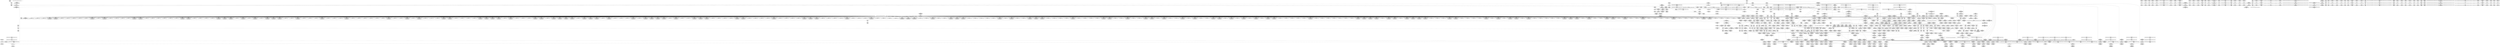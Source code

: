 digraph {
	CE0x46cc4d0 [shape=record,shape=Mrecord,label="{CE0x46cc4d0|selinux_xfrm_alloc_user:tmp24|security/selinux/xfrm.c,89|*SummSink*}"]
	CE0x46c55f0 [shape=record,shape=Mrecord,label="{CE0x46c55f0|selinux_xfrm_alloc_user:uctx|Function::selinux_xfrm_alloc_user&Arg::uctx::|*SummSink*}"]
	CE0x4739b20 [shape=record,shape=Mrecord,label="{CE0x4739b20|%struct.xfrm_sec_ctx*_null|*Constant*}"]
	CE0x4705b90 [shape=record,shape=Mrecord,label="{CE0x4705b90|_call_void_mcount()_#3|*SummSource*}"]
	CE0x46c5d60 [shape=record,shape=Mrecord,label="{CE0x46c5d60|selinux_xfrm_alloc_user:gfp|Function::selinux_xfrm_alloc_user&Arg::gfp::|*SummSink*}"]
	CE0x46b7cc0 [shape=record,shape=Mrecord,label="{CE0x46b7cc0|selinux_xfrm_alloc_user:if.end43|*SummSink*}"]
	CE0x5b5d760 [shape=record,shape=Mrecord,label="{CE0x5b5d760|864:_%struct.xfrm_sec_ctx*,_:_CME_18,19_}"]
	CE0x4704690 [shape=record,shape=Mrecord,label="{CE0x4704690|get_current227:tmp|*SummSink*}"]
	CE0x4713780 [shape=record,shape=Mrecord,label="{CE0x4713780|i64_8|*Constant*|*SummSource*}"]
	"CONST[source:0(mediator),value:2(dynamic)][purpose:{object}][SnkIdx:1]"
	CE0x4715310 [shape=record,shape=Mrecord,label="{CE0x4715310|kmalloc222:entry|*SummSource*}"]
	CE0x469d660 [shape=record,shape=Mrecord,label="{CE0x469d660|selinux_xfrm_state_alloc:bb|*SummSource*}"]
	CE0x47a0050 [shape=record,shape=Mrecord,label="{CE0x47a0050|i32_-12|*Constant*|*SummSink*}"]
	CE0x46b90c0 [shape=record,shape=Mrecord,label="{CE0x46b90c0|864:_%struct.xfrm_sec_ctx*,_:_CME_65,66_}"]
	CE0x46a4d40 [shape=record,shape=Mrecord,label="{CE0x46a4d40|864:_%struct.xfrm_sec_ctx*,_:_CME_376,384_|*MultipleSource*|Function::selinux_xfrm_state_alloc&Arg::x::|security/selinux/xfrm.c,337}"]
	CE0x4693970 [shape=record,shape=Mrecord,label="{CE0x4693970|i32_40|*Constant*}"]
	CE0x46ffdb0 [shape=record,shape=Mrecord,label="{CE0x46ffdb0|selinux_xfrm_alloc_user:if.end28|*SummSink*}"]
	CE0x46f3ce0 [shape=record,shape=Mrecord,label="{CE0x46f3ce0|selinux_xfrm_alloc_user:tmp21|security/selinux/xfrm.c,85}"]
	CE0x46a2920 [shape=record,shape=Mrecord,label="{CE0x46a2920|864:_%struct.xfrm_sec_ctx*,_:_CME_24,32_|*MultipleSource*|Function::selinux_xfrm_state_alloc&Arg::x::|security/selinux/xfrm.c,337}"]
	CE0x46b73d0 [shape=record,shape=Mrecord,label="{CE0x46b73d0|864:_%struct.xfrm_sec_ctx*,_:_CME_139,140_}"]
	CE0x46ba6d0 [shape=record,shape=Mrecord,label="{CE0x46ba6d0|864:_%struct.xfrm_sec_ctx*,_:_CME_71,72_}"]
	CE0x46cabe0 [shape=record,shape=Mrecord,label="{CE0x46cabe0|i8*_getelementptr_inbounds_(_45_x_i8_,_45_x_i8_*_.str1245,_i32_0,_i32_0)|*Constant*|*SummSource*}"]
	CE0x46bbaf0 [shape=record,shape=Mrecord,label="{CE0x46bbaf0|864:_%struct.xfrm_sec_ctx*,_:_CME_127,128_}"]
	CE0x46b0ac0 [shape=record,shape=Mrecord,label="{CE0x46b0ac0|864:_%struct.xfrm_sec_ctx*,_:_CME_178,179_}"]
	CE0x46c5a20 [shape=record,shape=Mrecord,label="{CE0x46c5a20|i32_208|*Constant*|*SummSink*}"]
	CE0x46ba9d0 [shape=record,shape=Mrecord,label="{CE0x46ba9d0|864:_%struct.xfrm_sec_ctx*,_:_CME_696,697_}"]
	CE0x47120a0 [shape=record,shape=Mrecord,label="{CE0x47120a0|selinux_xfrm_alloc_user:tmp5|security/selinux/xfrm.c,85|*SummSource*}"]
	CE0x46f4310 [shape=record,shape=Mrecord,label="{CE0x46f4310|i32_0|*Constant*}"]
	CE0x46a2730 [shape=record,shape=Mrecord,label="{CE0x46a2730|864:_%struct.xfrm_sec_ctx*,_:_CME_168,169_}"]
	"CONST[source:1(input),value:2(dynamic)][purpose:{object}][SrcIdx:13]"
	CE0x46f3c30 [shape=record,shape=Mrecord,label="{CE0x46f3c30|i64_10|*Constant*|*SummSource*}"]
	CE0x46bd470 [shape=record,shape=Mrecord,label="{CE0x46bd470|864:_%struct.xfrm_sec_ctx*,_:_CME_286,287_}"]
	CE0x469f380 [shape=record,shape=Mrecord,label="{CE0x469f380|864:_%struct.xfrm_sec_ctx*,_:_CME_40,48_|*MultipleSource*|Function::selinux_xfrm_state_alloc&Arg::x::|security/selinux/xfrm.c,337}"]
	CE0x47221a0 [shape=record,shape=Mrecord,label="{CE0x47221a0|selinux_xfrm_alloc_user:arrayidx38|security/selinux/xfrm.c,106|*SummSource*}"]
	CE0x46ad190 [shape=record,shape=Mrecord,label="{CE0x46ad190|864:_%struct.xfrm_sec_ctx*,_:_CME_208,212_|*MultipleSource*|Function::selinux_xfrm_state_alloc&Arg::x::|security/selinux/xfrm.c,337}"]
	CE0x4738010 [shape=record,shape=Mrecord,label="{CE0x4738010|GLOBAL:selinux_xfrm_refcount|Global_var:selinux_xfrm_refcount|*SummSource*}"]
	CE0x46b57a0 [shape=record,shape=Mrecord,label="{CE0x46b57a0|864:_%struct.xfrm_sec_ctx*,_:_CME_703,704_}"]
	CE0x4693a10 [shape=record,shape=Mrecord,label="{CE0x4693a10|i64*_getelementptr_inbounds_(_2_x_i64_,_2_x_i64_*___llvm_gcov_ctr10,_i64_0,_i64_1)|*Constant*|*SummSource*}"]
	CE0x65c38c0 [shape=record,shape=Mrecord,label="{CE0x65c38c0|864:_%struct.xfrm_sec_ctx*,_:_CME_84,85_}"]
	CE0x4720ae0 [shape=record,shape=Mrecord,label="{CE0x4720ae0|selinux_xfrm_alloc_user:tmp57|security/selinux/xfrm.c,105}"]
	CE0x4708c40 [shape=record,shape=Mrecord,label="{CE0x4708c40|selinux_xfrm_alloc_user:if.then27}"]
	CE0x46a98d0 [shape=record,shape=Mrecord,label="{CE0x46a98d0|selinux_xfrm_alloc_user:err}"]
	CE0x46c2630 [shape=record,shape=Mrecord,label="{CE0x46c2630|selinux_xfrm_alloc_user:tmp14|security/selinux/xfrm.c,85|*SummSink*}"]
	CE0x473a440 [shape=record,shape=Mrecord,label="{CE0x473a440|i64_23|*Constant*}"]
	CE0x472b010 [shape=record,shape=Mrecord,label="{CE0x472b010|selinux_xfrm_alloc_user:tmp60|security/selinux/xfrm.c,108}"]
	CE0x46d1470 [shape=record,shape=Mrecord,label="{CE0x46d1470|i64*_getelementptr_inbounds_(_34_x_i64_,_34_x_i64_*___llvm_gcov_ctr20,_i64_0,_i64_21)|*Constant*}"]
	CE0x4712e90 [shape=record,shape=Mrecord,label="{CE0x4712e90|i64*_getelementptr_inbounds_(_34_x_i64_,_34_x_i64_*___llvm_gcov_ctr20,_i64_0,_i64_21)|*Constant*|*SummSink*}"]
	CE0x469f900 [shape=record,shape=Mrecord,label="{CE0x469f900|i64_1|*Constant*|*SummSink*}"]
	CE0x46bd330 [shape=record,shape=Mrecord,label="{CE0x46bd330|864:_%struct.xfrm_sec_ctx*,_:_CME_285,286_}"]
	CE0x46e6370 [shape=record,shape=Mrecord,label="{CE0x46e6370|i64_4096|*Constant*|*SummSource*}"]
	CE0x4793040 [shape=record,shape=Mrecord,label="{CE0x4793040|%struct.common_audit_data.1017*_null|*Constant*|*SummSource*}"]
	CE0x469f0c0 [shape=record,shape=Mrecord,label="{CE0x469f0c0|i64_1|*Constant*|*SummSource*}"]
	CE0x46c17f0 [shape=record,shape=Mrecord,label="{CE0x46c17f0|864:_%struct.xfrm_sec_ctx*,_:_CME_282,283_}"]
	CE0x4735740 [shape=record,shape=Mrecord,label="{CE0x4735740|selinux_xfrm_alloc_user:tmp27|security/selinux/xfrm.c,89|*SummSource*}"]
	CE0x46b5fc0 [shape=record,shape=Mrecord,label="{CE0x46b5fc0|864:_%struct.xfrm_sec_ctx*,_:_CME_711,712_}"]
	CE0x4798560 [shape=record,shape=Mrecord,label="{CE0x4798560|i64*_getelementptr_inbounds_(_34_x_i64_,_34_x_i64_*___llvm_gcov_ctr20,_i64_0,_i64_30)|*Constant*|*SummSource*}"]
	CE0x47015d0 [shape=record,shape=Mrecord,label="{CE0x47015d0|get_current227:entry|*SummSink*}"]
	CE0x47991a0 [shape=record,shape=Mrecord,label="{CE0x47991a0|i64*_getelementptr_inbounds_(_34_x_i64_,_34_x_i64_*___llvm_gcov_ctr20,_i64_0,_i64_31)|*Constant*|*SummSource*}"]
	CE0x4708a20 [shape=record,shape=Mrecord,label="{CE0x4708a20|selinux_xfrm_alloc_user:do.body}"]
	CE0x4698f70 [shape=record,shape=Mrecord,label="{CE0x4698f70|i64*_getelementptr_inbounds_(_2_x_i64_,_2_x_i64_*___llvm_gcov_ctr10,_i64_0,_i64_1)|*Constant*}"]
	CE0x46cff20 [shape=record,shape=Mrecord,label="{CE0x46cff20|i64_19|*Constant*}"]
	CE0x472ea80 [shape=record,shape=Mrecord,label="{CE0x472ea80|i64*_getelementptr_inbounds_(_34_x_i64_,_34_x_i64_*___llvm_gcov_ctr20,_i64_0,_i64_1)|*Constant*|*SummSink*}"]
	CE0x4714650 [shape=record,shape=Mrecord,label="{CE0x4714650|selinux_xfrm_alloc_user:add24|security/selinux/xfrm.c,98|*SummSink*}"]
	CE0x4739ea0 [shape=record,shape=Mrecord,label="{CE0x4739ea0|selinux_xfrm_alloc_user:tmp49|security/selinux/xfrm.c,98|*SummSink*}"]
	CE0x4705fe0 [shape=record,shape=Mrecord,label="{CE0x4705fe0|i64*_getelementptr_inbounds_(_2_x_i64_,_2_x_i64_*___llvm_gcov_ctr26,_i64_0,_i64_0)|*Constant*|*SummSource*}"]
	CE0x46b9dc0 [shape=record,shape=Mrecord,label="{CE0x46b9dc0|864:_%struct.xfrm_sec_ctx*,_:_CME_202,203_|*MultipleSource*|Function::selinux_xfrm_state_alloc&Arg::x::|security/selinux/xfrm.c,337}"]
	CE0x4792e00 [shape=record,shape=Mrecord,label="{CE0x4792e00|avc_has_perm:requested|Function::avc_has_perm&Arg::requested::|*SummSink*}"]
	CE0x46c4c90 [shape=record,shape=Mrecord,label="{CE0x46c4c90|selinux_xfrm_alloc_user:if.then42|*SummSource*}"]
	CE0x46da5a0 [shape=record,shape=Mrecord,label="{CE0x46da5a0|864:_%struct.xfrm_sec_ctx*,_:_CME_108,109_}"]
	CE0x46a30c0 [shape=record,shape=Mrecord,label="{CE0x46a30c0|864:_%struct.xfrm_sec_ctx*,_:_CME_224,228_|*MultipleSource*|Function::selinux_xfrm_state_alloc&Arg::x::|security/selinux/xfrm.c,337}"]
	CE0x479f8b0 [shape=record,shape=Mrecord,label="{CE0x479f8b0|i32_-22|*Constant*|*SummSource*}"]
	CE0x4701140 [shape=record,shape=Mrecord,label="{CE0x4701140|GLOBAL:get_current227|*Constant*|*SummSink*}"]
	CE0x3f41160 [shape=record,shape=Mrecord,label="{CE0x3f41160|864:_%struct.xfrm_sec_ctx*,_:_CME_96,97_}"]
	CE0x46b53d0 [shape=record,shape=Mrecord,label="{CE0x46b53d0|864:_%struct.xfrm_sec_ctx*,_:_CME_698,699_}"]
	CE0x46b1960 [shape=record,shape=Mrecord,label="{CE0x46b1960|selinux_xfrm_alloc_user:security|security/selinux/xfrm.c,85}"]
	CE0x46d3710 [shape=record,shape=Mrecord,label="{CE0x46d3710|selinux_xfrm_alloc_user:ctxp|Function::selinux_xfrm_alloc_user&Arg::ctxp::|*SummSource*}"]
	CE0x4720710 [shape=record,shape=Mrecord,label="{CE0x4720710|selinux_xfrm_alloc_user:tmp57|security/selinux/xfrm.c,105|*SummSource*}"]
	CE0x4710fe0 [shape=record,shape=Mrecord,label="{CE0x4710fe0|selinux_xfrm_alloc_user:tmp38|security/selinux/xfrm.c,89|*SummSource*}"]
	CE0x46a70d0 [shape=record,shape=Mrecord,label="{CE0x46a70d0|864:_%struct.xfrm_sec_ctx*,_:_CME_80,81_}"]
	CE0x4706ed0 [shape=record,shape=Mrecord,label="{CE0x4706ed0|kmalloc222:bb|*SummSink*}"]
	CE0x46af050 [shape=record,shape=Mrecord,label="{CE0x46af050|selinux_xfrm_state_alloc:tmp3|*SummSink*}"]
	CE0x46e7770 [shape=record,shape=Mrecord,label="{CE0x46e7770|selinux_xfrm_alloc_user:ctx_sid|security/selinux/xfrm.c,107|*SummSource*}"]
	CE0x46d93d0 [shape=record,shape=Mrecord,label="{CE0x46d93d0|864:_%struct.xfrm_sec_ctx*,_:_CME_88,89_}"]
	CE0x4703270 [shape=record,shape=Mrecord,label="{CE0x4703270|selinux_xfrm_alloc_user:if.end48|*SummSource*}"]
	CE0x46ce570 [shape=record,shape=Mrecord,label="{CE0x46ce570|864:_%struct.xfrm_sec_ctx*,_:_CME_864,872_|*MultipleSource*|Function::selinux_xfrm_state_alloc&Arg::x::|security/selinux/xfrm.c,337}"]
	CE0x46c5760 [shape=record,shape=Mrecord,label="{CE0x46c5760|i32_208|*Constant*}"]
	CE0x46f72e0 [shape=record,shape=Mrecord,label="{CE0x46f72e0|atomic_inc221:tmp2}"]
	CE0x473c430 [shape=record,shape=Mrecord,label="{CE0x473c430|selinux_xfrm_alloc_user:tmp53|security/selinux/xfrm.c,99}"]
	CE0x46b6e60 [shape=record,shape=Mrecord,label="{CE0x46b6e60|864:_%struct.xfrm_sec_ctx*,_:_CME_776,784_|*MultipleSource*|Function::selinux_xfrm_state_alloc&Arg::x::|security/selinux/xfrm.c,337}"]
	CE0x4732000 [shape=record,shape=Mrecord,label="{CE0x4732000|selinux_xfrm_alloc_user:tmp3}"]
	CE0x46b3180 [shape=record,shape=Mrecord,label="{CE0x46b3180|i64*_getelementptr_inbounds_(_34_x_i64_,_34_x_i64_*___llvm_gcov_ctr20,_i64_0,_i64_9)|*Constant*|*SummSink*}"]
	CE0x46a3510 [shape=record,shape=Mrecord,label="{CE0x46a3510|864:_%struct.xfrm_sec_ctx*,_:_CME_187,188_}"]
	CE0x472da00 [shape=record,shape=Mrecord,label="{CE0x472da00|selinux_xfrm_alloc_user:sid|security/selinux/xfrm.c,111|*SummSink*}"]
	CE0x471de10 [shape=record,shape=Mrecord,label="{CE0x471de10|_call_void_kfree(i8*_%tmp76)_#10,_!dbg_!27813|security/selinux/xfrm.c,121|*SummSink*}"]
	CE0x46a52b0 [shape=record,shape=Mrecord,label="{CE0x46a52b0|selinux_xfrm_alloc_user:tmp7|security/selinux/xfrm.c,85|*SummSink*}"]
	CE0x46b9270 [shape=record,shape=Mrecord,label="{CE0x46b9270|864:_%struct.xfrm_sec_ctx*,_:_CME_76,77_}"]
	CE0x46c63d0 [shape=record,shape=Mrecord,label="{CE0x46c63d0|_ret_i32_%retval.0,_!dbg_!27728|security/selinux/avc.c,775|*SummSource*}"]
	CE0x4737cc0 [shape=record,shape=Mrecord,label="{CE0x4737cc0|atomic_inc221:entry|*SummSource*}"]
	CE0x4704e70 [shape=record,shape=Mrecord,label="{CE0x4704e70|GLOBAL:__llvm_gcov_ctr20|Global_var:__llvm_gcov_ctr20|*SummSource*}"]
	CE0x46e4380 [shape=record,shape=Mrecord,label="{CE0x46e4380|selinux_xfrm_alloc_user:tmp8|security/selinux/xfrm.c,85|*SummSink*}"]
	CE0x47033a0 [shape=record,shape=Mrecord,label="{CE0x47033a0|selinux_xfrm_alloc_user:if.end48|*SummSink*}"]
	CE0x46cd030 [shape=record,shape=Mrecord,label="{CE0x46cd030|%struct.xfrm_user_sec_ctx*_null|*Constant*|*SummSink*}"]
	CE0x46af9b0 [shape=record,shape=Mrecord,label="{CE0x46af9b0|i8*_getelementptr_inbounds_(_24_x_i8_,_24_x_i8_*_.str244,_i32_0,_i32_0)|*Constant*|*SummSink*}"]
	CE0x46a7010 [shape=record,shape=Mrecord,label="{CE0x46a7010|864:_%struct.xfrm_sec_ctx*,_:_CME_79,80_}"]
	CE0x470e1a0 [shape=record,shape=Mrecord,label="{CE0x470e1a0|atomic_inc221:tmp1|*SummSource*}"]
	CE0x479fc10 [shape=record,shape=Mrecord,label="{CE0x479fc10|i64*_getelementptr_inbounds_(_34_x_i64_,_34_x_i64_*___llvm_gcov_ctr20,_i64_0,_i64_33)|*Constant*}"]
	CE0x46a3450 [shape=record,shape=Mrecord,label="{CE0x46a3450|864:_%struct.xfrm_sec_ctx*,_:_CME_186,187_}"]
	CE0x46dede0 [shape=record,shape=Mrecord,label="{CE0x46dede0|864:_%struct.xfrm_sec_ctx*,_:_CME_98,99_}"]
	CE0x469ff70 [shape=record,shape=Mrecord,label="{CE0x469ff70|864:_%struct.xfrm_sec_ctx*,_:_CME_160,161_}"]
	CE0x471d870 [shape=record,shape=Mrecord,label="{CE0x471d870|GLOBAL:kfree|*Constant*}"]
	CE0x46c6440 [shape=record,shape=Mrecord,label="{CE0x46c6440|_ret_i32_%retval.0,_!dbg_!27728|security/selinux/avc.c,775|*SummSink*}"]
	CE0x46c7e10 [shape=record,shape=Mrecord,label="{CE0x46c7e10|i32_2|*Constant*|*SummSink*}"]
	CE0x46ea380 [shape=record,shape=Mrecord,label="{CE0x46ea380|selinux_xfrm_alloc_user:land.lhs.true}"]
	CE0x4711dd0 [shape=record,shape=Mrecord,label="{CE0x4711dd0|selinux_xfrm_alloc_user:tmp6|security/selinux/xfrm.c,85}"]
	CE0x46ccb80 [shape=record,shape=Mrecord,label="{CE0x46ccb80|%struct.xfrm_user_sec_ctx*_null|*Constant*}"]
	CE0x46e85f0 [shape=record,shape=Mrecord,label="{CE0x46e85f0|i64*_getelementptr_inbounds_(_34_x_i64_,_34_x_i64_*___llvm_gcov_ctr20,_i64_0,_i64_18)|*Constant*|*SummSource*}"]
	CE0x46d3460 [shape=record,shape=Mrecord,label="{CE0x46d3460|selinux_xfrm_alloc_user:entry}"]
	CE0x46b02c0 [shape=record,shape=Mrecord,label="{CE0x46b02c0|864:_%struct.xfrm_sec_ctx*,_:_CME_32,40_|*MultipleSource*|Function::selinux_xfrm_state_alloc&Arg::x::|security/selinux/xfrm.c,337}"]
	CE0x46c76f0 [shape=record,shape=Mrecord,label="{CE0x46c76f0|selinux_xfrm_alloc_user:tmp34|security/selinux/xfrm.c,90|*SummSource*}"]
	CE0x46ba0a0 [shape=record,shape=Mrecord,label="{CE0x46ba0a0|864:_%struct.xfrm_sec_ctx*,_:_CME_204,205_|*MultipleSource*|Function::selinux_xfrm_state_alloc&Arg::x::|security/selinux/xfrm.c,337}"]
	CE0x46fe2a0 [shape=record,shape=Mrecord,label="{CE0x46fe2a0|i64_0|*Constant*}"]
	CE0x470dd40 [shape=record,shape=Mrecord,label="{CE0x470dd40|atomic_inc221:tmp1|*SummSink*}"]
	CE0x46eb260 [shape=record,shape=Mrecord,label="{CE0x46eb260|selinux_xfrm_alloc_user:if.end16|*SummSource*}"]
	CE0x4700ad0 [shape=record,shape=Mrecord,label="{CE0x4700ad0|selinux_xfrm_alloc_user:call4|security/selinux/xfrm.c,85|*SummSink*}"]
	CE0x4792850 [shape=record,shape=Mrecord,label="{CE0x4792850|avc_has_perm:tclass|Function::avc_has_perm&Arg::tclass::|*SummSource*}"]
	CE0x47928f0 [shape=record,shape=Mrecord,label="{CE0x47928f0|avc_has_perm:tclass|Function::avc_has_perm&Arg::tclass::|*SummSink*}"]
	CE0x46ec4e0 [shape=record,shape=Mrecord,label="{CE0x46ec4e0|atomic_inc221:counter|./arch/x86/include/asm/atomic.h,93|*SummSource*}"]
	CE0x46b3020 [shape=record,shape=Mrecord,label="{CE0x46b3020|i64*_getelementptr_inbounds_(_34_x_i64_,_34_x_i64_*___llvm_gcov_ctr20,_i64_0,_i64_9)|*Constant*|*SummSource*}"]
	CE0x47930b0 [shape=record,shape=Mrecord,label="{CE0x47930b0|%struct.common_audit_data.1017*_null|*Constant*|*SummSink*}"]
	CE0x472a6d0 [shape=record,shape=Mrecord,label="{CE0x472a6d0|i64_26|*Constant*}"]
	CE0x4702a70 [shape=record,shape=Mrecord,label="{CE0x4702a70|selinux_xfrm_alloc_user:land.lhs.true2|*SummSink*}"]
	CE0x46b8540 [shape=record,shape=Mrecord,label="{CE0x46b8540|selinux_xfrm_state_alloc:tmp1}"]
	CE0x470c7f0 [shape=record,shape=Mrecord,label="{CE0x470c7f0|i64_29|*Constant*|*SummSink*}"]
	CE0x46b8000 [shape=record,shape=Mrecord,label="{CE0x46b8000|864:_%struct.xfrm_sec_ctx*,_:_CME_16,17_}"]
	CE0x46ba790 [shape=record,shape=Mrecord,label="{CE0x46ba790|864:_%struct.xfrm_sec_ctx*,_:_CME_72,73_}"]
	CE0x46b3c10 [shape=record,shape=Mrecord,label="{CE0x46b3c10|selinux_xfrm_alloc_user:tmp18|security/selinux/xfrm.c,85|*SummSource*}"]
	CE0x46a2650 [shape=record,shape=Mrecord,label="{CE0x46a2650|864:_%struct.xfrm_sec_ctx*,_:_CME_167,168_}"]
	CE0x46bd5b0 [shape=record,shape=Mrecord,label="{CE0x46bd5b0|864:_%struct.xfrm_sec_ctx*,_:_CME_287,288_}"]
	CE0x46afc40 [shape=record,shape=Mrecord,label="{CE0x46afc40|GLOBAL:lockdep_rcu_suspicious|*Constant*}"]
	CE0x4739090 [shape=record,shape=Mrecord,label="{CE0x4739090|kmalloc222:size|Function::kmalloc222&Arg::size::|*SummSource*}"]
	CE0x46c08a0 [shape=record,shape=Mrecord,label="{CE0x46c08a0|864:_%struct.xfrm_sec_ctx*,_:_CME_436,440_|*MultipleSource*|Function::selinux_xfrm_state_alloc&Arg::x::|security/selinux/xfrm.c,337}"]
	CE0x46ab670 [shape=record,shape=Mrecord,label="{CE0x46ab670|864:_%struct.xfrm_sec_ctx*,_:_CME_484,488_|*MultipleSource*|Function::selinux_xfrm_state_alloc&Arg::x::|security/selinux/xfrm.c,337}"]
	CE0x472d850 [shape=record,shape=Mrecord,label="{CE0x472d850|selinux_xfrm_alloc_user:sid|security/selinux/xfrm.c,111|*SummSource*}"]
	CE0x46c3920 [shape=record,shape=Mrecord,label="{CE0x46c3920|864:_%struct.xfrm_sec_ctx*,_:_CME_552,560_|*MultipleSource*|Function::selinux_xfrm_state_alloc&Arg::x::|security/selinux/xfrm.c,337}"]
	CE0x47a1290 [shape=record,shape=Mrecord,label="{CE0x47a1290|selinux_xfrm_alloc_user:tmp78|security/selinux/xfrm.c,123}"]
	CE0x4702200 [shape=record,shape=Mrecord,label="{CE0x4702200|selinux_xfrm_alloc_user:tmp3|*SummSource*}"]
	CE0x46b5360 [shape=record,shape=Mrecord,label="{CE0x46b5360|864:_%struct.xfrm_sec_ctx*,_:_CME_701,702_}"]
	CE0x46cd7e0 [shape=record,shape=Mrecord,label="{CE0x46cd7e0|864:_%struct.xfrm_sec_ctx*,_:_CME_808,816_|*MultipleSource*|Function::selinux_xfrm_state_alloc&Arg::x::|security/selinux/xfrm.c,337}"]
	CE0x46e27b0 [shape=record,shape=Mrecord,label="{CE0x46e27b0|selinux_xfrm_alloc_user:tmp10|security/selinux/xfrm.c,85|*SummSource*}"]
	CE0x46b37e0 [shape=record,shape=Mrecord,label="{CE0x46b37e0|selinux_xfrm_alloc_user:tmp17|security/selinux/xfrm.c,85|*SummSource*}"]
	CE0x477f3a0 [shape=record,shape=Mrecord,label="{CE0x477f3a0|%struct.task_struct.1015*_(%struct.task_struct.1015**)*_asm_movq_%gs:$_1:P_,$0_,_r,im,_dirflag_,_fpsr_,_flags_}"]
	CE0x46d0130 [shape=record,shape=Mrecord,label="{CE0x46d0130|selinux_xfrm_alloc_user:tmp43|security/selinux/xfrm.c,95}"]
	CE0x4799890 [shape=record,shape=Mrecord,label="{CE0x4799890|selinux_xfrm_alloc_user:tmp72|security/selinux/xfrm.c,116}"]
	CE0x46c35e0 [shape=record,shape=Mrecord,label="{CE0x46c35e0|i8_1|*Constant*|*SummSink*}"]
	CE0x46f1fd0 [shape=record,shape=Mrecord,label="{CE0x46f1fd0|selinux_xfrm_alloc_user:conv12|security/selinux/xfrm.c,91|*SummSource*}"]
	CE0x46f2510 [shape=record,shape=Mrecord,label="{CE0x46f2510|selinux_xfrm_alloc_user:cmp13|security/selinux/xfrm.c,91|*SummSource*}"]
	CE0x47a1a20 [shape=record,shape=Mrecord,label="{CE0x47a1a20|selinux_xfrm_alloc_user:tmp74|security/selinux/xfrm.c,121|*SummSink*}"]
	CE0x46c4f70 [shape=record,shape=Mrecord,label="{CE0x46c4f70|864:_%struct.xfrm_sec_ctx*,_:_CME_23,24_}"]
	CE0x46c0680 [shape=record,shape=Mrecord,label="{CE0x46c0680|864:_%struct.xfrm_sec_ctx*,_:_CME_432,436_|*MultipleSource*|Function::selinux_xfrm_state_alloc&Arg::x::|security/selinux/xfrm.c,337}"]
	CE0x46f4ed0 [shape=record,shape=Mrecord,label="{CE0x46f4ed0|selinux_xfrm_alloc_user:cmp9|security/selinux/xfrm.c,90|*SummSource*}"]
	CE0x4739d90 [shape=record,shape=Mrecord,label="{CE0x4739d90|selinux_xfrm_alloc_user:tmp49|security/selinux/xfrm.c,98|*SummSource*}"]
	CE0x46aa080 [shape=record,shape=Mrecord,label="{CE0x46aa080|selinux_xfrm_alloc_user:if.then47}"]
	CE0x4721e40 [shape=record,shape=Mrecord,label="{CE0x4721e40|selinux_xfrm_alloc_user:ctx_str37|security/selinux/xfrm.c,106|*SummSink*}"]
	CE0x4790120 [shape=record,shape=Mrecord,label="{CE0x4790120|selinux_xfrm_alloc_user:tmp65|security/selinux/xfrm.c,111}"]
	CE0x46bf0c0 [shape=record,shape=Mrecord,label="{CE0x46bf0c0|864:_%struct.xfrm_sec_ctx*,_:_CME_148,149_}"]
	CE0x46a59f0 [shape=record,shape=Mrecord,label="{CE0x46a59f0|864:_%struct.xfrm_sec_ctx*,_:_CME_198,200_|*MultipleSource*|Function::selinux_xfrm_state_alloc&Arg::x::|security/selinux/xfrm.c,337}"]
	CE0x46c0490 [shape=record,shape=Mrecord,label="{CE0x46c0490|864:_%struct.xfrm_sec_ctx*,_:_CME_428,432_|*MultipleSource*|Function::selinux_xfrm_state_alloc&Arg::x::|security/selinux/xfrm.c,337}"]
	CE0x470bc60 [shape=record,shape=Mrecord,label="{CE0x470bc60|i64_14|*Constant*|*SummSource*}"]
	CE0x46e9080 [shape=record,shape=Mrecord,label="{CE0x46e9080|selinux_xfrm_alloc_user:tmp40|security/selinux/xfrm.c,92|*SummSink*}"]
	CE0x472b370 [shape=record,shape=Mrecord,label="{CE0x472b370|selinux_xfrm_alloc_user:tmp60|security/selinux/xfrm.c,108|*SummSource*}"]
	CE0x4706f40 [shape=record,shape=Mrecord,label="{CE0x4706f40|kmalloc222:bb}"]
	CE0x478f6c0 [shape=record,shape=Mrecord,label="{CE0x478f6c0|selinux_xfrm_alloc_user:ctx_sid44|security/selinux/xfrm.c,111}"]
	CE0x4791da0 [shape=record,shape=Mrecord,label="{CE0x4791da0|avc_has_perm:tsid|Function::avc_has_perm&Arg::tsid::}"]
	CE0x4730790 [shape=record,shape=Mrecord,label="{CE0x4730790|i64*_getelementptr_inbounds_(_2_x_i64_,_2_x_i64_*___llvm_gcov_ctr22,_i64_0,_i64_1)|*Constant*}"]
	CE0x4735d10 [shape=record,shape=Mrecord,label="{CE0x4735d10|selinux_xfrm_alloc_user:tmp28|security/selinux/xfrm.c,89|*SummSource*}"]
	CE0x479b420 [shape=record,shape=Mrecord,label="{CE0x479b420|selinux_xfrm_alloc_user:tmp71|security/selinux/xfrm.c,114|*SummSource*}"]
	CE0x46af620 [shape=record,shape=Mrecord,label="{CE0x46af620|_call_void_lockdep_rcu_suspicious(i8*_getelementptr_inbounds_(_24_x_i8_,_24_x_i8_*_.str244,_i32_0,_i32_0),_i32_85,_i8*_getelementptr_inbounds_(_45_x_i8_,_45_x_i8_*_.str1245,_i32_0,_i32_0))_#10,_!dbg_!27731|security/selinux/xfrm.c,85|*SummSource*}"]
	CE0x4700000 [shape=record,shape=Mrecord,label="{CE0x4700000|kmalloc222:call|include/linux/slab.h,429|*SummSink*}"]
	CE0x46a3250 [shape=record,shape=Mrecord,label="{CE0x46a3250|864:_%struct.xfrm_sec_ctx*,_:_CME_228,232_|*MultipleSource*|Function::selinux_xfrm_state_alloc&Arg::x::|security/selinux/xfrm.c,337}"]
	CE0x469a390 [shape=record,shape=Mrecord,label="{CE0x469a390|selinux_xfrm_state_alloc:tmp2}"]
	CE0x46c1f20 [shape=record,shape=Mrecord,label="{CE0x46c1f20|864:_%struct.xfrm_sec_ctx*,_:_CME_19,20_}"]
	CE0x46ab210 [shape=record,shape=Mrecord,label="{CE0x46ab210|get_current227:tmp1|*SummSink*}"]
	CE0x46e41f0 [shape=record,shape=Mrecord,label="{CE0x46e41f0|selinux_xfrm_alloc_user:tmp8|security/selinux/xfrm.c,85|*SummSource*}"]
	CE0x46f7bb0 [shape=record,shape=Mrecord,label="{CE0x46f7bb0|atomic_inc221:counter|./arch/x86/include/asm/atomic.h,93|*SummSink*}"]
	CE0x46d7fd0 [shape=record,shape=Mrecord,label="{CE0x46d7fd0|864:_%struct.xfrm_sec_ctx*,_:_CME_114,115_}"]
	CE0x47987d0 [shape=record,shape=Mrecord,label="{CE0x47987d0|i64*_getelementptr_inbounds_(_34_x_i64_,_34_x_i64_*___llvm_gcov_ctr20,_i64_0,_i64_30)|*Constant*|*SummSink*}"]
	CE0x4716580 [shape=record,shape=Mrecord,label="{CE0x4716580|selinux_xfrm_alloc_user:conv23|security/selinux/xfrm.c,98}"]
	CE0x46b7050 [shape=record,shape=Mrecord,label="{CE0x46b7050|864:_%struct.xfrm_sec_ctx*,_:_CME_784,788_|*MultipleSource*|Function::selinux_xfrm_state_alloc&Arg::x::|security/selinux/xfrm.c,337}"]
	CE0x46eed20 [shape=record,shape=Mrecord,label="{CE0x46eed20|i64_5|*Constant*}"]
	CE0x47210e0 [shape=record,shape=Mrecord,label="{CE0x47210e0|selinux_xfrm_alloc_user:idxprom|security/selinux/xfrm.c,106|*SummSink*}"]
	CE0x470e130 [shape=record,shape=Mrecord,label="{CE0x470e130|atomic_inc221:tmp1}"]
	CE0x46db6a0 [shape=record,shape=Mrecord,label="{CE0x46db6a0|864:_%struct.xfrm_sec_ctx*,_:_CME_109,110_}"]
	CE0x46fe5a0 [shape=record,shape=Mrecord,label="{CE0x46fe5a0|i64_3|*Constant*|*SummSink*}"]
	CE0x4713a80 [shape=record,shape=Mrecord,label="{CE0x4713a80|selinux_xfrm_alloc_user:add|security/selinux/xfrm.c,98|*SummSink*}"]
	CE0x46aa910 [shape=record,shape=Mrecord,label="{CE0x46aa910|864:_%struct.xfrm_sec_ctx*,_:_CME_130,131_}"]
	CE0x46a7c40 [shape=record,shape=Mrecord,label="{CE0x46a7c40|864:_%struct.xfrm_sec_ctx*,_:_CME_20,21_}"]
	CE0x47a0740 [shape=record,shape=Mrecord,label="{CE0x47a0740|i64*_getelementptr_inbounds_(_34_x_i64_,_34_x_i64_*___llvm_gcov_ctr20,_i64_0,_i64_33)|*Constant*|*SummSource*}"]
	CE0x479a8f0 [shape=record,shape=Mrecord,label="{CE0x479a8f0|_call_void_atomic_inc221(%struct.atomic_t*_selinux_xfrm_refcount)_#10,_!dbg_!27810|security/selinux/xfrm.c,117|*SummSource*}"]
	CE0x46c2570 [shape=record,shape=Mrecord,label="{CE0x46c2570|selinux_xfrm_alloc_user:tmp14|security/selinux/xfrm.c,85|*SummSource*}"]
	CE0x46c31f0 [shape=record,shape=Mrecord,label="{CE0x46c31f0|i8_1|*Constant*}"]
	CE0x46ca160 [shape=record,shape=Mrecord,label="{CE0x46ca160|i32_85|*Constant*|*SummSource*}"]
	CE0x46c29c0 [shape=record,shape=Mrecord,label="{CE0x46c29c0|selinux_xfrm_alloc_user:tmp15|security/selinux/xfrm.c,85|*SummSink*}"]
	CE0x46f00b0 [shape=record,shape=Mrecord,label="{CE0x46f00b0|selinux_xfrm_alloc_user:tobool41|security/selinux/xfrm.c,108|*SummSource*}"]
	CE0x46a2550 [shape=record,shape=Mrecord,label="{CE0x46a2550|864:_%struct.xfrm_sec_ctx*,_:_CME_163,164_}"]
	CE0x46a9a10 [shape=record,shape=Mrecord,label="{CE0x46a9a10|selinux_xfrm_alloc_user:err|*SummSource*}"]
	CE0x46c3520 [shape=record,shape=Mrecord,label="{CE0x46c3520|i8_1|*Constant*|*SummSource*}"]
	CE0x4707220 [shape=record,shape=Mrecord,label="{CE0x4707220|selinux_xfrm_alloc_user:call|security/selinux/xfrm.c,85}"]
	CE0x46cbf30 [shape=record,shape=Mrecord,label="{CE0x46cbf30|i64_10|*Constant*}"]
	CE0x46c2950 [shape=record,shape=Mrecord,label="{CE0x46c2950|selinux_xfrm_alloc_user:tmp15|security/selinux/xfrm.c,85|*SummSource*}"]
	CE0x46ed900 [shape=record,shape=Mrecord,label="{CE0x46ed900|i64_13|*Constant*|*SummSink*}"]
	CE0x46ded20 [shape=record,shape=Mrecord,label="{CE0x46ded20|864:_%struct.xfrm_sec_ctx*,_:_CME_97,98_}"]
	CE0x46a5610 [shape=record,shape=Mrecord,label="{CE0x46a5610|864:_%struct.xfrm_sec_ctx*,_:_CME_276,277_}"]
	CE0x473c700 [shape=record,shape=Mrecord,label="{CE0x473c700|selinux_xfrm_alloc_user:tmp53|security/selinux/xfrm.c,99|*SummSource*}"]
	CE0x46f4430 [shape=record,shape=Mrecord,label="{CE0x46f4430|i64*_getelementptr_inbounds_(_2_x_i64_,_2_x_i64_*___llvm_gcov_ctr21,_i64_0,_i64_0)|*Constant*|*SummSink*}"]
	CE0x4710a10 [shape=record,shape=Mrecord,label="{CE0x4710a10|selinux_xfrm_alloc_user:tmp37|security/selinux/xfrm.c,89|*SummSource*}"]
	CE0x477ec60 [shape=record,shape=Mrecord,label="{CE0x477ec60|get_current227:bb|*SummSource*}"]
	CE0x46ce760 [shape=record,shape=Mrecord,label="{CE0x46ce760|864:_%struct.xfrm_sec_ctx*,_:_CME_872,880_|*MultipleSource*|Function::selinux_xfrm_state_alloc&Arg::x::|security/selinux/xfrm.c,337}"]
	CE0x46ae8e0 [shape=record,shape=Mrecord,label="{CE0x46ae8e0|selinux_xfrm_alloc_user:tobool1|security/selinux/xfrm.c,85|*SummSource*}"]
	CE0x473a1b0 [shape=record,shape=Mrecord,label="{CE0x473a1b0|%struct.xfrm_sec_ctx*_null|*Constant*|*SummSource*}"]
	CE0x46aa9f0 [shape=record,shape=Mrecord,label="{CE0x46aa9f0|864:_%struct.xfrm_sec_ctx*,_:_CME_133,134_}"]
	CE0x46935e0 [shape=record,shape=Mrecord,label="{CE0x46935e0|864:_%struct.xfrm_sec_ctx*,_:_CME_248,249_|*MultipleSource*|Function::selinux_xfrm_state_alloc&Arg::x::|security/selinux/xfrm.c,337}"]
	CE0x47155d0 [shape=record,shape=Mrecord,label="{CE0x47155d0|selinux_xfrm_alloc_user:tmp47|security/selinux/xfrm.c,96|*SummSource*}"]
	CE0x4731770 [shape=record,shape=Mrecord,label="{CE0x4731770|selinux_xfrm_alloc_user:tobool|security/selinux/xfrm.c,85|*SummSource*}"]
	CE0x47359b0 [shape=record,shape=Mrecord,label="{CE0x47359b0|selinux_xfrm_alloc_user:tmp28|security/selinux/xfrm.c,89}"]
	CE0x470d540 [shape=record,shape=Mrecord,label="{CE0x470d540|selinux_xfrm_alloc_user:tmp30|*LoadInst*|security/selinux/xfrm.c,90|*SummSource*}"]
	CE0x4739240 [shape=record,shape=Mrecord,label="{CE0x4739240|kmalloc222:flags|Function::kmalloc222&Arg::flags::}"]
	CE0x46ddac0 [shape=record,shape=Mrecord,label="{CE0x46ddac0|864:_%struct.xfrm_sec_ctx*,_:_CME_104,105_}"]
	CE0x46a5cc0 [shape=record,shape=Mrecord,label="{CE0x46a5cc0|864:_%struct.xfrm_sec_ctx*,_:_CME_131,132_}"]
	CE0x47077f0 [shape=record,shape=Mrecord,label="{CE0x47077f0|kmalloc222:tmp2}"]
	CE0x46b2fb0 [shape=record,shape=Mrecord,label="{CE0x46b2fb0|i64*_getelementptr_inbounds_(_34_x_i64_,_34_x_i64_*___llvm_gcov_ctr20,_i64_0,_i64_9)|*Constant*}"]
	CE0x479b5d0 [shape=record,shape=Mrecord,label="{CE0x479b5d0|selinux_xfrm_alloc_user:tmp71|security/selinux/xfrm.c,114|*SummSink*}"]
	CE0x46a79a0 [shape=record,shape=Mrecord,label="{CE0x46a79a0|selinux_xfrm_alloc_user:lor.lhs.false}"]
	CE0x4721ba0 [shape=record,shape=Mrecord,label="{CE0x4721ba0|selinux_xfrm_alloc_user:ctx_str37|security/selinux/xfrm.c,106}"]
	CE0x46c1500 [shape=record,shape=Mrecord,label="{CE0x46c1500|864:_%struct.xfrm_sec_ctx*,_:_CME_278,279_}"]
	CE0x4693260 [shape=record,shape=Mrecord,label="{CE0x4693260|864:_%struct.xfrm_sec_ctx*,_:_CME_232,240_|*MultipleSource*|Function::selinux_xfrm_state_alloc&Arg::x::|security/selinux/xfrm.c,337}"]
	CE0x46e78a0 [shape=record,shape=Mrecord,label="{CE0x46e78a0|selinux_xfrm_alloc_user:ctx_sid|security/selinux/xfrm.c,107|*SummSink*}"]
	CE0x46b4ff0 [shape=record,shape=Mrecord,label="{CE0x46b4ff0|864:_%struct.xfrm_sec_ctx*,_:_CME_688,696_|*MultipleSource*|Function::selinux_xfrm_state_alloc&Arg::x::|security/selinux/xfrm.c,337}"]
	CE0x470e2f0 [shape=record,shape=Mrecord,label="{CE0x470e2f0|atomic_inc221:tmp|*SummSink*}"]
	CE0x46af5b0 [shape=record,shape=Mrecord,label="{CE0x46af5b0|_call_void_lockdep_rcu_suspicious(i8*_getelementptr_inbounds_(_24_x_i8_,_24_x_i8_*_.str244,_i32_0,_i32_0),_i32_85,_i8*_getelementptr_inbounds_(_45_x_i8_,_45_x_i8_*_.str1245,_i32_0,_i32_0))_#10,_!dbg_!27731|security/selinux/xfrm.c,85}"]
	CE0x46ddb80 [shape=record,shape=Mrecord,label="{CE0x46ddb80|864:_%struct.xfrm_sec_ctx*,_:_CME_100,101_}"]
	CE0x46e9bb0 [shape=record,shape=Mrecord,label="{CE0x46e9bb0|i32_4|*Constant*}"]
	CE0x46cc640 [shape=record,shape=Mrecord,label="{CE0x46cc640|selinux_xfrm_alloc_user:tmp25|security/selinux/xfrm.c,89}"]
	CE0x4703bb0 [shape=record,shape=Mrecord,label="{CE0x4703bb0|selinux_xfrm_alloc_user:return}"]
	CE0x46f5b90 [shape=record,shape=Mrecord,label="{CE0x46f5b90|selinux_xfrm_alloc_user:tmp31|security/selinux/xfrm.c,90|*SummSink*}"]
	CE0x46e33c0 [shape=record,shape=Mrecord,label="{CE0x46e33c0|selinux_xfrm_alloc_user:tmp32|security/selinux/xfrm.c,90}"]
	CE0x4706760 [shape=record,shape=Mrecord,label="{CE0x4706760|i64_1|*Constant*}"]
	CE0x4713d90 [shape=record,shape=Mrecord,label="{CE0x4713d90|selinux_xfrm_alloc_user:add|security/selinux/xfrm.c,98|*SummSource*}"]
	CE0x470e750 [shape=record,shape=Mrecord,label="{CE0x470e750|selinux_xfrm_alloc_user:cred|security/selinux/xfrm.c,85}"]
	CE0x46e7400 [shape=record,shape=Mrecord,label="{CE0x46e7400|selinux_xfrm_alloc_user:arraydecay|security/selinux/xfrm.c,107|*SummSink*}"]
	CE0x46ab350 [shape=record,shape=Mrecord,label="{CE0x46ab350|864:_%struct.xfrm_sec_ctx*,_:_CME_8,9_}"]
	CE0x46cd5f0 [shape=record,shape=Mrecord,label="{CE0x46cd5f0|864:_%struct.xfrm_sec_ctx*,_:_CME_800,808_|*MultipleSource*|Function::selinux_xfrm_state_alloc&Arg::x::|security/selinux/xfrm.c,337}"]
	CE0x4714a40 [shape=record,shape=Mrecord,label="{CE0x4714a40|selinux_xfrm_alloc_user:call25|security/selinux/xfrm.c,98|*SummSource*}"]
	CE0x46a9470 [shape=record,shape=Mrecord,label="{CE0x46a9470|864:_%struct.xfrm_sec_ctx*,_:_CME_161,162_}"]
	CE0x46a35d0 [shape=record,shape=Mrecord,label="{CE0x46a35d0|864:_%struct.xfrm_sec_ctx*,_:_CME_188,189_}"]
	CE0x46a9360 [shape=record,shape=Mrecord,label="{CE0x46a9360|864:_%struct.xfrm_sec_ctx*,_:_CME_156,157_|*MultipleSource*|Function::selinux_xfrm_state_alloc&Arg::x::|security/selinux/xfrm.c,337}"]
	CE0x46d1200 [shape=record,shape=Mrecord,label="{CE0x46d1200|selinux_xfrm_alloc_user:tmp46|security/selinux/xfrm.c,95|*SummSource*}"]
	CE0x4710200 [shape=record,shape=Mrecord,label="{CE0x4710200|i64_17|*Constant*}"]
	CE0x47062a0 [shape=record,shape=Mrecord,label="{CE0x47062a0|selinux_xfrm_alloc_user:if.then15|*SummSource*}"]
	CE0x4731470 [shape=record,shape=Mrecord,label="{CE0x4731470|atomic_inc221:bb}"]
	CE0x46edb20 [shape=record,shape=Mrecord,label="{CE0x46edb20|selinux_xfrm_alloc_user:tmp26|security/selinux/xfrm.c,89|*SummSource*}"]
	CE0x46c2710 [shape=record,shape=Mrecord,label="{CE0x46c2710|_call_void_mcount()_#3|*SummSource*}"]
	CE0x46bb400 [shape=record,shape=Mrecord,label="{CE0x46bb400|864:_%struct.xfrm_sec_ctx*,_:_CME_14,15_}"]
	CE0x46efc80 [shape=record,shape=Mrecord,label="{CE0x46efc80|GLOBAL:security_context_to_sid|*Constant*|*SummSink*}"]
	CE0x4704170 [shape=record,shape=Mrecord,label="{CE0x4704170|i64_1|*Constant*}"]
	CE0x47976a0 [shape=record,shape=Mrecord,label="{CE0x47976a0|selinux_xfrm_alloc_user:tmp68|security/selinux/xfrm.c,113}"]
	CE0x46f0210 [shape=record,shape=Mrecord,label="{CE0x46f0210|selinux_xfrm_alloc_user:tobool41|security/selinux/xfrm.c,108|*SummSink*}"]
	CE0x473c970 [shape=record,shape=Mrecord,label="{CE0x473c970|i64*_getelementptr_inbounds_(_34_x_i64_,_34_x_i64_*___llvm_gcov_ctr20,_i64_0,_i64_24)|*Constant*}"]
	CE0x4790b30 [shape=record,shape=Mrecord,label="{CE0x4790b30|selinux_xfrm_alloc_user:call45|security/selinux/xfrm.c,111|*SummSink*}"]
	CE0x46b56c0 [shape=record,shape=Mrecord,label="{CE0x46b56c0|864:_%struct.xfrm_sec_ctx*,_:_CME_707,708_}"]
	CE0x46b66a0 [shape=record,shape=Mrecord,label="{CE0x46b66a0|864:_%struct.xfrm_sec_ctx*,_:_CME_736,740_|*MultipleSource*|Function::selinux_xfrm_state_alloc&Arg::x::|security/selinux/xfrm.c,337}"]
	CE0x4736210 [shape=record,shape=Mrecord,label="{CE0x4736210|selinux_xfrm_alloc_user:tmp29|security/selinux/xfrm.c,89|*SummSource*}"]
	CE0x47920d0 [shape=record,shape=Mrecord,label="{CE0x47920d0|avc_has_perm:tsid|Function::avc_has_perm&Arg::tsid::|*SummSink*}"]
	CE0x4722300 [shape=record,shape=Mrecord,label="{CE0x4722300|selinux_xfrm_alloc_user:arrayidx38|security/selinux/xfrm.c,106|*SummSink*}"]
	CE0x46da490 [shape=record,shape=Mrecord,label="{CE0x46da490|864:_%struct.xfrm_sec_ctx*,_:_CME_107,108_}"]
	CE0x470cc80 [shape=record,shape=Mrecord,label="{CE0x470cc80|i64_28|*Constant*|*SummSink*}"]
	CE0x473f700 [shape=record,shape=Mrecord,label="{CE0x473f700|selinux_xfrm_alloc_user:tmp54|security/selinux/xfrm.c,100|*SummSink*}"]
	CE0x46c16f0 [shape=record,shape=Mrecord,label="{CE0x46c16f0|864:_%struct.xfrm_sec_ctx*,_:_CME_279,280_}"]
	CE0x47114e0 [shape=record,shape=Mrecord,label="{CE0x47114e0|selinux_xfrm_alloc_user:tmp39|security/selinux/xfrm.c,89|*SummSource*}"]
	CE0x47a0d00 [shape=record,shape=Mrecord,label="{CE0x47a0d00|selinux_xfrm_alloc_user:tmp77|security/selinux/xfrm.c,123|*SummSource*}"]
	CE0x46dc9c0 [shape=record,shape=Mrecord,label="{CE0x46dc9c0|864:_%struct.xfrm_sec_ctx*,_:_CME_103,104_}"]
	CE0x46bc080 [shape=record,shape=Mrecord,label="{CE0x46bc080|i32_0|*Constant*}"]
	CE0x46d1c90 [shape=record,shape=Mrecord,label="{CE0x46d1c90|_ret_i32_%call,_!dbg_!27715|security/selinux/xfrm.c,337|*SummSource*}"]
	CE0x46d0030 [shape=record,shape=Mrecord,label="{CE0x46d0030|i64_19|*Constant*|*SummSink*}"]
	CE0x46a5e40 [shape=record,shape=Mrecord,label="{CE0x46a5e40|864:_%struct.xfrm_sec_ctx*,_:_CME_121,122_}"]
	CE0x4702790 [shape=record,shape=Mrecord,label="{CE0x4702790|%struct.task_struct.1015**_bitcast_(%struct.task_struct**_current_task_to_%struct.task_struct.1015**)|*Constant*}"]
	CE0x472cd40 [shape=record,shape=Mrecord,label="{CE0x472cd40|selinux_xfrm_alloc_user:tmp63|security/selinux/xfrm.c,109}"]
	CE0x46d3950 [shape=record,shape=Mrecord,label="{CE0x46d3950|selinux_xfrm_state_alloc:uctx|Function::selinux_xfrm_state_alloc&Arg::uctx::}"]
	CE0x46cab20 [shape=record,shape=Mrecord,label="{CE0x46cab20|i8*_getelementptr_inbounds_(_45_x_i8_,_45_x_i8_*_.str1245,_i32_0,_i32_0)|*Constant*}"]
	CE0x46ddc40 [shape=record,shape=Mrecord,label="{CE0x46ddc40|864:_%struct.xfrm_sec_ctx*,_:_CME_101,102_}"]
	CE0x470b160 [shape=record,shape=Mrecord,label="{CE0x470b160|selinux_xfrm_alloc_user:tmp13|security/selinux/xfrm.c,85|*SummSink*}"]
	CE0x3f40fe0 [shape=record,shape=Mrecord,label="{CE0x3f40fe0|864:_%struct.xfrm_sec_ctx*,_:_CME_94,95_}"]
	CE0x46c02a0 [shape=record,shape=Mrecord,label="{CE0x46c02a0|864:_%struct.xfrm_sec_ctx*,_:_CME_424,428_|*MultipleSource*|Function::selinux_xfrm_state_alloc&Arg::x::|security/selinux/xfrm.c,337}"]
	CE0x46a0640 [shape=record,shape=Mrecord,label="{CE0x46a0640|864:_%struct.xfrm_sec_ctx*,_:_CME_440,448_|*MultipleSource*|Function::selinux_xfrm_state_alloc&Arg::x::|security/selinux/xfrm.c,337}"]
	CE0x46f2280 [shape=record,shape=Mrecord,label="{CE0x46f2280|selinux_xfrm_alloc_user:cmp13|security/selinux/xfrm.c,91}"]
	CE0x46eb030 [shape=record,shape=Mrecord,label="{CE0x46eb030|selinux_xfrm_alloc_user:if.then21|*SummSink*}"]
	CE0x473e760 [shape=record,shape=Mrecord,label="{CE0x473e760|selinux_xfrm_alloc_user:conv31|security/selinux/xfrm.c,104|*SummSink*}"]
	CE0x47381c0 [shape=record,shape=Mrecord,label="{CE0x47381c0|atomic_inc221:v|Function::atomic_inc221&Arg::v::}"]
	CE0x478f060 [shape=record,shape=Mrecord,label="{CE0x478f060|4:_i32,_:_CR_12,16_|*MultipleSource*|security/selinux/xfrm.c,85|security/selinux/xfrm.c,85|security/selinux/xfrm.c,111}"]
	CE0x4720250 [shape=record,shape=Mrecord,label="{CE0x4720250|selinux_xfrm_alloc_user:arrayidx|security/selinux/xfrm.c,105|*SummSource*}"]
	CE0x473fed0 [shape=record,shape=Mrecord,label="{CE0x473fed0|selinux_xfrm_alloc_user:tmp55|security/selinux/xfrm.c,100|*SummSink*}"]
	CE0x46f2100 [shape=record,shape=Mrecord,label="{CE0x46f2100|selinux_xfrm_alloc_user:conv12|security/selinux/xfrm.c,91|*SummSink*}"]
	CE0x470a030 [shape=record,shape=Mrecord,label="{CE0x470a030|selinux_xfrm_alloc_user:tmp20|security/selinux/xfrm.c,85|*SummSink*}"]
	CE0x4701e80 [shape=record,shape=Mrecord,label="{CE0x4701e80|get_current227:tmp2|*SummSource*}"]
	CE0x47a19b0 [shape=record,shape=Mrecord,label="{CE0x47a19b0|selinux_xfrm_alloc_user:tmp74|security/selinux/xfrm.c,121|*SummSource*}"]
	CE0x46f57b0 [shape=record,shape=Mrecord,label="{CE0x46f57b0|i64_15|*Constant*}"]
	CE0x478fbc0 [shape=record,shape=Mrecord,label="{CE0x478fbc0|avc_has_perm:auditdata|Function::avc_has_perm&Arg::auditdata::}"]
	CE0x46a4b50 [shape=record,shape=Mrecord,label="{CE0x46a4b50|864:_%struct.xfrm_sec_ctx*,_:_CME_368,376_|*MultipleSource*|Function::selinux_xfrm_state_alloc&Arg::x::|security/selinux/xfrm.c,337}"]
	CE0x46c61a0 [shape=record,shape=Mrecord,label="{CE0x46c61a0|_ret_i32_%call,_!dbg_!27715|security/selinux/xfrm.c,337}"]
	CE0x46bfcd0 [shape=record,shape=Mrecord,label="{CE0x46bfcd0|864:_%struct.xfrm_sec_ctx*,_:_CME_400,408_|*MultipleSource*|Function::selinux_xfrm_state_alloc&Arg::x::|security/selinux/xfrm.c,337}"]
	CE0x4715560 [shape=record,shape=Mrecord,label="{CE0x4715560|selinux_xfrm_alloc_user:tmp47|security/selinux/xfrm.c,96}"]
	CE0x4694600 [shape=record,shape=Mrecord,label="{CE0x4694600|i32_40|*Constant*|*SummSink*}"]
	CE0x4707a20 [shape=record,shape=Mrecord,label="{CE0x4707a20|selinux_xfrm_alloc_user:if.then27|*SummSink*}"]
	CE0x46acc80 [shape=record,shape=Mrecord,label="{CE0x46acc80|864:_%struct.xfrm_sec_ctx*,_:_CME_22,23_}"]
	CE0x46f7350 [shape=record,shape=Mrecord,label="{CE0x46f7350|atomic_inc221:tmp2|*SummSource*}"]
	CE0x46a58a0 [shape=record,shape=Mrecord,label="{CE0x46a58a0|864:_%struct.xfrm_sec_ctx*,_:_CME_196,198_|*MultipleSource*|Function::selinux_xfrm_state_alloc&Arg::x::|security/selinux/xfrm.c,337}"]
	CE0x46ac360 [shape=record,shape=Mrecord,label="{CE0x46ac360|selinux_xfrm_alloc_user:return|*SummSink*}"]
	CE0x46a97b0 [shape=record,shape=Mrecord,label="{CE0x46a97b0|selinux_xfrm_alloc_user:lor.lhs.false8|*SummSink*}"]
	CE0x46ffc50 [shape=record,shape=Mrecord,label="{CE0x46ffc50|selinux_xfrm_alloc_user:if.end28}"]
	CE0x46f2cf0 [shape=record,shape=Mrecord,label="{CE0x46f2cf0|i64_11|*Constant*|*SummSource*}"]
	CE0x46eb790 [shape=record,shape=Mrecord,label="{CE0x46eb790|selinux_xfrm_alloc_user:tmp11|security/selinux/xfrm.c,85|*SummSink*}"]
	CE0x46cc9d0 [shape=record,shape=Mrecord,label="{CE0x46cc9d0|selinux_xfrm_alloc_user:tmp25|security/selinux/xfrm.c,89|*SummSink*}"]
	CE0x46f4e60 [shape=record,shape=Mrecord,label="{CE0x46f4e60|selinux_xfrm_alloc_user:cmp9|security/selinux/xfrm.c,90}"]
	CE0x4739410 [shape=record,shape=Mrecord,label="{CE0x4739410|kmalloc222:flags|Function::kmalloc222&Arg::flags::|*SummSource*}"]
	CE0x473ad30 [shape=record,shape=Mrecord,label="{CE0x473ad30|i64_23|*Constant*|*SummSink*}"]
	CE0x46f1420 [shape=record,shape=Mrecord,label="{CE0x46f1420|selinux_xfrm_alloc_user:ctx_alg|security/selinux/xfrm.c,91}"]
	CE0x47406b0 [shape=record,shape=Mrecord,label="{CE0x47406b0|selinux_xfrm_alloc_user:ctx_doi29|security/selinux/xfrm.c,102}"]
	CE0x470b940 [shape=record,shape=Mrecord,label="{CE0x470b940|selinux_xfrm_alloc_user:cmp9|security/selinux/xfrm.c,90|*SummSink*}"]
	CE0x46c3790 [shape=record,shape=Mrecord,label="{CE0x46c3790|i8*_getelementptr_inbounds_(_24_x_i8_,_24_x_i8_*_.str244,_i32_0,_i32_0)|*Constant*}"]
	CE0x46c6620 [shape=record,shape=Mrecord,label="{CE0x46c6620|selinux_xfrm_alloc_user:tobool46|security/selinux/xfrm.c,113|*SummSink*}"]
	CE0x46b1300 [shape=record,shape=Mrecord,label="{CE0x46b1300|864:_%struct.xfrm_sec_ctx*,_:_CME_122,123_}"]
	CE0x46b59e0 [shape=record,shape=Mrecord,label="{CE0x46b59e0|864:_%struct.xfrm_sec_ctx*,_:_CME_705,706_}"]
	CE0x47904b0 [shape=record,shape=Mrecord,label="{CE0x47904b0|selinux_xfrm_alloc_user:tmp65|security/selinux/xfrm.c,111|*SummSource*}"]
	CE0x4701080 [shape=record,shape=Mrecord,label="{CE0x4701080|GLOBAL:get_current227|*Constant*|*SummSource*}"]
	CE0x46eec00 [shape=record,shape=Mrecord,label="{CE0x46eec00|selinux_xfrm_alloc_user:tobool1|security/selinux/xfrm.c,85|*SummSink*}"]
	CE0x46ed3f0 [shape=record,shape=Mrecord,label="{CE0x46ed3f0|i64_12|*Constant*|*SummSink*}"]
	CE0x4715640 [shape=record,shape=Mrecord,label="{CE0x4715640|selinux_xfrm_alloc_user:tmp47|security/selinux/xfrm.c,96|*SummSink*}"]
	CE0x47165f0 [shape=record,shape=Mrecord,label="{CE0x47165f0|selinux_xfrm_alloc_user:conv23|security/selinux/xfrm.c,98|*SummSource*}"]
	CE0x46b13c0 [shape=record,shape=Mrecord,label="{CE0x46b13c0|864:_%struct.xfrm_sec_ctx*,_:_CME_123,124_}"]
	CE0x4735f40 [shape=record,shape=Mrecord,label="{CE0x4735f40|selinux_xfrm_alloc_user:tmp29|security/selinux/xfrm.c,89}"]
	CE0x473ab70 [shape=record,shape=Mrecord,label="{CE0x473ab70|i64_23|*Constant*|*SummSource*}"]
	CE0x472b870 [shape=record,shape=Mrecord,label="{CE0x472b870|selinux_xfrm_alloc_user:tmp61|security/selinux/xfrm.c,108|*SummSource*}"]
	CE0x46a8bb0 [shape=record,shape=Mrecord,label="{CE0x46a8bb0|864:_%struct.xfrm_sec_ctx*,_:_CME_273,274_|*MultipleSource*|Function::selinux_xfrm_state_alloc&Arg::x::|security/selinux/xfrm.c,337}"]
	CE0x46c26a0 [shape=record,shape=Mrecord,label="{CE0x46c26a0|i1_true|*Constant*}"]
	CE0x47a0120 [shape=record,shape=Mrecord,label="{CE0x47a0120|selinux_xfrm_alloc_user:retval.0}"]
	CE0x46ac600 [shape=record,shape=Mrecord,label="{CE0x46ac600|selinux_xfrm_alloc_user:if.then21|*SummSource*}"]
	CE0x472cfb0 [shape=record,shape=Mrecord,label="{CE0x472cfb0|selinux_xfrm_alloc_user:tmp63|security/selinux/xfrm.c,109|*SummSink*}"]
	CE0x46ffd00 [shape=record,shape=Mrecord,label="{CE0x46ffd00|selinux_xfrm_alloc_user:if.end28|*SummSource*}"]
	CE0x47115a0 [shape=record,shape=Mrecord,label="{CE0x47115a0|selinux_xfrm_alloc_user:tmp39|security/selinux/xfrm.c,89|*SummSink*}"]
	CE0x46a1010 [shape=record,shape=Mrecord,label="{CE0x46a1010|864:_%struct.xfrm_sec_ctx*,_:_CME_504,512_|*MultipleSource*|Function::selinux_xfrm_state_alloc&Arg::x::|security/selinux/xfrm.c,337}"]
	CE0x46aee80 [shape=record,shape=Mrecord,label="{CE0x46aee80|i64_4|*Constant*}"]
	CE0x46aa980 [shape=record,shape=Mrecord,label="{CE0x46aa980|864:_%struct.xfrm_sec_ctx*,_:_CME_135,136_}"]
	CE0x4701c70 [shape=record,shape=Mrecord,label="{CE0x4701c70|atomic_inc221:tmp3|*SummSource*}"]
	CE0x46a16b0 [shape=record,shape=Mrecord,label="{CE0x46a16b0|864:_%struct.xfrm_sec_ctx*,_:_CME_536,544_|*MultipleSource*|Function::selinux_xfrm_state_alloc&Arg::x::|security/selinux/xfrm.c,337}"]
	CE0x46cdbc0 [shape=record,shape=Mrecord,label="{CE0x46cdbc0|864:_%struct.xfrm_sec_ctx*,_:_CME_824,832_|*MultipleSource*|Function::selinux_xfrm_state_alloc&Arg::x::|security/selinux/xfrm.c,337}"]
	CE0x4716860 [shape=record,shape=Mrecord,label="{CE0x4716860|i64_8|*Constant*}"]
	CE0x46c00b0 [shape=record,shape=Mrecord,label="{CE0x46c00b0|864:_%struct.xfrm_sec_ctx*,_:_CME_416,424_|*MultipleSource*|Function::selinux_xfrm_state_alloc&Arg::x::|security/selinux/xfrm.c,337}"]
	CE0x470a230 [shape=record,shape=Mrecord,label="{CE0x470a230|i64_10|*Constant*|*SummSink*}"]
	CE0x46b95f0 [shape=record,shape=Mrecord,label="{CE0x46b95f0|864:_%struct.xfrm_sec_ctx*,_:_CME_264,268_|*MultipleSource*|Function::selinux_xfrm_state_alloc&Arg::x::|security/selinux/xfrm.c,337}"]
	CE0x479fb20 [shape=record,shape=Mrecord,label="{CE0x479fb20|i32_-22|*Constant*|*SummSink*}"]
	CE0x46e7580 [shape=record,shape=Mrecord,label="{CE0x46e7580|selinux_xfrm_alloc_user:ctx_sid|security/selinux/xfrm.c,107}"]
	CE0x46b5c60 [shape=record,shape=Mrecord,label="{CE0x46b5c60|864:_%struct.xfrm_sec_ctx*,_:_CME_708,709_}"]
	CE0x4708fc0 [shape=record,shape=Mrecord,label="{CE0x4708fc0|kmalloc222:tmp3}"]
	CE0x46c5580 [shape=record,shape=Mrecord,label="{CE0x46c5580|selinux_xfrm_alloc_user:uctx|Function::selinux_xfrm_alloc_user&Arg::uctx::|*SummSource*}"]
	"CONST[source:0(mediator),value:2(dynamic)][purpose:{subject}][SrcIdx:16]"
	CE0x46a0cb0 [shape=record,shape=Mrecord,label="{CE0x46a0cb0|864:_%struct.xfrm_sec_ctx*,_:_CME_464,472_|*MultipleSource*|Function::selinux_xfrm_state_alloc&Arg::x::|security/selinux/xfrm.c,337}"]
	CE0x46c4750 [shape=record,shape=Mrecord,label="{CE0x46c4750|864:_%struct.xfrm_sec_ctx*,_:_CME_628,632_|*MultipleSource*|Function::selinux_xfrm_state_alloc&Arg::x::|security/selinux/xfrm.c,337}"]
	CE0x46a4770 [shape=record,shape=Mrecord,label="{CE0x46a4770|864:_%struct.xfrm_sec_ctx*,_:_CME_352,360_|*MultipleSource*|Function::selinux_xfrm_state_alloc&Arg::x::|security/selinux/xfrm.c,337}"]
	CE0x4799ea0 [shape=record,shape=Mrecord,label="{CE0x4799ea0|selinux_xfrm_alloc_user:tmp73|security/selinux/xfrm.c,116}"]
	CE0x46a9e70 [shape=record,shape=Mrecord,label="{CE0x46a9e70|i64*_getelementptr_inbounds_(_2_x_i64_,_2_x_i64_*___llvm_gcov_ctr21,_i64_0,_i64_1)|*Constant*}"]
	CE0x46f5990 [shape=record,shape=Mrecord,label="{CE0x46f5990|selinux_xfrm_alloc_user:tmp31|security/selinux/xfrm.c,90}"]
	CE0x46e5210 [shape=record,shape=Mrecord,label="{CE0x46e5210|selinux_xfrm_alloc_user:tmp42|*LoadInst*|security/selinux/xfrm.c,94|*SummSource*}"]
	CE0x46c2320 [shape=record,shape=Mrecord,label="{CE0x46c2320|selinux_xfrm_alloc_user:tmp14|security/selinux/xfrm.c,85}"]
	CE0x46a7460 [shape=record,shape=Mrecord,label="{CE0x46a7460|864:_%struct.xfrm_sec_ctx*,_:_CME_181,182_}"]
	CE0x4708520 [shape=record,shape=Mrecord,label="{CE0x4708520|i64*_getelementptr_inbounds_(_34_x_i64_,_34_x_i64_*___llvm_gcov_ctr20,_i64_0,_i64_1)|*Constant*}"]
	CE0x46e9ce0 [shape=record,shape=Mrecord,label="{CE0x46e9ce0|i32_4|*Constant*|*SummSink*}"]
	CE0x46a4390 [shape=record,shape=Mrecord,label="{CE0x46a4390|864:_%struct.xfrm_sec_ctx*,_:_CME_336,344_|*MultipleSource*|Function::selinux_xfrm_state_alloc&Arg::x::|security/selinux/xfrm.c,337}"]
	CE0x472a160 [shape=record,shape=Mrecord,label="{CE0x472a160|i64_25|*Constant*}"]
	CE0x4736ed0 [shape=record,shape=Mrecord,label="{CE0x4736ed0|atomic_inc221:entry}"]
	CE0x4790c10 [shape=record,shape=Mrecord,label="{CE0x4790c10|i32_(i32,_i32,_i16,_i32,_%struct.common_audit_data.1017*)*_bitcast_(i32_(i32,_i32,_i16,_i32,_%struct.common_audit_data.495*)*_avc_has_perm_to_i32_(i32,_i32,_i16,_i32,_%struct.common_audit_data.1017*)*)|*Constant*}"]
	CE0x4731350 [shape=record,shape=Mrecord,label="{CE0x4731350|GLOBAL:__kmalloc|*Constant*|*SummSink*}"]
	CE0x4708050 [shape=record,shape=Mrecord,label="{CE0x4708050|kmalloc222:tmp|*SummSource*}"]
	CE0x46d34d0 [shape=record,shape=Mrecord,label="{CE0x46d34d0|selinux_xfrm_alloc_user:entry|*SummSource*}"]
	CE0x46b07c0 [shape=record,shape=Mrecord,label="{CE0x46b07c0|864:_%struct.xfrm_sec_ctx*,_:_CME_174,175_}"]
	CE0x46f3f50 [shape=record,shape=Mrecord,label="{CE0x46f3f50|%struct.xfrm_sec_ctx**_null|*Constant*}"]
	CE0x4797500 [shape=record,shape=Mrecord,label="{CE0x4797500|selinux_xfrm_alloc_user:tmp67|security/selinux/xfrm.c,113|*SummSource*}"]
	CE0x46bb0c0 [shape=record,shape=Mrecord,label="{CE0x46bb0c0|864:_%struct.xfrm_sec_ctx*,_:_CME_69,70_}"]
	CE0x4793200 [shape=record,shape=Mrecord,label="{CE0x4793200|avc_has_perm:auditdata|Function::avc_has_perm&Arg::auditdata::|*SummSink*}"]
	CE0x479a880 [shape=record,shape=Mrecord,label="{CE0x479a880|_call_void_atomic_inc221(%struct.atomic_t*_selinux_xfrm_refcount)_#10,_!dbg_!27810|security/selinux/xfrm.c,117}"]
	CE0x47a0c90 [shape=record,shape=Mrecord,label="{CE0x47a0c90|selinux_xfrm_alloc_user:tmp77|security/selinux/xfrm.c,123}"]
	CE0x46bd6f0 [shape=record,shape=Mrecord,label="{CE0x46bd6f0|864:_%struct.xfrm_sec_ctx*,_:_CME_288,289_}"]
	CE0x473daa0 [shape=record,shape=Mrecord,label="{CE0x473daa0|selinux_xfrm_alloc_user:ctx_alg30|security/selinux/xfrm.c,103|*SummSource*}"]
	CE0x46abd40 [shape=record,shape=Mrecord,label="{CE0x46abd40|864:_%struct.xfrm_sec_ctx*,_:_CME_269,270_|*MultipleSource*|Function::selinux_xfrm_state_alloc&Arg::x::|security/selinux/xfrm.c,337}"]
	CE0x46fdee0 [shape=record,shape=Mrecord,label="{CE0x46fdee0|i64*_getelementptr_inbounds_(_2_x_i64_,_2_x_i64_*___llvm_gcov_ctr21,_i64_0,_i64_0)|*Constant*|*SummSource*}"]
	"CONST[source:0(mediator),value:2(dynamic)][purpose:{subject}][SnkIdx:0]"
	CE0x46c1c30 [shape=record,shape=Mrecord,label="{CE0x46c1c30|selinux_xfrm_alloc_user:do.end|*SummSource*}"]
	CE0x46b5550 [shape=record,shape=Mrecord,label="{CE0x46b5550|864:_%struct.xfrm_sec_ctx*,_:_CME_700,701_}"]
	CE0x46e2cf0 [shape=record,shape=Mrecord,label="{CE0x46e2cf0|selinux_xfrm_alloc_user:tmp11|security/selinux/xfrm.c,85|*SummSource*}"]
	CE0x46e53d0 [shape=record,shape=Mrecord,label="{CE0x46e53d0|selinux_xfrm_alloc_user:tmp42|*LoadInst*|security/selinux/xfrm.c,94|*SummSink*}"]
	CE0x46cfb10 [shape=record,shape=Mrecord,label="{CE0x46cfb10|i64_20|*Constant*}"]
	CE0x46c6040 [shape=record,shape=Mrecord,label="{CE0x46c6040|_ret_i32_%retval.0,_!dbg_!27815|security/selinux/xfrm.c,123|*SummSink*}"]
	CE0x46a4030 [shape=record,shape=Mrecord,label="{CE0x46a4030|864:_%struct.xfrm_sec_ctx*,_:_CME_320,328_|*MultipleSource*|Function::selinux_xfrm_state_alloc&Arg::x::|security/selinux/xfrm.c,337}"]
	CE0x4739880 [shape=record,shape=Mrecord,label="{CE0x4739880|_ret_i8*_%call,_!dbg_!27714|include/linux/slab.h,429|*SummSource*}"]
	CE0x4731f20 [shape=record,shape=Mrecord,label="{CE0x4731f20|selinux_xfrm_alloc_user:tmp2}"]
	CE0x4791ce0 [shape=record,shape=Mrecord,label="{CE0x4791ce0|avc_has_perm:ssid|Function::avc_has_perm&Arg::ssid::|*SummSink*}"]
	CE0x46abff0 [shape=record,shape=Mrecord,label="{CE0x46abff0|864:_%struct.xfrm_sec_ctx*,_:_CME_271,272_|*MultipleSource*|Function::selinux_xfrm_state_alloc&Arg::x::|security/selinux/xfrm.c,337}"]
	CE0x46b7940 [shape=record,shape=Mrecord,label="{CE0x46b7940|selinux_xfrm_alloc_user:if.end|*SummSource*}"]
	CE0x46fd7f0 [shape=record,shape=Mrecord,label="{CE0x46fd7f0|i64*_getelementptr_inbounds_(_34_x_i64_,_34_x_i64_*___llvm_gcov_ctr20,_i64_0,_i64_0)|*Constant*|*SummSource*}"]
	CE0x46d24e0 [shape=record,shape=Mrecord,label="{CE0x46d24e0|selinux_xfrm_alloc_user:tmp33|security/selinux/xfrm.c,90}"]
	CE0x4715c60 [shape=record,shape=Mrecord,label="{CE0x4715c60|selinux_xfrm_alloc_user:tmp48|security/selinux/xfrm.c,96|*SummSource*}"]
	CE0x46b97e0 [shape=record,shape=Mrecord,label="{CE0x46b97e0|864:_%struct.xfrm_sec_ctx*,_:_CME_268,269_|*MultipleSource*|Function::selinux_xfrm_state_alloc&Arg::x::|security/selinux/xfrm.c,337}"]
	CE0x470f070 [shape=record,shape=Mrecord,label="{CE0x470f070|selinux_xfrm_alloc_user:tmp19|security/selinux/xfrm.c,85|*SummSink*}"]
	CE0x471d6c0 [shape=record,shape=Mrecord,label="{CE0x471d6c0|selinux_xfrm_alloc_user:tmp76|security/selinux/xfrm.c,121|*SummSink*}"]
	CE0x46c4250 [shape=record,shape=Mrecord,label="{CE0x46c4250|864:_%struct.xfrm_sec_ctx*,_:_CME_608,612_|*MultipleSource*|Function::selinux_xfrm_state_alloc&Arg::x::|security/selinux/xfrm.c,337}"]
	CE0x46ec230 [shape=record,shape=Mrecord,label="{CE0x46ec230|i64*_getelementptr_inbounds_(_34_x_i64_,_34_x_i64_*___llvm_gcov_ctr20,_i64_0,_i64_6)|*Constant*|*SummSource*}"]
	CE0x46e7ab0 [shape=record,shape=Mrecord,label="{CE0x46e7ab0|selinux_xfrm_alloc_user:security|security/selinux/xfrm.c,85|*SummSink*}"]
	CE0x46cfb80 [shape=record,shape=Mrecord,label="{CE0x46cfb80|i64_20|*Constant*|*SummSource*}"]
	CE0x46a9160 [shape=record,shape=Mrecord,label="{CE0x46a9160|selinux_xfrm_alloc_user:tmp6|security/selinux/xfrm.c,85|*SummSink*}"]
	CE0x47138d0 [shape=record,shape=Mrecord,label="{CE0x47138d0|i64_8|*Constant*|*SummSink*}"]
	CE0x46f9090 [shape=record,shape=Mrecord,label="{CE0x46f9090|_call_void_mcount()_#3|*SummSink*}"]
	"CONST[source:1(input),value:2(dynamic)][purpose:{object}][SrcIdx:12]"
	CE0x478f1f0 [shape=record,shape=Mrecord,label="{CE0x478f1f0|4:_i32,_:_CR_16,20_|*MultipleSource*|security/selinux/xfrm.c,85|security/selinux/xfrm.c,85|security/selinux/xfrm.c,111}"]
	CE0x46a8820 [shape=record,shape=Mrecord,label="{CE0x46a8820|864:_%struct.xfrm_sec_ctx*,_:_CME_73,74_}"]
	CE0x46ebbd0 [shape=record,shape=Mrecord,label="{CE0x46ebbd0|selinux_xfrm_alloc_user:tmp12|security/selinux/xfrm.c,85|*SummSource*}"]
	CE0x46a9f80 [shape=record,shape=Mrecord,label="{CE0x46a9f80|selinux_xfrm_alloc_user:lor.lhs.false|*SummSink*}"]
	CE0x470b750 [shape=record,shape=Mrecord,label="{CE0x470b750|i1_true|*Constant*|*SummSource*}"]
	CE0x47039a0 [shape=record,shape=Mrecord,label="{CE0x47039a0|selinux_xfrm_alloc_user:lor.lhs.false11|*SummSource*}"]
	CE0x46a20e0 [shape=record,shape=Mrecord,label="{CE0x46a20e0|selinux_xfrm_state_alloc:bb}"]
	CE0x46a08f0 [shape=record,shape=Mrecord,label="{CE0x46a08f0|864:_%struct.xfrm_sec_ctx*,_:_CME_452,456_|*MultipleSource*|Function::selinux_xfrm_state_alloc&Arg::x::|security/selinux/xfrm.c,337}"]
	CE0x46cfd60 [shape=record,shape=Mrecord,label="{CE0x46cfd60|selinux_xfrm_alloc_user:tmp44|security/selinux/xfrm.c,95}"]
	CE0x4701730 [shape=record,shape=Mrecord,label="{CE0x4701730|i32_78|*Constant*}"]
	CE0x473b970 [shape=record,shape=Mrecord,label="{CE0x473b970|selinux_xfrm_alloc_user:tmp51|security/selinux/xfrm.c,99|*SummSink*}"]
	CE0x4799970 [shape=record,shape=Mrecord,label="{CE0x4799970|selinux_xfrm_alloc_user:tmp72|security/selinux/xfrm.c,116|*SummSink*}"]
	CE0x46aff60 [shape=record,shape=Mrecord,label="{CE0x46aff60|GLOBAL:lockdep_rcu_suspicious|*Constant*|*SummSink*}"]
	CE0x46e6460 [shape=record,shape=Mrecord,label="{CE0x46e6460|i64_4096|*Constant*|*SummSink*}"]
	CE0x472a7e0 [shape=record,shape=Mrecord,label="{CE0x472a7e0|i64_26|*Constant*|*SummSink*}"]
	CE0x46aeb30 [shape=record,shape=Mrecord,label="{CE0x46aeb30|i64_5|*Constant*|*SummSink*}"]
	CE0x4703120 [shape=record,shape=Mrecord,label="{CE0x4703120|selinux_xfrm_alloc_user:if.end48}"]
	CE0x473cfd0 [shape=record,shape=Mrecord,label="{CE0x473cfd0|i64*_getelementptr_inbounds_(_34_x_i64_,_34_x_i64_*___llvm_gcov_ctr20,_i64_0,_i64_24)|*Constant*|*SummSink*}"]
	CE0x46a02f0 [shape=record,shape=Mrecord,label="{CE0x46a02f0|864:_%struct.xfrm_sec_ctx*,_:_CME_171,172_}"]
	CE0x4731b40 [shape=record,shape=Mrecord,label="{CE0x4731b40|_call_void_mcount()_#3}"]
	CE0x470eca0 [shape=record,shape=Mrecord,label="{CE0x470eca0|selinux_xfrm_alloc_user:tmp19|security/selinux/xfrm.c,85}"]
	CE0x46ed830 [shape=record,shape=Mrecord,label="{CE0x46ed830|i64_13|*Constant*|*SummSource*}"]
	CE0x4707c40 [shape=record,shape=Mrecord,label="{CE0x4707c40|selinux_xfrm_alloc_user:bb|*SummSource*}"]
	CE0x469ce50 [shape=record,shape=Mrecord,label="{CE0x469ce50|864:_%struct.xfrm_sec_ctx*,_:_CME_166,167_}"]
	CE0x46e3a00 [shape=record,shape=Mrecord,label="{CE0x46e3a00|_call_void_mcount()_#3}"]
	CE0x46cd9d0 [shape=record,shape=Mrecord,label="{CE0x46cd9d0|864:_%struct.xfrm_sec_ctx*,_:_CME_816,824_|*MultipleSource*|Function::selinux_xfrm_state_alloc&Arg::x::|security/selinux/xfrm.c,337}"]
	CE0x4710640 [shape=record,shape=Mrecord,label="{CE0x4710640|selinux_xfrm_alloc_user:tmp36|security/selinux/xfrm.c,89|*SummSink*}"]
	CE0x473cd60 [shape=record,shape=Mrecord,label="{CE0x473cd60|i64*_getelementptr_inbounds_(_34_x_i64_,_34_x_i64_*___llvm_gcov_ctr20,_i64_0,_i64_24)|*Constant*|*SummSource*}"]
	CE0x471f570 [shape=record,shape=Mrecord,label="{CE0x471f570|selinux_xfrm_alloc_user:ctx_str|security/selinux/xfrm.c,105|*SummSink*}"]
	CE0x4790ee0 [shape=record,shape=Mrecord,label="{CE0x4790ee0|i32_(i32,_i32,_i16,_i32,_%struct.common_audit_data.1017*)*_bitcast_(i32_(i32,_i32,_i16,_i32,_%struct.common_audit_data.495*)*_avc_has_perm_to_i32_(i32,_i32,_i16,_i32,_%struct.common_audit_data.1017*)*)|*Constant*|*SummSource*}"]
	CE0x472e4c0 [shape=record,shape=Mrecord,label="{CE0x472e4c0|4:_i32,_:_CR_4,8_|*MultipleSource*|security/selinux/xfrm.c,85|security/selinux/xfrm.c,85|security/selinux/xfrm.c,111}"]
	CE0x46a2ed0 [shape=record,shape=Mrecord,label="{CE0x46a2ed0|864:_%struct.xfrm_sec_ctx*,_:_CME_220,224_|*MultipleSource*|Function::selinux_xfrm_state_alloc&Arg::x::|security/selinux/xfrm.c,337}"]
	CE0x46baf70 [shape=record,shape=Mrecord,label="{CE0x46baf70|864:_%struct.xfrm_sec_ctx*,_:_CME_304,312_|*MultipleSource*|Function::selinux_xfrm_state_alloc&Arg::x::|security/selinux/xfrm.c,337}"]
	CE0x46943f0 [shape=record,shape=Mrecord,label="{CE0x46943f0|864:_%struct.xfrm_sec_ctx*,_:_CME_140,141_}"]
	CE0x46b3cd0 [shape=record,shape=Mrecord,label="{CE0x46b3cd0|selinux_xfrm_alloc_user:tmp18|security/selinux/xfrm.c,85|*SummSink*}"]
	CE0x46b7850 [shape=record,shape=Mrecord,label="{CE0x46b7850|864:_%struct.xfrm_sec_ctx*,_:_CME_78,79_}"]
	CE0x4792c90 [shape=record,shape=Mrecord,label="{CE0x4792c90|avc_has_perm:requested|Function::avc_has_perm&Arg::requested::|*SummSource*}"]
	CE0x46a9da0 [shape=record,shape=Mrecord,label="{CE0x46a9da0|selinux_xfrm_state_alloc:tmp2|*SummSink*}"]
	CE0x471fd70 [shape=record,shape=Mrecord,label="{CE0x471fd70|selinux_xfrm_alloc_user:tmp56|security/selinux/xfrm.c,105|*SummSource*}"]
	CE0x46c5a90 [shape=record,shape=Mrecord,label="{CE0x46c5a90|_ret_i32_%retval.0,_!dbg_!27815|security/selinux/xfrm.c,123}"]
	CE0x4707d40 [shape=record,shape=Mrecord,label="{CE0x4707d40|selinux_xfrm_alloc_user:bb|*SummSink*}"]
	CE0x46ba890 [shape=record,shape=Mrecord,label="{CE0x46ba890|864:_%struct.xfrm_sec_ctx*,_:_CME_291,292_}"]
	CE0x46b5730 [shape=record,shape=Mrecord,label="{CE0x46b5730|864:_%struct.xfrm_sec_ctx*,_:_CME_702,703_}"]
	CE0x46b6510 [shape=record,shape=Mrecord,label="{CE0x46b6510|864:_%struct.xfrm_sec_ctx*,_:_CME_728,736_|*MultipleSource*|Function::selinux_xfrm_state_alloc&Arg::x::|security/selinux/xfrm.c,337}"]
	CE0x46a0760 [shape=record,shape=Mrecord,label="{CE0x46a0760|864:_%struct.xfrm_sec_ctx*,_:_CME_448,452_|*MultipleSource*|Function::selinux_xfrm_state_alloc&Arg::x::|security/selinux/xfrm.c,337}"]
	CE0x46d5d30 [shape=record,shape=Mrecord,label="{CE0x46d5d30|864:_%struct.xfrm_sec_ctx*,_:_CME_116,117_}"]
	CE0x46a0470 [shape=record,shape=Mrecord,label="{CE0x46a0470|864:_%struct.xfrm_sec_ctx*,_:_CME_173,174_}"]
	CE0x4714b00 [shape=record,shape=Mrecord,label="{CE0x4714b00|selinux_xfrm_alloc_user:call25|security/selinux/xfrm.c,98|*SummSink*}"]
	CE0x4714fe0 [shape=record,shape=Mrecord,label="{CE0x4714fe0|GLOBAL:kmalloc222|*Constant*|*SummSink*}"]
	CE0x46aece0 [shape=record,shape=Mrecord,label="{CE0x46aece0|selinux_xfrm_alloc_user:tmp10|security/selinux/xfrm.c,85}"]
	CE0x4709540 [shape=record,shape=Mrecord,label="{CE0x4709540|128:_i8*,_:_CR_128,136_|*MultipleSource*|security/selinux/xfrm.c,85|security/selinux/xfrm.c,85}"]
	CE0x470b080 [shape=record,shape=Mrecord,label="{CE0x470b080|selinux_xfrm_alloc_user:tmp13|security/selinux/xfrm.c,85}"]
	CE0x46cf7a0 [shape=record,shape=Mrecord,label="{CE0x46cf7a0|selinux_xfrm_alloc_user:cmp19|security/selinux/xfrm.c,95|*SummSource*}"]
	"CONST[source:0(mediator),value:0(static)][purpose:{operation}][SnkIdx:3]"
	CE0x4709180 [shape=record,shape=Mrecord,label="{CE0x4709180|kmalloc222:tmp3|*SummSource*}"]
	CE0x46e2870 [shape=record,shape=Mrecord,label="{CE0x46e2870|selinux_xfrm_alloc_user:tmp10|security/selinux/xfrm.c,85|*SummSink*}"]
	CE0x46f4540 [shape=record,shape=Mrecord,label="{CE0x46f4540|selinux_xfrm_alloc_user:conv|security/selinux/xfrm.c,90|*SummSource*}"]
	CE0x46c7420 [shape=record,shape=Mrecord,label="{CE0x46c7420|selinux_xfrm_alloc_user:tmp34|security/selinux/xfrm.c,90}"]
	CE0x469d450 [shape=record,shape=Mrecord,label="{CE0x469d450|selinux_xfrm_state_alloc:x|Function::selinux_xfrm_state_alloc&Arg::x::}"]
	CE0x479ad20 [shape=record,shape=Mrecord,label="{CE0x479ad20|selinux_xfrm_alloc_user:tmp70|security/selinux/xfrm.c,114}"]
	CE0x47325e0 [shape=record,shape=Mrecord,label="{CE0x47325e0|i64*_getelementptr_inbounds_(_2_x_i64_,_2_x_i64_*___llvm_gcov_ctr26,_i64_0,_i64_0)|*Constant*}"]
	CE0x470abe0 [shape=record,shape=Mrecord,label="{CE0x470abe0|i64*_getelementptr_inbounds_(_34_x_i64_,_34_x_i64_*___llvm_gcov_ctr20,_i64_0,_i64_6)|*Constant*|*SummSink*}"]
	CE0x46eda00 [shape=record,shape=Mrecord,label="{CE0x46eda00|selinux_xfrm_alloc_user:tmp26|security/selinux/xfrm.c,89}"]
	CE0x47a1940 [shape=record,shape=Mrecord,label="{CE0x47a1940|selinux_xfrm_alloc_user:tmp74|security/selinux/xfrm.c,121}"]
	CE0x4739c80 [shape=record,shape=Mrecord,label="{CE0x4739c80|selinux_xfrm_alloc_user:tmp49|security/selinux/xfrm.c,98}"]
	CE0x4710530 [shape=record,shape=Mrecord,label="{CE0x4710530|selinux_xfrm_alloc_user:tmp36|security/selinux/xfrm.c,89|*SummSource*}"]
	CE0x473b310 [shape=record,shape=Mrecord,label="{CE0x473b310|selinux_xfrm_alloc_user:tmp50|security/selinux/xfrm.c,99}"]
	CE0x469de30 [shape=record,shape=Mrecord,label="{CE0x469de30|i64*_getelementptr_inbounds_(_2_x_i64_,_2_x_i64_*___llvm_gcov_ctr10,_i64_0,_i64_0)|*Constant*|*SummSource*}"]
	CE0x4736480 [shape=record,shape=Mrecord,label="{CE0x4736480|i32_3|*Constant*}"]
	CE0x46b0880 [shape=record,shape=Mrecord,label="{CE0x46b0880|864:_%struct.xfrm_sec_ctx*,_:_CME_175,176_}"]
	CE0x472c7e0 [shape=record,shape=Mrecord,label="{CE0x472c7e0|selinux_xfrm_alloc_user:tmp62|security/selinux/xfrm.c,109|*SummSink*}"]
	CE0x4737e30 [shape=record,shape=Mrecord,label="{CE0x4737e30|GLOBAL:selinux_xfrm_refcount|Global_var:selinux_xfrm_refcount}"]
	CE0x4737a60 [shape=record,shape=Mrecord,label="{CE0x4737a60|GLOBAL:atomic_inc221|*Constant*|*SummSink*}"]
	CE0x4790a70 [shape=record,shape=Mrecord,label="{CE0x4790a70|selinux_xfrm_alloc_user:call45|security/selinux/xfrm.c,111|*SummSource*}"]
	CE0x46b2b50 [shape=record,shape=Mrecord,label="{CE0x46b2b50|kmalloc222:tmp1}"]
	CE0x4792510 [shape=record,shape=Mrecord,label="{CE0x4792510|i16_39|*Constant*|*SummSink*}"]
	CE0x46e2320 [shape=record,shape=Mrecord,label="{CE0x46e2320|selinux_xfrm_alloc_user:tmp9|security/selinux/xfrm.c,85|*SummSource*}"]
	CE0x4736870 [shape=record,shape=Mrecord,label="{CE0x4736870|i32_3|*Constant*|*SummSource*}"]
	CE0x46b75c0 [shape=record,shape=Mrecord,label="{CE0x46b75c0|864:_%struct.xfrm_sec_ctx*,_:_CME_138,139_}"]
	CE0x4731540 [shape=record,shape=Mrecord,label="{CE0x4731540|atomic_inc221:bb|*SummSource*}"]
	CE0x4704510 [shape=record,shape=Mrecord,label="{CE0x4704510|i64*_getelementptr_inbounds_(_2_x_i64_,_2_x_i64_*___llvm_gcov_ctr22,_i64_0,_i64_1)|*Constant*|*SummSink*}"]
	CE0x46a0ae0 [shape=record,shape=Mrecord,label="{CE0x46a0ae0|864:_%struct.xfrm_sec_ctx*,_:_CME_456,460_|*MultipleSource*|Function::selinux_xfrm_state_alloc&Arg::x::|security/selinux/xfrm.c,337}"]
	CE0x46e7140 [shape=record,shape=Mrecord,label="{CE0x46e7140|selinux_xfrm_alloc_user:arraydecay|security/selinux/xfrm.c,107}"]
	CE0x46f1910 [shape=record,shape=Mrecord,label="{CE0x46f1910|selinux_xfrm_alloc_user:tmp35|*LoadInst*|security/selinux/xfrm.c,91|*SummSource*}"]
	CE0x46a7650 [shape=record,shape=Mrecord,label="{CE0x46a7650|864:_%struct.xfrm_sec_ctx*,_:_CME_184,185_}"]
	CE0x473f690 [shape=record,shape=Mrecord,label="{CE0x473f690|selinux_xfrm_alloc_user:tmp54|security/selinux/xfrm.c,100|*SummSource*}"]
	CE0x4797c30 [shape=record,shape=Mrecord,label="{CE0x4797c30|selinux_xfrm_alloc_user:tmp69|security/selinux/xfrm.c,113}"]
	CE0x4737940 [shape=record,shape=Mrecord,label="{CE0x4737940|GLOBAL:atomic_inc221|*Constant*|*SummSource*}"]
	CE0x4797ac0 [shape=record,shape=Mrecord,label="{CE0x4797ac0|selinux_xfrm_alloc_user:tmp68|security/selinux/xfrm.c,113|*SummSink*}"]
	CE0x469fb10 [shape=record,shape=Mrecord,label="{CE0x469fb10|selinux_xfrm_state_alloc:tmp|*SummSource*}"]
	CE0x46b8330 [shape=record,shape=Mrecord,label="{CE0x46b8330|i32_0|*Constant*|*SummSource*}"]
	CE0x46aaa60 [shape=record,shape=Mrecord,label="{CE0x46aaa60|864:_%struct.xfrm_sec_ctx*,_:_CME_134,135_}"]
	CE0x4712190 [shape=record,shape=Mrecord,label="{CE0x4712190|selinux_xfrm_alloc_user:tmp7|security/selinux/xfrm.c,85}"]
	CE0x4701ce0 [shape=record,shape=Mrecord,label="{CE0x4701ce0|atomic_inc221:tmp3|*SummSink*}"]
	CE0x46b6100 [shape=record,shape=Mrecord,label="{CE0x46b6100|selinux_xfrm_state_alloc:call|security/selinux/xfrm.c,337}"]
	CE0x472b430 [shape=record,shape=Mrecord,label="{CE0x472b430|selinux_xfrm_alloc_user:tmp60|security/selinux/xfrm.c,108|*SummSink*}"]
	CE0x46e6110 [shape=record,shape=Mrecord,label="{CE0x46e6110|i64_4096|*Constant*}"]
	CE0x4702e20 [shape=record,shape=Mrecord,label="{CE0x4702e20|kmalloc222:tmp1|*SummSink*}"]
	CE0x46f3470 [shape=record,shape=Mrecord,label="{CE0x46f3470|selinux_xfrm_alloc_user:tmp23|security/selinux/xfrm.c,89|*SummSource*}"]
	CE0x46f2e00 [shape=record,shape=Mrecord,label="{CE0x46f2e00|selinux_xfrm_alloc_user:tmp23|security/selinux/xfrm.c,89}"]
	CE0x46a7590 [shape=record,shape=Mrecord,label="{CE0x46a7590|864:_%struct.xfrm_sec_ctx*,_:_CME_183,184_}"]
	CE0x63d3b00 [shape=record,shape=Mrecord,label="{CE0x63d3b00|864:_%struct.xfrm_sec_ctx*,_:_CME_92,93_}"]
	CE0x471ec40 [shape=record,shape=Mrecord,label="{CE0x471ec40|selinux_xfrm_alloc_user:conv34|security/selinux/xfrm.c,105|*SummSource*}"]
	CE0x4738b50 [shape=record,shape=Mrecord,label="{CE0x4738b50|selinux_xfrm_alloc_user:rc.0|*SummSource*}"]
	CE0x46fec90 [shape=record,shape=Mrecord,label="{CE0x46fec90|selinux_xfrm_alloc_user:tmp|*SummSource*}"]
	CE0x4711f40 [shape=record,shape=Mrecord,label="{CE0x4711f40|selinux_xfrm_alloc_user:tmp5|security/selinux/xfrm.c,85}"]
	CE0x46f4b10 [shape=record,shape=Mrecord,label="{CE0x46f4b10|i32_1|*Constant*|*SummSink*}"]
	CE0x47a14c0 [shape=record,shape=Mrecord,label="{CE0x47a14c0|selinux_xfrm_alloc_user:tmp78|security/selinux/xfrm.c,123|*SummSink*}"]
	CE0x4707b40 [shape=record,shape=Mrecord,label="{CE0x4707b40|selinux_xfrm_alloc_user:bb}"]
	CE0x46b4450 [shape=record,shape=Mrecord,label="{CE0x46b4450|864:_%struct.xfrm_sec_ctx*,_:_CME_640,648_|*MultipleSource*|Function::selinux_xfrm_state_alloc&Arg::x::|security/selinux/xfrm.c,337}"]
	CE0x46ebc90 [shape=record,shape=Mrecord,label="{CE0x46ebc90|selinux_xfrm_alloc_user:tmp12|security/selinux/xfrm.c,85|*SummSink*}"]
	CE0x46e31c0 [shape=record,shape=Mrecord,label="{CE0x46e31c0|i64_14|*Constant*|*SummSink*}"]
	CE0x4740920 [shape=record,shape=Mrecord,label="{CE0x4740920|selinux_xfrm_alloc_user:ctx_doi29|security/selinux/xfrm.c,102|*SummSink*}"]
	CE0x46e71b0 [shape=record,shape=Mrecord,label="{CE0x46e71b0|selinux_xfrm_alloc_user:arraydecay|security/selinux/xfrm.c,107|*SummSource*}"]
	CE0x46ac1e0 [shape=record,shape=Mrecord,label="{CE0x46ac1e0|864:_%struct.xfrm_sec_ctx*,_:_CME_272,273_|*MultipleSource*|Function::selinux_xfrm_state_alloc&Arg::x::|security/selinux/xfrm.c,337}"]
	CE0x46f6260 [shape=record,shape=Mrecord,label="{CE0x46f6260|atomic_inc221:tmp3}"]
	CE0x46c4080 [shape=record,shape=Mrecord,label="{CE0x46c4080|864:_%struct.xfrm_sec_ctx*,_:_CME_600,608_|*MultipleSource*|Function::selinux_xfrm_state_alloc&Arg::x::|security/selinux/xfrm.c,337}"]
	CE0x46d0730 [shape=record,shape=Mrecord,label="{CE0x46d0730|selinux_xfrm_alloc_user:tmp44|security/selinux/xfrm.c,95|*SummSource*}"]
	CE0x479b360 [shape=record,shape=Mrecord,label="{CE0x479b360|selinux_xfrm_alloc_user:tmp71|security/selinux/xfrm.c,114}"]
	CE0x473fd20 [shape=record,shape=Mrecord,label="{CE0x473fd20|selinux_xfrm_alloc_user:tmp55|security/selinux/xfrm.c,100|*SummSource*}"]
	CE0x4702b90 [shape=record,shape=Mrecord,label="{CE0x4702b90|selinux_xfrm_alloc_user:lor.lhs.false8}"]
	CE0x473a880 [shape=record,shape=Mrecord,label="{CE0x473a880|selinux_xfrm_alloc_user:tobool26|security/selinux/xfrm.c,99|*SummSink*}"]
	CE0x65c3a40 [shape=record,shape=Mrecord,label="{CE0x65c3a40|864:_%struct.xfrm_sec_ctx*,_:_CME_86,87_}"]
	CE0x47086c0 [shape=record,shape=Mrecord,label="{CE0x47086c0|kmalloc222:call|include/linux/slab.h,429|*SummSource*}"]
	CE0x46af690 [shape=record,shape=Mrecord,label="{CE0x46af690|_call_void_lockdep_rcu_suspicious(i8*_getelementptr_inbounds_(_24_x_i8_,_24_x_i8_*_.str244,_i32_0,_i32_0),_i32_85,_i8*_getelementptr_inbounds_(_45_x_i8_,_45_x_i8_*_.str1245,_i32_0,_i32_0))_#10,_!dbg_!27731|security/selinux/xfrm.c,85|*SummSink*}"]
	CE0x46e6b10 [shape=record,shape=Mrecord,label="{CE0x46e6b10|_call_void_asm_sideeffect_.pushsection_.smp_locks,_22a_22_0A.balign_4_0A.long_671f_-_._0A.popsection_0A671:_0A_09lock_incl_$0_,_*m,*m,_dirflag_,_fpsr_,_flags_(i32*_%counter,_i32*_%counter)_#3,_!dbg_!27713,_!srcloc_!27714|./arch/x86/include/asm/atomic.h,92|*SummSource*}"]
	CE0x46c5210 [shape=record,shape=Mrecord,label="{CE0x46c5210|selinux_xfrm_state_alloc:uctx|Function::selinux_xfrm_state_alloc&Arg::uctx::|*SummSink*}"]
	CE0x46a6c70 [shape=record,shape=Mrecord,label="{CE0x46a6c70|864:_%struct.xfrm_sec_ctx*,_:_CME_143,144_}"]
	CE0x4703df0 [shape=record,shape=Mrecord,label="{CE0x4703df0|i64*_getelementptr_inbounds_(_2_x_i64_,_2_x_i64_*___llvm_gcov_ctr26,_i64_0,_i64_1)|*Constant*|*SummSource*}"]
	CE0x473b8b0 [shape=record,shape=Mrecord,label="{CE0x473b8b0|selinux_xfrm_alloc_user:tmp51|security/selinux/xfrm.c,99|*SummSource*}"]
	CE0x47923e0 [shape=record,shape=Mrecord,label="{CE0x47923e0|i16_39|*Constant*|*SummSource*}"]
	CE0x46e9010 [shape=record,shape=Mrecord,label="{CE0x46e9010|selinux_xfrm_alloc_user:tmp40|security/selinux/xfrm.c,92|*SummSource*}"]
	CE0x46f5720 [shape=record,shape=Mrecord,label="{CE0x46f5720|i64*_getelementptr_inbounds_(_2_x_i64_,_2_x_i64_*___llvm_gcov_ctr22,_i64_0,_i64_0)|*Constant*|*SummSink*}"]
	CE0x46e9c20 [shape=record,shape=Mrecord,label="{CE0x46e9c20|i32_4|*Constant*|*SummSource*}"]
	CE0x472d790 [shape=record,shape=Mrecord,label="{CE0x472d790|selinux_xfrm_alloc_user:sid|security/selinux/xfrm.c,111}"]
	CE0x46e9e90 [shape=record,shape=Mrecord,label="{CE0x46e9e90|selinux_xfrm_alloc_user:ctx_len|security/selinux/xfrm.c,94|*SummSink*}"]
	CE0x46d5c70 [shape=record,shape=Mrecord,label="{CE0x46d5c70|864:_%struct.xfrm_sec_ctx*,_:_CME_115,116_}"]
	CE0x4739130 [shape=record,shape=Mrecord,label="{CE0x4739130|kmalloc222:size|Function::kmalloc222&Arg::size::|*SummSink*}"]
	CE0x46aa1b0 [shape=record,shape=Mrecord,label="{CE0x46aa1b0|selinux_xfrm_alloc_user:if.then47|*SummSource*}"]
	CE0x473ee70 [shape=record,shape=Mrecord,label="{CE0x473ee70|selinux_xfrm_alloc_user:ctx_len32|security/selinux/xfrm.c,104|*SummSink*}"]
	CE0x46c1680 [shape=record,shape=Mrecord,label="{CE0x46c1680|864:_%struct.xfrm_sec_ctx*,_:_CME_280,281_}"]
	CE0x472a740 [shape=record,shape=Mrecord,label="{CE0x472a740|i64_26|*Constant*|*SummSource*}"]
	CE0x46fc580 [shape=record,shape=Mrecord,label="{CE0x46fc580|i64*_getelementptr_inbounds_(_2_x_i64_,_2_x_i64_*___llvm_gcov_ctr22,_i64_0,_i64_0)|*Constant*|*SummSource*}"]
	CE0x4738430 [shape=record,shape=Mrecord,label="{CE0x4738430|atomic_inc221:v|Function::atomic_inc221&Arg::v::|*SummSource*}"]
	CE0x46efbb0 [shape=record,shape=Mrecord,label="{CE0x46efbb0|GLOBAL:security_context_to_sid|*Constant*|*SummSource*}"]
	CE0x46a1c30 [shape=record,shape=Mrecord,label="{CE0x46a1c30|i32_40|*Constant*|*SummSource*}"]
	CE0x46f4670 [shape=record,shape=Mrecord,label="{CE0x46f4670|selinux_xfrm_alloc_user:conv|security/selinux/xfrm.c,90|*SummSink*}"]
	CE0x46aa2a0 [shape=record,shape=Mrecord,label="{CE0x46aa2a0|selinux_xfrm_alloc_user:if.then47|*SummSink*}"]
	CE0x46e5f60 [shape=record,shape=Mrecord,label="{CE0x46e5f60|selinux_xfrm_alloc_user:conv18|security/selinux/xfrm.c,95|*SummSink*}"]
	CE0x4700860 [shape=record,shape=Mrecord,label="{CE0x4700860|%struct.task_struct.1015**_bitcast_(%struct.task_struct**_current_task_to_%struct.task_struct.1015**)|*Constant*|*SummSink*}"]
	CE0x473a2a0 [shape=record,shape=Mrecord,label="{CE0x473a2a0|%struct.xfrm_sec_ctx*_null|*Constant*|*SummSink*}"]
	CE0x46a1330 [shape=record,shape=Mrecord,label="{CE0x46a1330|864:_%struct.xfrm_sec_ctx*,_:_CME_520,528_|*MultipleSource*|Function::selinux_xfrm_state_alloc&Arg::x::|security/selinux/xfrm.c,337}"]
	CE0x46ae970 [shape=record,shape=Mrecord,label="{CE0x46ae970|i64_5|*Constant*|*SummSource*}"]
	CE0x4708190 [shape=record,shape=Mrecord,label="{CE0x4708190|i64*_getelementptr_inbounds_(_2_x_i64_,_2_x_i64_*___llvm_gcov_ctr26,_i64_0,_i64_0)|*Constant*|*SummSink*}"]
	CE0x472a390 [shape=record,shape=Mrecord,label="{CE0x472a390|i64_25|*Constant*|*SummSink*}"]
	CE0x471ebd0 [shape=record,shape=Mrecord,label="{CE0x471ebd0|selinux_xfrm_alloc_user:conv34|security/selinux/xfrm.c,105}"]
	CE0x472b5a0 [shape=record,shape=Mrecord,label="{CE0x472b5a0|selinux_xfrm_alloc_user:tmp61|security/selinux/xfrm.c,108}"]
	CE0x4735540 [shape=record,shape=Mrecord,label="{CE0x4735540|selinux_xfrm_alloc_user:ctx_str39|security/selinux/xfrm.c,107|*SummSource*}"]
	CE0x46d07f0 [shape=record,shape=Mrecord,label="{CE0x46d07f0|selinux_xfrm_alloc_user:tmp44|security/selinux/xfrm.c,95|*SummSink*}"]
	CE0x470c630 [shape=record,shape=Mrecord,label="{CE0x470c630|i64_29|*Constant*|*SummSource*}"]
	CE0x469db70 [shape=record,shape=Mrecord,label="{CE0x469db70|864:_%struct.xfrm_sec_ctx*,_:_CME_12,13_}"]
	CE0x4712c20 [shape=record,shape=Mrecord,label="{CE0x4712c20|i64*_getelementptr_inbounds_(_34_x_i64_,_34_x_i64_*___llvm_gcov_ctr20,_i64_0,_i64_21)|*Constant*|*SummSource*}"]
	CE0x473b170 [shape=record,shape=Mrecord,label="{CE0x473b170|i64_22|*Constant*|*SummSource*}"]
	CE0x46a7710 [shape=record,shape=Mrecord,label="{CE0x46a7710|864:_%struct.xfrm_sec_ctx*,_:_CME_185,186_}"]
	CE0x46b58a0 [shape=record,shape=Mrecord,label="{CE0x46b58a0|864:_%struct.xfrm_sec_ctx*,_:_CME_704,705_}"]
	CE0x46d0d00 [shape=record,shape=Mrecord,label="{CE0x46d0d00|selinux_xfrm_alloc_user:tmp45|security/selinux/xfrm.c,95|*SummSource*}"]
	CE0x46a56d0 [shape=record,shape=Mrecord,label="{CE0x46a56d0|864:_%struct.xfrm_sec_ctx*,_:_CME_192,194_|*MultipleSource*|Function::selinux_xfrm_state_alloc&Arg::x::|security/selinux/xfrm.c,337}"]
	CE0x46d2840 [shape=record,shape=Mrecord,label="{CE0x46d2840|selinux_xfrm_alloc_user:tmp33|security/selinux/xfrm.c,90|*SummSource*}"]
	CE0x479ff20 [shape=record,shape=Mrecord,label="{CE0x479ff20|i32_-12|*Constant*}"]
	CE0x46d8150 [shape=record,shape=Mrecord,label="{CE0x46d8150|864:_%struct.xfrm_sec_ctx*,_:_CME_111,112_}"]
	CE0x478fa90 [shape=record,shape=Mrecord,label="{CE0x478fa90|avc_has_perm:auditdata|Function::avc_has_perm&Arg::auditdata::|*SummSource*}"]
	CE0x4793380 [shape=record,shape=Mrecord,label="{CE0x4793380|_ret_i32_%retval.0,_!dbg_!27728|security/selinux/avc.c,775}"]
	CE0x46a03b0 [shape=record,shape=Mrecord,label="{CE0x46a03b0|864:_%struct.xfrm_sec_ctx*,_:_CME_172,173_}"]
	CE0x477eed0 [shape=record,shape=Mrecord,label="{CE0x477eed0|i64*_getelementptr_inbounds_(_2_x_i64_,_2_x_i64_*___llvm_gcov_ctr21,_i64_0,_i64_0)|*Constant*}"]
	CE0x470c9b0 [shape=record,shape=Mrecord,label="{CE0x470c9b0|selinux_xfrm_alloc_user:tmp67|security/selinux/xfrm.c,113}"]
	CE0x46b7a60 [shape=record,shape=Mrecord,label="{CE0x46b7a60|selinux_xfrm_alloc_user:if.end43}"]
	CE0x47203f0 [shape=record,shape=Mrecord,label="{CE0x47203f0|selinux_xfrm_alloc_user:tmp57|security/selinux/xfrm.c,105}"]
	CE0x46bb6d0 [shape=record,shape=Mrecord,label="{CE0x46bb6d0|864:_%struct.xfrm_sec_ctx*,_:_CME_118,119_}"]
	CE0x471dca0 [shape=record,shape=Mrecord,label="{CE0x471dca0|_call_void_kfree(i8*_%tmp76)_#10,_!dbg_!27813|security/selinux/xfrm.c,121|*SummSource*}"]
	CE0x46f1ad0 [shape=record,shape=Mrecord,label="{CE0x46f1ad0|selinux_xfrm_alloc_user:tmp35|*LoadInst*|security/selinux/xfrm.c,91|*SummSink*}"]
	CE0x4720da0 [shape=record,shape=Mrecord,label="{CE0x4720da0|selinux_xfrm_alloc_user:conv34|security/selinux/xfrm.c,105}"]
	CE0x46f5670 [shape=record,shape=Mrecord,label="{CE0x46f5670|atomic_inc221:tmp}"]
	CE0x470ce50 [shape=record,shape=Mrecord,label="{CE0x470ce50|selinux_xfrm_alloc_user:tmp66|security/selinux/xfrm.c,113|*SummSource*}"]
	CE0x46c7e80 [shape=record,shape=Mrecord,label="{CE0x46c7e80|selinux_xfrm_alloc_user:ctx_alg|security/selinux/xfrm.c,91|*SummSink*}"]
	CE0x469e300 [shape=record,shape=Mrecord,label="{CE0x469e300|selinux_xfrm_state_alloc:tmp|*SummSink*}"]
	CE0x46db760 [shape=record,shape=Mrecord,label="{CE0x46db760|864:_%struct.xfrm_sec_ctx*,_:_CME_105,106_}"]
	CE0x46cdfa0 [shape=record,shape=Mrecord,label="{CE0x46cdfa0|864:_%struct.xfrm_sec_ctx*,_:_CME_840,848_|*MultipleSource*|Function::selinux_xfrm_state_alloc&Arg::x::|security/selinux/xfrm.c,337}"]
	CE0x471d590 [shape=record,shape=Mrecord,label="{CE0x471d590|selinux_xfrm_alloc_user:tmp76|security/selinux/xfrm.c,121}"]
	CE0x46a7d80 [shape=record,shape=Mrecord,label="{CE0x46a7d80|selinux_xfrm_state_alloc:tmp2|*SummSource*}"]
	CE0x4711ca0 [shape=record,shape=Mrecord,label="{CE0x4711ca0|i64_0|*Constant*|*SummSource*}"]
	CE0x46a5790 [shape=record,shape=Mrecord,label="{CE0x46a5790|864:_%struct.xfrm_sec_ctx*,_:_CME_194,196_|*MultipleSource*|Function::selinux_xfrm_state_alloc&Arg::x::|security/selinux/xfrm.c,337}"]
	CE0x46b4640 [shape=record,shape=Mrecord,label="{CE0x46b4640|864:_%struct.xfrm_sec_ctx*,_:_CME_648,656_|*MultipleSource*|Function::selinux_xfrm_state_alloc&Arg::x::|security/selinux/xfrm.c,337}"]
	CE0x46fdf80 [shape=record,shape=Mrecord,label="{CE0x46fdf80|i64_2|*Constant*}"]
	CE0x46f4cc0 [shape=record,shape=Mrecord,label="{CE0x46f4cc0|i64_14|*Constant*}"]
	CE0x470bda0 [shape=record,shape=Mrecord,label="{CE0x470bda0|selinux_xfrm_alloc_user:tmp5|security/selinux/xfrm.c,85|*SummSink*}"]
	CE0x4736930 [shape=record,shape=Mrecord,label="{CE0x4736930|i32_3|*Constant*|*SummSink*}"]
	CE0x46ee730 [shape=record,shape=Mrecord,label="{CE0x46ee730|selinux_xfrm_alloc_user:ctx_doi|security/selinux/xfrm.c,90}"]
	CE0x472c140 [shape=record,shape=Mrecord,label="{CE0x472c140|i64*_getelementptr_inbounds_(_34_x_i64_,_34_x_i64_*___llvm_gcov_ctr20,_i64_0,_i64_27)|*Constant*|*SummSink*}"]
	CE0x46c59b0 [shape=record,shape=Mrecord,label="{CE0x46c59b0|i32_208|*Constant*|*SummSource*}"]
	CE0x47334c0 [shape=record,shape=Mrecord,label="{CE0x47334c0|selinux_xfrm_alloc_user:ctx_str39|security/selinux/xfrm.c,107}"]
	CE0x46f5a80 [shape=record,shape=Mrecord,label="{CE0x46f5a80|selinux_xfrm_alloc_user:tmp31|security/selinux/xfrm.c,90|*SummSource*}"]
	CE0x46d29b0 [shape=record,shape=Mrecord,label="{CE0x46d29b0|i64*_getelementptr_inbounds_(_34_x_i64_,_34_x_i64_*___llvm_gcov_ctr20,_i64_0,_i64_8)|*Constant*|*SummSink*}"]
	CE0x46941e0 [shape=record,shape=Mrecord,label="{CE0x46941e0|864:_%struct.xfrm_sec_ctx*,_:_CME_132,133_}"]
	CE0x46a26c0 [shape=record,shape=Mrecord,label="{CE0x46a26c0|864:_%struct.xfrm_sec_ctx*,_:_CME_169,170_}"]
	CE0x47a0320 [shape=record,shape=Mrecord,label="{CE0x47a0320|selinux_xfrm_alloc_user:retval.0|*SummSink*}"]
	CE0x478f570 [shape=record,shape=Mrecord,label="{CE0x478f570|selinux_xfrm_alloc_user:tmp64|security/selinux/xfrm.c,111|*SummSource*}"]
	CE0x479ae00 [shape=record,shape=Mrecord,label="{CE0x479ae00|selinux_xfrm_alloc_user:tmp70|security/selinux/xfrm.c,114|*SummSink*}"]
	CE0x46b4260 [shape=record,shape=Mrecord,label="{CE0x46b4260|864:_%struct.xfrm_sec_ctx*,_:_CME_632,636_|*MultipleSource*|Function::selinux_xfrm_state_alloc&Arg::x::|security/selinux/xfrm.c,337}"]
	CE0x46fec20 [shape=record,shape=Mrecord,label="{CE0x46fec20|COLLAPSED:_GCMRE___llvm_gcov_ctr20_internal_global_34_x_i64_zeroinitializer:_elem_0:default:}"]
	CE0x477f220 [shape=record,shape=Mrecord,label="{CE0x477f220|get_current227:tmp4|./arch/x86/include/asm/current.h,14|*SummSource*}"]
	CE0x471dbe0 [shape=record,shape=Mrecord,label="{CE0x471dbe0|_call_void_kfree(i8*_%tmp76)_#10,_!dbg_!27813|security/selinux/xfrm.c,121}"]
	CE0x4710040 [shape=record,shape=Mrecord,label="{CE0x4710040|selinux_xfrm_alloc_user:tmp37|security/selinux/xfrm.c,89}"]
	CE0x472a9b0 [shape=record,shape=Mrecord,label="{CE0x472a9b0|selinux_xfrm_alloc_user:tmp58|security/selinux/xfrm.c,108|*SummSource*}"]
	CE0x470c240 [shape=record,shape=Mrecord,label="{CE0x470c240|i64*_getelementptr_inbounds_(_2_x_i64_,_2_x_i64_*___llvm_gcov_ctr21,_i64_0,_i64_1)|*Constant*|*SummSink*}"]
	CE0x477f5b0 [shape=record,shape=Mrecord,label="{CE0x477f5b0|get_current227:tmp}"]
	CE0x46cd1e0 [shape=record,shape=Mrecord,label="{CE0x46cd1e0|i64_12|*Constant*}"]
	CE0x471ee00 [shape=record,shape=Mrecord,label="{CE0x471ee00|selinux_xfrm_alloc_user:conv34|security/selinux/xfrm.c,105|*SummSink*}"]
	CE0x46c28e0 [shape=record,shape=Mrecord,label="{CE0x46c28e0|selinux_xfrm_alloc_user:tmp15|security/selinux/xfrm.c,85}"]
	CE0x477ea30 [shape=record,shape=Mrecord,label="{CE0x477ea30|atomic_inc221:tmp|*SummSource*}"]
	CE0x46bb130 [shape=record,shape=Mrecord,label="{CE0x46bb130|864:_%struct.xfrm_sec_ctx*,_:_CME_68,69_}"]
	CE0x47387d0 [shape=record,shape=Mrecord,label="{CE0x47387d0|_ret_void,_!dbg_!27715|./arch/x86/include/asm/atomic.h,94|*SummSource*}"]
	CE0x46a3810 [shape=record,shape=Mrecord,label="{CE0x46a3810|864:_%struct.xfrm_sec_ctx*,_:_CME_191,192_}"]
	CE0x4700780 [shape=record,shape=Mrecord,label="{CE0x4700780|%struct.task_struct.1015**_bitcast_(%struct.task_struct**_current_task_to_%struct.task_struct.1015**)|*Constant*|*SummSource*}"]
	CE0x4771400 [shape=record,shape=Mrecord,label="{CE0x4771400|get_current227:tmp2}"]
	CE0x46a96b0 [shape=record,shape=Mrecord,label="{CE0x46a96b0|selinux_xfrm_alloc_user:lor.lhs.false8|*SummSource*}"]
	CE0x46bac50 [shape=record,shape=Mrecord,label="{CE0x46bac50|864:_%struct.xfrm_sec_ctx*,_:_CME_296,300_|*MultipleSource*|Function::selinux_xfrm_state_alloc&Arg::x::|security/selinux/xfrm.c,337}"]
	CE0x46a4580 [shape=record,shape=Mrecord,label="{CE0x46a4580|864:_%struct.xfrm_sec_ctx*,_:_CME_344,352_|*MultipleSource*|Function::selinux_xfrm_state_alloc&Arg::x::|security/selinux/xfrm.c,337}"]
	CE0x4797a00 [shape=record,shape=Mrecord,label="{CE0x4797a00|selinux_xfrm_alloc_user:tmp68|security/selinux/xfrm.c,113|*SummSource*}"]
	CE0x472f100 [shape=record,shape=Mrecord,label="{CE0x472f100|void_(i32*,_i32*)*_asm_sideeffect_.pushsection_.smp_locks,_22a_22_0A.balign_4_0A.long_671f_-_._0A.popsection_0A671:_0A_09lock_incl_$0_,_*m,*m,_dirflag_,_fpsr_,_flags_|*SummSink*}"]
	CE0x46c3ab0 [shape=record,shape=Mrecord,label="{CE0x46c3ab0|864:_%struct.xfrm_sec_ctx*,_:_CME_560,576_|*MultipleSource*|Function::selinux_xfrm_state_alloc&Arg::x::|security/selinux/xfrm.c,337}"]
	CE0x470f460 [shape=record,shape=Mrecord,label="{CE0x470f460|i32_22|*Constant*|*SummSink*}"]
	CE0x46b55c0 [shape=record,shape=Mrecord,label="{CE0x46b55c0|864:_%struct.xfrm_sec_ctx*,_:_CME_699,700_}"]
	CE0x46b1540 [shape=record,shape=Mrecord,label="{CE0x46b1540|864:_%struct.xfrm_sec_ctx*,_:_CME_125,126_}"]
	CE0x46c1490 [shape=record,shape=Mrecord,label="{CE0x46c1490|864:_%struct.xfrm_sec_ctx*,_:_CME_281,282_}"]
	CE0x46cd280 [shape=record,shape=Mrecord,label="{CE0x46cd280|i64*_getelementptr_inbounds_(_2_x_i64_,_2_x_i64_*___llvm_gcov_ctr21,_i64_0,_i64_1)|*Constant*|*SummSource*}"]
	CE0x3f410a0 [shape=record,shape=Mrecord,label="{CE0x3f410a0|864:_%struct.xfrm_sec_ctx*,_:_CME_95,96_}"]
	CE0x46b0a00 [shape=record,shape=Mrecord,label="{CE0x46b0a00|864:_%struct.xfrm_sec_ctx*,_:_CME_177,178_}"]
	CE0x469e930 [shape=record,shape=Mrecord,label="{CE0x469e930|i64_1|*Constant*}"]
	CE0x4711850 [shape=record,shape=Mrecord,label="{CE0x4711850|get_current227:tmp|*SummSource*}"]
	CE0x46f2e70 [shape=record,shape=Mrecord,label="{CE0x46f2e70|selinux_xfrm_alloc_user:tmp22|security/selinux/xfrm.c,89}"]
	CE0x473c7c0 [shape=record,shape=Mrecord,label="{CE0x473c7c0|selinux_xfrm_alloc_user:tmp53|security/selinux/xfrm.c,99|*SummSink*}"]
	CE0x46a3e40 [shape=record,shape=Mrecord,label="{CE0x46a3e40|864:_%struct.xfrm_sec_ctx*,_:_CME_312,320_|*MultipleSource*|Function::selinux_xfrm_state_alloc&Arg::x::|security/selinux/xfrm.c,337}"]
	CE0x46b7790 [shape=record,shape=Mrecord,label="{CE0x46b7790|864:_%struct.xfrm_sec_ctx*,_:_CME_77,78_}"]
	CE0x47014a0 [shape=record,shape=Mrecord,label="{CE0x47014a0|get_current227:entry|*SummSource*}"]
	CE0x46afe90 [shape=record,shape=Mrecord,label="{CE0x46afe90|GLOBAL:lockdep_rcu_suspicious|*Constant*|*SummSource*}"]
	CE0x4731a70 [shape=record,shape=Mrecord,label="{CE0x4731a70|kmalloc222:tmp3|*SummSink*}"]
	CE0x46b3770 [shape=record,shape=Mrecord,label="{CE0x46b3770|selinux_xfrm_alloc_user:tmp17|security/selinux/xfrm.c,85}"]
	CE0x478f730 [shape=record,shape=Mrecord,label="{CE0x478f730|selinux_xfrm_alloc_user:tmp64|security/selinux/xfrm.c,111|*SummSink*}"]
	CE0x4703a90 [shape=record,shape=Mrecord,label="{CE0x4703a90|selinux_xfrm_alloc_user:lor.lhs.false11|*SummSink*}"]
	CE0x472edc0 [shape=record,shape=Mrecord,label="{CE0x472edc0|void_(i32*,_i32*)*_asm_sideeffect_.pushsection_.smp_locks,_22a_22_0A.balign_4_0A.long_671f_-_._0A.popsection_0A671:_0A_09lock_incl_$0_,_*m,*m,_dirflag_,_fpsr_,_flags_}"]
	CE0x46d39c0 [shape=record,shape=Mrecord,label="{CE0x46d39c0|selinux_xfrm_state_alloc:uctx|Function::selinux_xfrm_state_alloc&Arg::uctx::|*SummSource*}"]
	CE0x46f3a00 [shape=record,shape=Mrecord,label="{CE0x46f3a00|selinux_xfrm_alloc_user:cmp|security/selinux/xfrm.c,89|*SummSink*}"]
	CE0x46ac280 [shape=record,shape=Mrecord,label="{CE0x46ac280|selinux_xfrm_alloc_user:return|*SummSource*}"]
	CE0x46c7960 [shape=record,shape=Mrecord,label="{CE0x46c7960|i32_2|*Constant*}"]
	CE0x472e340 [shape=record,shape=Mrecord,label="{CE0x472e340|selinux_xfrm_alloc_user:tmp64|security/selinux/xfrm.c,111}"]
	CE0x46c77b0 [shape=record,shape=Mrecord,label="{CE0x46c77b0|selinux_xfrm_alloc_user:tmp34|security/selinux/xfrm.c,90|*SummSink*}"]
	CE0x46e58d0 [shape=record,shape=Mrecord,label="{CE0x46e58d0|selinux_xfrm_alloc_user:conv17|security/selinux/xfrm.c,94|*SummSource*}"]
	CE0x4799410 [shape=record,shape=Mrecord,label="{CE0x4799410|i64*_getelementptr_inbounds_(_34_x_i64_,_34_x_i64_*___llvm_gcov_ctr20,_i64_0,_i64_31)|*Constant*|*SummSink*}"]
	CE0x4738680 [shape=record,shape=Mrecord,label="{CE0x4738680|_ret_void,_!dbg_!27715|./arch/x86/include/asm/atomic.h,94}"]
	CE0x4707e10 [shape=record,shape=Mrecord,label="{CE0x4707e10|kmalloc222:tmp}"]
	CE0x46d0250 [shape=record,shape=Mrecord,label="{CE0x46d0250|selinux_xfrm_alloc_user:tmp43|security/selinux/xfrm.c,95|*SummSource*}"]
	CE0x46ff610 [shape=record,shape=Mrecord,label="{CE0x46ff610|void_(i32*,_i32*)*_asm_sideeffect_.pushsection_.smp_locks,_22a_22_0A.balign_4_0A.long_671f_-_._0A.popsection_0A671:_0A_09lock_incl_$0_,_*m,*m,_dirflag_,_fpsr_,_flags_|*SummSource*}"]
	CE0x470b0f0 [shape=record,shape=Mrecord,label="{CE0x470b0f0|selinux_xfrm_alloc_user:tmp13|security/selinux/xfrm.c,85|*SummSource*}"]
	CE0x46aa460 [shape=record,shape=Mrecord,label="{CE0x46aa460|864:_%struct.xfrm_sec_ctx*,_:_CME_56,60_|*MultipleSource*|Function::selinux_xfrm_state_alloc&Arg::x::|security/selinux/xfrm.c,337}"]
	CE0x46ff480 [shape=record,shape=Mrecord,label="{CE0x46ff480|_call_void_asm_sideeffect_.pushsection_.smp_locks,_22a_22_0A.balign_4_0A.long_671f_-_._0A.popsection_0A671:_0A_09lock_incl_$0_,_*m,*m,_dirflag_,_fpsr_,_flags_(i32*_%counter,_i32*_%counter)_#3,_!dbg_!27713,_!srcloc_!27714|./arch/x86/include/asm/atomic.h,92|*SummSink*}"]
	CE0x47396e0 [shape=record,shape=Mrecord,label="{CE0x47396e0|_ret_i8*_%call,_!dbg_!27714|include/linux/slab.h,429}"]
	CE0x46c1e80 [shape=record,shape=Mrecord,label="{CE0x46c1e80|i64*_getelementptr_inbounds_(_34_x_i64_,_34_x_i64_*___llvm_gcov_ctr20,_i64_0,_i64_0)|*Constant*}"]
	CE0x46f6190 [shape=record,shape=Mrecord,label="{CE0x46f6190|atomic_inc221:tmp2|*SummSink*}"]
	CE0x473ecc0 [shape=record,shape=Mrecord,label="{CE0x473ecc0|selinux_xfrm_alloc_user:ctx_len32|security/selinux/xfrm.c,104|*SummSource*}"]
	CE0x46a2030 [shape=record,shape=Mrecord,label="{CE0x46a2030|selinux_xfrm_state_alloc:tmp1|*SummSink*}"]
	CE0x470cb70 [shape=record,shape=Mrecord,label="{CE0x470cb70|i64_28|*Constant*}"]
	CE0x4720960 [shape=record,shape=Mrecord,label="{CE0x4720960|selinux_xfrm_alloc_user:tmp57|security/selinux/xfrm.c,105|*SummSink*}"]
	CE0x469c6d0 [shape=record,shape=Mrecord,label="{CE0x469c6d0|selinux_xfrm_state_alloc:security|security/selinux/xfrm.c,337|*SummSource*}"]
	CE0x470e6e0 [shape=record,shape=Mrecord,label="{CE0x470e6e0|selinux_xfrm_alloc_user:cred|security/selinux/xfrm.c,85|*SummSource*}"]
	CE0x470fe60 [shape=record,shape=Mrecord,label="{CE0x470fe60|i64_16|*Constant*|*SummSource*}"]
	CE0x479f840 [shape=record,shape=Mrecord,label="{CE0x479f840|i32_-22|*Constant*}"]
	CE0x46bdfe0 [shape=record,shape=Mrecord,label="{CE0x46bdfe0|selinux_xfrm_alloc_user:tobool|security/selinux/xfrm.c,85}"]
	CE0x473c2c0 [shape=record,shape=Mrecord,label="{CE0x473c2c0|selinux_xfrm_alloc_user:tmp52|security/selinux/xfrm.c,99|*SummSink*}"]
	CE0x46c5c80 [shape=record,shape=Mrecord,label="{CE0x46c5c80|selinux_xfrm_alloc_user:gfp|Function::selinux_xfrm_alloc_user&Arg::gfp::}"]
	CE0x46a51f0 [shape=record,shape=Mrecord,label="{CE0x46a51f0|selinux_xfrm_alloc_user:tmp7|security/selinux/xfrm.c,85|*SummSource*}"]
	CE0x46a24e0 [shape=record,shape=Mrecord,label="{CE0x46a24e0|864:_%struct.xfrm_sec_ctx*,_:_CME_164,165_}"]
	CE0x4715150 [shape=record,shape=Mrecord,label="{CE0x4715150|kmalloc222:entry}"]
	CE0x469cae0 [shape=record,shape=Mrecord,label="{CE0x469cae0|i64*_getelementptr_inbounds_(_2_x_i64_,_2_x_i64_*___llvm_gcov_ctr10,_i64_0,_i64_0)|*Constant*|*SummSink*}"]
	CE0x4715ba0 [shape=record,shape=Mrecord,label="{CE0x4715ba0|selinux_xfrm_alloc_user:tmp48|security/selinux/xfrm.c,96}"]
	CE0x46a95c0 [shape=record,shape=Mrecord,label="{CE0x46a95c0|864:_%struct.xfrm_sec_ctx*,_:_CME_162,163_}"]
	CE0x4702940 [shape=record,shape=Mrecord,label="{CE0x4702940|selinux_xfrm_alloc_user:land.lhs.true2|*SummSource*}"]
	CE0x46d0f30 [shape=record,shape=Mrecord,label="{CE0x46d0f30|selinux_xfrm_alloc_user:tmp46|security/selinux/xfrm.c,95}"]
	CE0x46a8da0 [shape=record,shape=Mrecord,label="{CE0x46a8da0|864:_%struct.xfrm_sec_ctx*,_:_CME_274,276_|*MultipleSource*|Function::selinux_xfrm_state_alloc&Arg::x::|security/selinux/xfrm.c,337}"]
	CE0x46a4960 [shape=record,shape=Mrecord,label="{CE0x46a4960|864:_%struct.xfrm_sec_ctx*,_:_CME_360,368_|*MultipleSource*|Function::selinux_xfrm_state_alloc&Arg::x::|security/selinux/xfrm.c,337}"]
	CE0x46ab4e0 [shape=record,shape=Mrecord,label="{CE0x46ab4e0|864:_%struct.xfrm_sec_ctx*,_:_CME_480,484_|*MultipleSource*|Function::selinux_xfrm_state_alloc&Arg::x::|security/selinux/xfrm.c,337}"]
	CE0x47063c0 [shape=record,shape=Mrecord,label="{CE0x47063c0|selinux_xfrm_alloc_user:if.then15|*SummSink*}"]
	CE0x4693830 [shape=record,shape=Mrecord,label="{CE0x4693830|selinux_xfrm_state_alloc:tmp}"]
	CE0x4797f00 [shape=record,shape=Mrecord,label="{CE0x4797f00|selinux_xfrm_alloc_user:tmp69|security/selinux/xfrm.c,113|*SummSource*}"]
	CE0x47a1350 [shape=record,shape=Mrecord,label="{CE0x47a1350|selinux_xfrm_alloc_user:tmp78|security/selinux/xfrm.c,123|*SummSource*}"]
	CE0x472ce00 [shape=record,shape=Mrecord,label="{CE0x472ce00|selinux_xfrm_alloc_user:tmp63|security/selinux/xfrm.c,109|*SummSource*}"]
	CE0x46bba30 [shape=record,shape=Mrecord,label="{CE0x46bba30|864:_%struct.xfrm_sec_ctx*,_:_CME_126,127_}"]
	CE0x47a0210 [shape=record,shape=Mrecord,label="{CE0x47a0210|selinux_xfrm_alloc_user:retval.0|*SummSource*}"]
	CE0x46e69a0 [shape=record,shape=Mrecord,label="{CE0x46e69a0|_call_void_asm_sideeffect_.pushsection_.smp_locks,_22a_22_0A.balign_4_0A.long_671f_-_._0A.popsection_0A671:_0A_09lock_incl_$0_,_*m,*m,_dirflag_,_fpsr_,_flags_(i32*_%counter,_i32*_%counter)_#3,_!dbg_!27713,_!srcloc_!27714|./arch/x86/include/asm/atomic.h,92}"]
	CE0x473e530 [shape=record,shape=Mrecord,label="{CE0x473e530|selinux_xfrm_alloc_user:conv31|security/selinux/xfrm.c,104}"]
	CE0x4792240 [shape=record,shape=Mrecord,label="{CE0x4792240|i16_39|*Constant*}"]
	CE0x46b51e0 [shape=record,shape=Mrecord,label="{CE0x46b51e0|864:_%struct.xfrm_sec_ctx*,_:_CME_697,698_}"]
	CE0x47000e0 [shape=record,shape=Mrecord,label="{CE0x47000e0|GLOBAL:__kmalloc|*Constant*}"]
	CE0x471c8c0 [shape=record,shape=Mrecord,label="{CE0x471c8c0|i64*_getelementptr_inbounds_(_34_x_i64_,_34_x_i64_*___llvm_gcov_ctr20,_i64_0,_i64_32)|*Constant*}"]
	CE0x46a8310 [shape=record,shape=Mrecord,label="{CE0x46a8310|GLOBAL:selinux_xfrm_alloc_user.__warned|Global_var:selinux_xfrm_alloc_user.__warned|*SummSource*}"]
	CE0x46b5d40 [shape=record,shape=Mrecord,label="{CE0x46b5d40|864:_%struct.xfrm_sec_ctx*,_:_CME_709,710_}"]
	CE0x46b8430 [shape=record,shape=Mrecord,label="{CE0x46b8430|selinux_xfrm_state_alloc:entry|*SummSink*}"]
	CE0x472aac0 [shape=record,shape=Mrecord,label="{CE0x472aac0|selinux_xfrm_alloc_user:tmp58|security/selinux/xfrm.c,108|*SummSink*}"]
	CE0x46a6ce0 [shape=record,shape=Mrecord,label="{CE0x46a6ce0|864:_%struct.xfrm_sec_ctx*,_:_CME_142,143_}"]
	CE0x4702ef0 [shape=record,shape=Mrecord,label="{CE0x4702ef0|i64*_getelementptr_inbounds_(_2_x_i64_,_2_x_i64_*___llvm_gcov_ctr26,_i64_0,_i64_1)|*Constant*}"]
	CE0x4782250 [shape=record,shape=Mrecord,label="{CE0x4782250|atomic_inc221:bb|*SummSink*}"]
	CE0x46c1260 [shape=record,shape=Mrecord,label="{CE0x46c1260|_call_void_mcount()_#3}"]
	CE0x46edc30 [shape=record,shape=Mrecord,label="{CE0x46edc30|selinux_xfrm_alloc_user:tmp26|security/selinux/xfrm.c,89|*SummSink*}"]
	CE0x4722130 [shape=record,shape=Mrecord,label="{CE0x4722130|selinux_xfrm_alloc_user:arrayidx38|security/selinux/xfrm.c,106}"]
	CE0x4704750 [shape=record,shape=Mrecord,label="{CE0x4704750|i64*_getelementptr_inbounds_(_2_x_i64_,_2_x_i64_*___llvm_gcov_ctr22,_i64_0,_i64_1)|*Constant*|*SummSource*}"]
	CE0x46bbef0 [shape=record,shape=Mrecord,label="{CE0x46bbef0|selinux_xfrm_alloc_user:call|security/selinux/xfrm.c,85|*SummSource*}"]
	CE0x46b4a20 [shape=record,shape=Mrecord,label="{CE0x46b4a20|864:_%struct.xfrm_sec_ctx*,_:_CME_664,672_|*MultipleSource*|Function::selinux_xfrm_state_alloc&Arg::x::|security/selinux/xfrm.c,337}"]
	CE0x47144d0 [shape=record,shape=Mrecord,label="{CE0x47144d0|selinux_xfrm_alloc_user:add24|security/selinux/xfrm.c,98}"]
	CE0x46b7500 [shape=record,shape=Mrecord,label="{CE0x46b7500|864:_%struct.xfrm_sec_ctx*,_:_CME_137,138_}"]
	CE0x4710ad0 [shape=record,shape=Mrecord,label="{CE0x4710ad0|selinux_xfrm_alloc_user:tmp37|security/selinux/xfrm.c,89|*SummSink*}"]
	CE0x46b5e80 [shape=record,shape=Mrecord,label="{CE0x46b5e80|864:_%struct.xfrm_sec_ctx*,_:_CME_710,711_}"]
	CE0x46986b0 [shape=record,shape=Mrecord,label="{CE0x46986b0|selinux_xfrm_state_alloc:tmp3|*SummSource*}"]
	CE0x46f3d50 [shape=record,shape=Mrecord,label="{CE0x46f3d50|selinux_xfrm_alloc_user:tmp21|security/selinux/xfrm.c,85|*SummSource*}"]
	CE0x479f7d0 [shape=record,shape=Mrecord,label="{CE0x479f7d0|GLOBAL:kfree|*Constant*|*SummSink*}"]
	CE0x46e4d60 [shape=record,shape=Mrecord,label="{CE0x46e4d60|selinux_xfrm_alloc_user:ctx_len|security/selinux/xfrm.c,94}"]
	CE0x46fe0f0 [shape=record,shape=Mrecord,label="{CE0x46fe0f0|i64_2|*Constant*|*SummSink*}"]
	CE0x46aefc0 [shape=record,shape=Mrecord,label="{CE0x46aefc0|i64_4|*Constant*|*SummSink*}"]
	CE0x46e5a00 [shape=record,shape=Mrecord,label="{CE0x46e5a00|selinux_xfrm_alloc_user:conv17|security/selinux/xfrm.c,94|*SummSink*}"]
	CE0x46c7d50 [shape=record,shape=Mrecord,label="{CE0x46c7d50|i32_2|*Constant*|*SummSource*}"]
	CE0x46a6e10 [shape=record,shape=Mrecord,label="{CE0x46a6e10|864:_%struct.xfrm_sec_ctx*,_:_CME_144,145_}"]
	CE0x46a6ed0 [shape=record,shape=Mrecord,label="{CE0x46a6ed0|864:_%struct.xfrm_sec_ctx*,_:_CME_145,146_}"]
	CE0x46a1a90 [shape=record,shape=Mrecord,label="{CE0x46a1a90|864:_%struct.xfrm_sec_ctx*,_:_CME_548,552_|*MultipleSource*|Function::selinux_xfrm_state_alloc&Arg::x::|security/selinux/xfrm.c,337}"]
	CE0x46b39a0 [shape=record,shape=Mrecord,label="{CE0x46b39a0|selinux_xfrm_alloc_user:tmp18|security/selinux/xfrm.c,85}"]
	CE0x4693ac0 [shape=record,shape=Mrecord,label="{CE0x4693ac0|864:_%struct.xfrm_sec_ctx*,_:_CME_48,56_|*MultipleSource*|Function::selinux_xfrm_state_alloc&Arg::x::|security/selinux/xfrm.c,337}"]
	CE0x4701970 [shape=record,shape=Mrecord,label="{CE0x4701970|_ret_%struct.task_struct.1015*_%tmp4,_!dbg_!27714|./arch/x86/include/asm/current.h,14}"]
	CE0x46ced30 [shape=record,shape=Mrecord,label="{CE0x46ced30|GLOBAL:selinux_xfrm_alloc_user|*Constant*|*SummSource*}"]
	CE0x472a1d0 [shape=record,shape=Mrecord,label="{CE0x472a1d0|i64_25|*Constant*|*SummSource*}"]
	CE0x46bd200 [shape=record,shape=Mrecord,label="{CE0x46bd200|864:_%struct.xfrm_sec_ctx*,_:_CME_13,14_}"]
	CE0x46b1480 [shape=record,shape=Mrecord,label="{CE0x46b1480|864:_%struct.xfrm_sec_ctx*,_:_CME_124,125_}"]
	CE0x4704f90 [shape=record,shape=Mrecord,label="{CE0x4704f90|GLOBAL:__llvm_gcov_ctr20|Global_var:__llvm_gcov_ctr20|*SummSink*}"]
	CE0x46bf8f0 [shape=record,shape=Mrecord,label="{CE0x46bf8f0|864:_%struct.xfrm_sec_ctx*,_:_CME_384,392_|*MultipleSource*|Function::selinux_xfrm_state_alloc&Arg::x::|security/selinux/xfrm.c,337}"]
	CE0x47110a0 [shape=record,shape=Mrecord,label="{CE0x47110a0|selinux_xfrm_alloc_user:tmp38|security/selinux/xfrm.c,89|*SummSink*}"]
	CE0x46e4df0 [shape=record,shape=Mrecord,label="{CE0x46e4df0|selinux_xfrm_alloc_user:ctx_len|security/selinux/xfrm.c,94|*SummSource*}"]
	CE0x46ac720 [shape=record,shape=Mrecord,label="{CE0x46ac720|864:_%struct.xfrm_sec_ctx*,_:_CME_10,11_}"]
	CE0x46effb0 [shape=record,shape=Mrecord,label="{CE0x46effb0|selinux_xfrm_alloc_user:tobool41|security/selinux/xfrm.c,108}"]
	CE0x4738a30 [shape=record,shape=Mrecord,label="{CE0x4738a30|selinux_xfrm_alloc_user:rc.0}"]
	CE0x46bd970 [shape=record,shape=Mrecord,label="{CE0x46bd970|864:_%struct.xfrm_sec_ctx*,_:_CME_290,291_}"]
	CE0x478ee90 [shape=record,shape=Mrecord,label="{CE0x478ee90|4:_i32,_:_CR_8,12_|*MultipleSource*|security/selinux/xfrm.c,85|security/selinux/xfrm.c,85|security/selinux/xfrm.c,111}"]
	CE0x470d310 [shape=record,shape=Mrecord,label="{CE0x470d310|COLLAPSED:_CMRE:_elem_0::|security/selinux/xfrm.c,90}"]
	CE0x46cd460 [shape=record,shape=Mrecord,label="{CE0x46cd460|864:_%struct.xfrm_sec_ctx*,_:_CME_792,800_|*MultipleSource*|Function::selinux_xfrm_state_alloc&Arg::x::|security/selinux/xfrm.c,337}"]
	CE0x46d37d0 [shape=record,shape=Mrecord,label="{CE0x46d37d0|selinux_xfrm_alloc_user:ctxp|Function::selinux_xfrm_alloc_user&Arg::ctxp::|*SummSink*}"]
	CE0x46e2990 [shape=record,shape=Mrecord,label="{CE0x46e2990|selinux_xfrm_alloc_user:tmp11|security/selinux/xfrm.c,85}"]
	CE0x46a0030 [shape=record,shape=Mrecord,label="{CE0x46a0030|864:_%struct.xfrm_sec_ctx*,_:_CME_152,156_|*MultipleSource*|Function::selinux_xfrm_state_alloc&Arg::x::|security/selinux/xfrm.c,337}"]
	CE0x47a0d70 [shape=record,shape=Mrecord,label="{CE0x47a0d70|selinux_xfrm_alloc_user:tmp77|security/selinux/xfrm.c,123|*SummSink*}"]
	CE0x46f1c40 [shape=record,shape=Mrecord,label="{CE0x46f1c40|selinux_xfrm_alloc_user:conv12|security/selinux/xfrm.c,91}"]
	CE0x4698f00 [shape=record,shape=Mrecord,label="{CE0x4698f00|selinux_xfrm_state_alloc:entry}"]
	CE0x471cb30 [shape=record,shape=Mrecord,label="{CE0x471cb30|i64*_getelementptr_inbounds_(_34_x_i64_,_34_x_i64_*___llvm_gcov_ctr20,_i64_0,_i64_32)|*Constant*|*SummSource*}"]
	CE0x46ceb40 [shape=record,shape=Mrecord,label="{CE0x46ceb40|selinux_xfrm_state_alloc:call|security/selinux/xfrm.c,337|*SummSink*}"]
	CE0x470b810 [shape=record,shape=Mrecord,label="{CE0x470b810|i1_true|*Constant*|*SummSink*}"]
	CE0x472bed0 [shape=record,shape=Mrecord,label="{CE0x472bed0|i64*_getelementptr_inbounds_(_34_x_i64_,_34_x_i64_*___llvm_gcov_ctr20,_i64_0,_i64_27)|*Constant*|*SummSource*}"]
	CE0x469feb0 [shape=record,shape=Mrecord,label="{CE0x469feb0|864:_%struct.xfrm_sec_ctx*,_:_CME_151,152_}"]
	CE0x473a600 [shape=record,shape=Mrecord,label="{CE0x473a600|selinux_xfrm_alloc_user:tobool26|security/selinux/xfrm.c,99}"]
	CE0x471e070 [shape=record,shape=Mrecord,label="{CE0x471e070|GLOBAL:kfree|*Constant*|*SummSource*}"]
	CE0x4740770 [shape=record,shape=Mrecord,label="{CE0x4740770|selinux_xfrm_alloc_user:ctx_doi29|security/selinux/xfrm.c,102|*SummSource*}"]
	CE0x469cf00 [shape=record,shape=Mrecord,label="{CE0x469cf00|selinux_xfrm_state_alloc:bb|*SummSink*}"]
	CE0x46f4a50 [shape=record,shape=Mrecord,label="{CE0x46f4a50|i32_1|*Constant*|*SummSource*}"]
	CE0x46b6a80 [shape=record,shape=Mrecord,label="{CE0x46b6a80|864:_%struct.xfrm_sec_ctx*,_:_CME_752,768_|*MultipleSource*|Function::selinux_xfrm_state_alloc&Arg::x::|security/selinux/xfrm.c,337}"]
	CE0x46ac860 [shape=record,shape=Mrecord,label="{CE0x46ac860|selinux_xfrm_alloc_user:if.end16|*SummSink*}"]
	CE0x4739520 [shape=record,shape=Mrecord,label="{CE0x4739520|kmalloc222:flags|Function::kmalloc222&Arg::flags::|*SummSink*}"]
	CE0x479ad90 [shape=record,shape=Mrecord,label="{CE0x479ad90|selinux_xfrm_alloc_user:tmp70|security/selinux/xfrm.c,114|*SummSource*}"]
	CE0x46cc410 [shape=record,shape=Mrecord,label="{CE0x46cc410|selinux_xfrm_alloc_user:tmp24|security/selinux/xfrm.c,89|*SummSource*}"]
	CE0x46db820 [shape=record,shape=Mrecord,label="{CE0x46db820|864:_%struct.xfrm_sec_ctx*,_:_CME_106,107_}"]
	CE0x46c1860 [shape=record,shape=Mrecord,label="{CE0x46c1860|864:_%struct.xfrm_sec_ctx*,_:_CME_284,285_}"]
	CE0x472a510 [shape=record,shape=Mrecord,label="{CE0x472a510|selinux_xfrm_alloc_user:tmp59|security/selinux/xfrm.c,108}"]
	CE0x46bade0 [shape=record,shape=Mrecord,label="{CE0x46bade0|864:_%struct.xfrm_sec_ctx*,_:_CME_300,304_|*MultipleSource*|Function::selinux_xfrm_state_alloc&Arg::x::|security/selinux/xfrm.c,337}"]
	CE0x46b5b20 [shape=record,shape=Mrecord,label="{CE0x46b5b20|864:_%struct.xfrm_sec_ctx*,_:_CME_706,707_}"]
	CE0x46c1d60 [shape=record,shape=Mrecord,label="{CE0x46c1d60|selinux_xfrm_alloc_user:do.end|*SummSink*}"]
	CE0x46e4180 [shape=record,shape=Mrecord,label="{CE0x46e4180|selinux_xfrm_alloc_user:tmp8|security/selinux/xfrm.c,85}"]
	CE0x46f3880 [shape=record,shape=Mrecord,label="{CE0x46f3880|selinux_xfrm_alloc_user:cmp|security/selinux/xfrm.c,89}"]
	CE0x478f880 [shape=record,shape=Mrecord,label="{CE0x478f880|selinux_xfrm_alloc_user:ctx_sid44|security/selinux/xfrm.c,111|*SummSink*}"]
	CE0x471d600 [shape=record,shape=Mrecord,label="{CE0x471d600|selinux_xfrm_alloc_user:tmp76|security/selinux/xfrm.c,121|*SummSource*}"]
	CE0x46ef800 [shape=record,shape=Mrecord,label="{CE0x46ef800|selinux_xfrm_alloc_user:call40|security/selinux/xfrm.c,107|*SummSink*}"]
	CE0x47919f0 [shape=record,shape=Mrecord,label="{CE0x47919f0|avc_has_perm:ssid|Function::avc_has_perm&Arg::ssid::}"]
	CE0x46a4200 [shape=record,shape=Mrecord,label="{CE0x46a4200|864:_%struct.xfrm_sec_ctx*,_:_CME_328,336_|*MultipleSource*|Function::selinux_xfrm_state_alloc&Arg::x::|security/selinux/xfrm.c,337}"]
	CE0x4707860 [shape=record,shape=Mrecord,label="{CE0x4707860|kmalloc222:tmp2|*SummSource*}"]
	CE0x4790880 [shape=record,shape=Mrecord,label="{CE0x4790880|selinux_xfrm_alloc_user:call45|security/selinux/xfrm.c,111}"]
	CE0x46f7ad0 [shape=record,shape=Mrecord,label="{CE0x46f7ad0|atomic_inc221:counter|./arch/x86/include/asm/atomic.h,93}"]
	CE0x4720010 [shape=record,shape=Mrecord,label="{CE0x4720010|selinux_xfrm_alloc_user:arrayidx|security/selinux/xfrm.c,105}"]
	CE0x4713cd0 [shape=record,shape=Mrecord,label="{CE0x4713cd0|selinux_xfrm_alloc_user:add|security/selinux/xfrm.c,98}"]
	CE0x4701ef0 [shape=record,shape=Mrecord,label="{CE0x4701ef0|get_current227:tmp2|*SummSink*}"]
	CE0x470d380 [shape=record,shape=Mrecord,label="{CE0x470d380|selinux_xfrm_alloc_user:tmp30|*LoadInst*|security/selinux/xfrm.c,90}"]
	CE0x46d6dc0 [shape=record,shape=Mrecord,label="{CE0x46d6dc0|864:_%struct.xfrm_sec_ctx*,_:_CME_112,113_}"]
	CE0x46f5820 [shape=record,shape=Mrecord,label="{CE0x46f5820|i64_15|*Constant*|*SummSource*}"]
	CE0x469fd00 [shape=record,shape=Mrecord,label="{CE0x469fd00|selinux_xfrm_state_alloc:security|security/selinux/xfrm.c,337|*SummSink*}"]
	CE0x473eb90 [shape=record,shape=Mrecord,label="{CE0x473eb90|selinux_xfrm_alloc_user:ctx_len32|security/selinux/xfrm.c,104}"]
	CE0x472bae0 [shape=record,shape=Mrecord,label="{CE0x472bae0|i64*_getelementptr_inbounds_(_34_x_i64_,_34_x_i64_*___llvm_gcov_ctr20,_i64_0,_i64_27)|*Constant*}"]
	CE0x46c6930 [shape=record,shape=Mrecord,label="{CE0x46c6930|selinux_xfrm_alloc_user:tobool46|security/selinux/xfrm.c,113}"]
	CE0x4782360 [shape=record,shape=Mrecord,label="{CE0x4782360|i64*_getelementptr_inbounds_(_2_x_i64_,_2_x_i64_*___llvm_gcov_ctr22,_i64_0,_i64_0)|*Constant*}"]
	CE0x471d230 [shape=record,shape=Mrecord,label="{CE0x471d230|selinux_xfrm_alloc_user:tmp75|security/selinux/xfrm.c,121|*SummSink*}"]
	CE0x469fdf0 [shape=record,shape=Mrecord,label="{CE0x469fdf0|864:_%struct.xfrm_sec_ctx*,_:_CME_150,151_}"]
	CE0x46a7ad0 [shape=record,shape=Mrecord,label="{CE0x46a7ad0|selinux_xfrm_alloc_user:lor.lhs.false|*SummSource*}"]
	CE0x46ffe80 [shape=record,shape=Mrecord,label="{CE0x46ffe80|selinux_xfrm_alloc_user:do.body|*SummSource*}"]
	CE0x4701af0 [shape=record,shape=Mrecord,label="{CE0x4701af0|_ret_%struct.task_struct.1015*_%tmp4,_!dbg_!27714|./arch/x86/include/asm/current.h,14|*SummSink*}"]
	CE0x4740e50 [shape=record,shape=Mrecord,label="{CE0x4740e50|selinux_xfrm_alloc_user:ctx_alg30|security/selinux/xfrm.c,103}"]
	CE0x46e1ad0 [shape=record,shape=Mrecord,label="{CE0x46e1ad0|selinux_xfrm_alloc_user:tmp1|*SummSink*}"]
	CE0x46bbd60 [shape=record,shape=Mrecord,label="{CE0x46bbd60|selinux_xfrm_state_alloc:entry|*SummSource*}"]
	CE0x46bfae0 [shape=record,shape=Mrecord,label="{CE0x46bfae0|864:_%struct.xfrm_sec_ctx*,_:_CME_392,400_|*MultipleSource*|Function::selinux_xfrm_state_alloc&Arg::x::|security/selinux/xfrm.c,337}"]
	CE0x46a0e40 [shape=record,shape=Mrecord,label="{CE0x46a0e40|864:_%struct.xfrm_sec_ctx*,_:_CME_472,480_|*MultipleSource*|Function::selinux_xfrm_state_alloc&Arg::x::|security/selinux/xfrm.c,337}"]
	CE0x47a09e0 [shape=record,shape=Mrecord,label="{CE0x47a09e0|i64*_getelementptr_inbounds_(_34_x_i64_,_34_x_i64_*___llvm_gcov_ctr20,_i64_0,_i64_33)|*Constant*|*SummSink*}"]
	CE0x47005e0 [shape=record,shape=Mrecord,label="{CE0x47005e0|%struct.task_struct.1015*_(%struct.task_struct.1015**)*_asm_movq_%gs:$_1:P_,$0_,_r,im,_dirflag_,_fpsr_,_flags_|*SummSource*}"]
	CE0x46be130 [shape=record,shape=Mrecord,label="{CE0x46be130|selinux_xfrm_alloc_user:tobool|security/selinux/xfrm.c,85|*SummSink*}"]
	CE0x46fdff0 [shape=record,shape=Mrecord,label="{CE0x46fdff0|i64_2|*Constant*|*SummSource*}"]
	CE0x46b0090 [shape=record,shape=Mrecord,label="{CE0x46b0090|i8*_getelementptr_inbounds_(_24_x_i8_,_24_x_i8_*_.str244,_i32_0,_i32_0)|*Constant*|*SummSource*}"]
	CE0x4714540 [shape=record,shape=Mrecord,label="{CE0x4714540|selinux_xfrm_alloc_user:add24|security/selinux/xfrm.c,98|*SummSource*}"]
	CE0x472a8e0 [shape=record,shape=Mrecord,label="{CE0x472a8e0|selinux_xfrm_alloc_user:tmp58|security/selinux/xfrm.c,108}"]
	CE0x46d2da0 [shape=record,shape=Mrecord,label="{CE0x46d2da0|i64*_getelementptr_inbounds_(_34_x_i64_,_34_x_i64_*___llvm_gcov_ctr20,_i64_0,_i64_8)|*Constant*|*SummSource*}"]
	CE0x478f8f0 [shape=record,shape=Mrecord,label="{CE0x478f8f0|selinux_xfrm_alloc_user:ctx_sid44|security/selinux/xfrm.c,111|*SummSource*}"]
	CE0x46aeef0 [shape=record,shape=Mrecord,label="{CE0x46aeef0|i64_4|*Constant*|*SummSource*}"]
	CE0x46d9310 [shape=record,shape=Mrecord,label="{CE0x46d9310|864:_%struct.xfrm_sec_ctx*,_:_CME_87,88_}"]
	CE0x46b4c10 [shape=record,shape=Mrecord,label="{CE0x46b4c10|864:_%struct.xfrm_sec_ctx*,_:_CME_672,680_|*MultipleSource*|Function::selinux_xfrm_state_alloc&Arg::x::|security/selinux/xfrm.c,337}"]
	CE0x4704a30 [shape=record,shape=Mrecord,label="{CE0x4704a30|selinux_xfrm_alloc_user:tmp4|security/selinux/xfrm.c,85|*SummSink*}"]
	CE0x46b2ae0 [shape=record,shape=Mrecord,label="{CE0x46b2ae0|kmalloc222:tmp|*SummSink*}"]
	CE0x46ee7a0 [shape=record,shape=Mrecord,label="{CE0x46ee7a0|selinux_xfrm_alloc_user:ctx_doi|security/selinux/xfrm.c,90|*SummSource*}"]
	CE0x46fe6a0 [shape=record,shape=Mrecord,label="{CE0x46fe6a0|selinux_xfrm_alloc_user:tmp4|security/selinux/xfrm.c,85}"]
	CE0x46ea5c0 [shape=record,shape=Mrecord,label="{CE0x46ea5c0|selinux_xfrm_alloc_user:if.end22|*SummSource*}"]
	CE0x46e4310 [shape=record,shape=Mrecord,label="{CE0x46e4310|selinux_xfrm_alloc_user:tobool1|security/selinux/xfrm.c,85}"]
	CE0x4709f00 [shape=record,shape=Mrecord,label="{CE0x4709f00|selinux_xfrm_alloc_user:tmp20|security/selinux/xfrm.c,85}"]
	CE0x46bef40 [shape=record,shape=Mrecord,label="{CE0x46bef40|864:_%struct.xfrm_sec_ctx*,_:_CME_146,147_}"]
	CE0x46c3e90 [shape=record,shape=Mrecord,label="{CE0x46c3e90|864:_%struct.xfrm_sec_ctx*,_:_CME_584,600_|*MultipleSource*|Function::selinux_xfrm_state_alloc&Arg::x::|security/selinux/xfrm.c,337}"]
	CE0x4711210 [shape=record,shape=Mrecord,label="{CE0x4711210|selinux_xfrm_alloc_user:tmp39|security/selinux/xfrm.c,89}"]
	CE0x46a73f0 [shape=record,shape=Mrecord,label="{CE0x46a73f0|864:_%struct.xfrm_sec_ctx*,_:_CME_182,183_}"]
	CE0x46c1080 [shape=record,shape=Mrecord,label="{CE0x46c1080|864:_%struct.xfrm_sec_ctx*,_:_CME_252,256_|*MultipleSource*|Function::selinux_xfrm_state_alloc&Arg::x::|security/selinux/xfrm.c,337}"]
	CE0x46a7cb0 [shape=record,shape=Mrecord,label="{CE0x46a7cb0|864:_%struct.xfrm_sec_ctx*,_:_CME_21,22_}"]
	CE0x46b6240 [shape=record,shape=Mrecord,label="{CE0x46b6240|864:_%struct.xfrm_sec_ctx*,_:_CME_712,720_|*MultipleSource*|Function::selinux_xfrm_state_alloc&Arg::x::|security/selinux/xfrm.c,337}"]
	CE0x46ad3c0 [shape=record,shape=Mrecord,label="{CE0x46ad3c0|864:_%struct.xfrm_sec_ctx*,_:_CME_212,216_|*MultipleSource*|Function::selinux_xfrm_state_alloc&Arg::x::|security/selinux/xfrm.c,337}"]
	CE0x4711d10 [shape=record,shape=Mrecord,label="{CE0x4711d10|i64_0|*Constant*|*SummSink*}"]
	CE0x470cbe0 [shape=record,shape=Mrecord,label="{CE0x470cbe0|i64_28|*Constant*|*SummSource*}"]
	CE0x47119a0 [shape=record,shape=Mrecord,label="{CE0x47119a0|get_current227:tmp4|./arch/x86/include/asm/current.h,14}"]
	CE0x46d2d30 [shape=record,shape=Mrecord,label="{CE0x46d2d30|i64*_getelementptr_inbounds_(_34_x_i64_,_34_x_i64_*___llvm_gcov_ctr20,_i64_0,_i64_8)|*Constant*}"]
	CE0x470ed60 [shape=record,shape=Mrecord,label="{CE0x470ed60|selinux_xfrm_alloc_user:tmp19|security/selinux/xfrm.c,85|*SummSource*}"]
	CE0x46d5bb0 [shape=record,shape=Mrecord,label="{CE0x46d5bb0|864:_%struct.xfrm_sec_ctx*,_:_CME_119,120_}"]
	CE0x477ed20 [shape=record,shape=Mrecord,label="{CE0x477ed20|get_current227:bb|*SummSink*}"]
	CE0x469fbc0 [shape=record,shape=Mrecord,label="{CE0x469fbc0|i64*_getelementptr_inbounds_(_2_x_i64_,_2_x_i64_*___llvm_gcov_ctr10,_i64_0,_i64_0)|*Constant*}"]
	CE0x46c2f80 [shape=record,shape=Mrecord,label="{CE0x46c2f80|selinux_xfrm_alloc_user:tmp16|security/selinux/xfrm.c,85|*SummSource*}"]
	CE0x46d2270 [shape=record,shape=Mrecord,label="{CE0x46d2270|selinux_xfrm_alloc_user:tmp32|security/selinux/xfrm.c,90|*SummSource*}"]
	CE0x470cd80 [shape=record,shape=Mrecord,label="{CE0x470cd80|selinux_xfrm_alloc_user:tmp66|security/selinux/xfrm.c,113}"]
	CE0x46fe460 [shape=record,shape=Mrecord,label="{CE0x46fe460|i64_3|*Constant*}"]
	CE0x46ed7c0 [shape=record,shape=Mrecord,label="{CE0x46ed7c0|i64_13|*Constant*}"]
	CE0x4720310 [shape=record,shape=Mrecord,label="{CE0x4720310|selinux_xfrm_alloc_user:arrayidx|security/selinux/xfrm.c,105|*SummSink*}"]
	CE0x46f2f90 [shape=record,shape=Mrecord,label="{CE0x46f2f90|selinux_xfrm_alloc_user:tmp22|security/selinux/xfrm.c,89|*SummSource*}"]
	CE0x46f4220 [shape=record,shape=Mrecord,label="{CE0x46f4220|_call_void_mcount()_#3|*SummSink*}"]
	CE0x47399b0 [shape=record,shape=Mrecord,label="{CE0x47399b0|_ret_i8*_%call,_!dbg_!27714|include/linux/slab.h,429|*SummSink*}"]
	CE0x47166b0 [shape=record,shape=Mrecord,label="{CE0x47166b0|selinux_xfrm_alloc_user:conv23|security/selinux/xfrm.c,98|*SummSink*}"]
	CE0x46d0dc0 [shape=record,shape=Mrecord,label="{CE0x46d0dc0|selinux_xfrm_alloc_user:tmp45|security/selinux/xfrm.c,95|*SummSink*}"]
	CE0x46e8fa0 [shape=record,shape=Mrecord,label="{CE0x46e8fa0|selinux_xfrm_alloc_user:tmp40|security/selinux/xfrm.c,92}"]
	CE0x478f3b0 [shape=record,shape=Mrecord,label="{CE0x478f3b0|4:_i32,_:_CR_20,24_|*MultipleSource*|security/selinux/xfrm.c,85|security/selinux/xfrm.c,85|security/selinux/xfrm.c,111}"]
	CE0x4704db0 [shape=record,shape=Mrecord,label="{CE0x4704db0|GLOBAL:__llvm_gcov_ctr20|Global_var:__llvm_gcov_ctr20}"]
	CE0x4693cd0 [shape=record,shape=Mrecord,label="{CE0x4693cd0|selinux_xfrm_state_alloc:x|Function::selinux_xfrm_state_alloc&Arg::x::|*SummSource*}"]
	CE0x470fab0 [shape=record,shape=Mrecord,label="{CE0x470fab0|get_current227:tmp3|*SummSink*}"]
	CE0x4704100 [shape=record,shape=Mrecord,label="{CE0x4704100|selinux_xfrm_alloc_user:tmp|*SummSink*}"]
	CE0x4714730 [shape=record,shape=Mrecord,label="{CE0x4714730|selinux_xfrm_alloc_user:call25|security/selinux/xfrm.c,98}"]
	CE0x471d000 [shape=record,shape=Mrecord,label="{CE0x471d000|selinux_xfrm_alloc_user:tmp75|security/selinux/xfrm.c,121}"]
	CE0x46ca0f0 [shape=record,shape=Mrecord,label="{CE0x46ca0f0|i32_85|*Constant*}"]
	CE0x46c4ee0 [shape=record,shape=Mrecord,label="{CE0x46c4ee0|selinux_xfrm_alloc_user:land.lhs.true2}"]
	CE0x46a5d80 [shape=record,shape=Mrecord,label="{CE0x46a5d80|864:_%struct.xfrm_sec_ctx*,_:_CME_120,121_}"]
	CE0x470a0a0 [shape=record,shape=Mrecord,label="{CE0x470a0a0|selinux_xfrm_alloc_user:tmp20|security/selinux/xfrm.c,85|*SummSource*}"]
	CE0x4712600 [shape=record,shape=Mrecord,label="{CE0x4712600|_call_void_mcount()_#3|*SummSource*}"]
	CE0x46b7ed0 [shape=record,shape=Mrecord,label="{CE0x46b7ed0|864:_%struct.xfrm_sec_ctx*,_:_CME_91,92_}"]
	CE0x4736ae0 [shape=record,shape=Mrecord,label="{CE0x4736ae0|selinux_xfrm_alloc_user:ctx_doi|security/selinux/xfrm.c,90|*SummSink*}"]
	CE0x46a0230 [shape=record,shape=Mrecord,label="{CE0x46a0230|864:_%struct.xfrm_sec_ctx*,_:_CME_170,171_}"]
	CE0x46d3590 [shape=record,shape=Mrecord,label="{CE0x46d3590|selinux_xfrm_alloc_user:entry|*SummSink*}"]
	CE0x46d3650 [shape=record,shape=Mrecord,label="{CE0x46d3650|selinux_xfrm_alloc_user:ctxp|Function::selinux_xfrm_alloc_user&Arg::ctxp::}"]
	CE0x470d810 [shape=record,shape=Mrecord,label="{CE0x470d810|selinux_xfrm_alloc_user:tmp30|*LoadInst*|security/selinux/xfrm.c,90|*SummSink*}"]
	CE0x46b9c50 [shape=record,shape=Mrecord,label="{CE0x46b9c50|864:_%struct.xfrm_sec_ctx*,_:_CME_200,202_|*MultipleSource*|Function::selinux_xfrm_state_alloc&Arg::x::|security/selinux/xfrm.c,337}"]
	CE0x46c5ee0 [shape=record,shape=Mrecord,label="{CE0x46c5ee0|_ret_i32_%retval.0,_!dbg_!27815|security/selinux/xfrm.c,123|*SummSource*}"]
	CE0x46e9850 [shape=record,shape=Mrecord,label="{CE0x46e9850|selinux_xfrm_alloc_user:tmp41|security/selinux/xfrm.c,92|*SummSink*}"]
	CE0x469f220 [shape=record,shape=Mrecord,label="{CE0x469f220|864:_%struct.xfrm_sec_ctx*,_:_CME_66,67_}"]
	CE0x46b0940 [shape=record,shape=Mrecord,label="{CE0x46b0940|864:_%struct.xfrm_sec_ctx*,_:_CME_176,177_}"]
	CE0x46cecc0 [shape=record,shape=Mrecord,label="{CE0x46cecc0|GLOBAL:selinux_xfrm_alloc_user|*Constant*|*SummSink*}"]
	CE0x46cbdc0 [shape=record,shape=Mrecord,label="{CE0x46cbdc0|%struct.xfrm_sec_ctx**_null|*Constant*|*SummSink*}"]
	CE0x46e96a0 [shape=record,shape=Mrecord,label="{CE0x46e96a0|selinux_xfrm_alloc_user:tmp41|security/selinux/xfrm.c,92|*SummSource*}"]
	CE0x4710410 [shape=record,shape=Mrecord,label="{CE0x4710410|selinux_xfrm_alloc_user:tmp36|security/selinux/xfrm.c,89}"]
	CE0x470a5b0 [shape=record,shape=Mrecord,label="{CE0x470a5b0|i64_11|*Constant*}"]
	CE0x5a28da0 [shape=record,shape=Mrecord,label="{CE0x5a28da0|864:_%struct.xfrm_sec_ctx*,_:_CME_81,82_}"]
	CE0x46b7d50 [shape=record,shape=Mrecord,label="{CE0x46b7d50|864:_%struct.xfrm_sec_ctx*,_:_CME_89,90_}"]
	CE0x46ea550 [shape=record,shape=Mrecord,label="{CE0x46ea550|selinux_xfrm_alloc_user:if.end22}"]
	CE0x473b0d0 [shape=record,shape=Mrecord,label="{CE0x473b0d0|i64_22|*Constant*}"]
	CE0x47067d0 [shape=record,shape=Mrecord,label="{CE0x47067d0|get_current227:tmp1}"]
	CE0x46f4110 [shape=record,shape=Mrecord,label="{CE0x46f4110|get_current227:tmp1|*SummSource*}"]
	CE0x65c3980 [shape=record,shape=Mrecord,label="{CE0x65c3980|864:_%struct.xfrm_sec_ctx*,_:_CME_85,86_}"]
	CE0x473b2a0 [shape=record,shape=Mrecord,label="{CE0x473b2a0|selinux_xfrm_alloc_user:tmp51|security/selinux/xfrm.c,99}"]
	CE0x46a5440 [shape=record,shape=Mrecord,label="{CE0x46a5440|GLOBAL:selinux_xfrm_alloc_user.__warned|Global_var:selinux_xfrm_alloc_user.__warned}"]
	CE0x4714e90 [shape=record,shape=Mrecord,label="{CE0x4714e90|GLOBAL:kmalloc222|*Constant*|*SummSource*}"]
	CE0x4720eb0 [shape=record,shape=Mrecord,label="{CE0x4720eb0|selinux_xfrm_alloc_user:idxprom|security/selinux/xfrm.c,106}"]
	CE0x470e510 [shape=record,shape=Mrecord,label="{CE0x470e510|COLLAPSED:_GCMRE_current_task_external_global_%struct.task_struct*:_elem_0::|security/selinux/xfrm.c,85}"]
	CE0x46a01c0 [shape=record,shape=Mrecord,label="{CE0x46a01c0|864:_%struct.xfrm_sec_ctx*,_:_CME_179,180_}"]
	CE0x4702cb0 [shape=record,shape=Mrecord,label="{CE0x4702cb0|kmalloc222:tmp1|*SummSource*}"]
	CE0x46bd270 [shape=record,shape=Mrecord,label="{CE0x46bd270|864:_%struct.xfrm_sec_ctx*,_:_CME_15,16_}"]
	CE0x46aba50 [shape=record,shape=Mrecord,label="{CE0x46aba50|864:_%struct.xfrm_sec_ctx*,_:_CME_496,504_|*MultipleSource*|Function::selinux_xfrm_state_alloc&Arg::x::|security/selinux/xfrm.c,337}"]
	CE0x46a18a0 [shape=record,shape=Mrecord,label="{CE0x46a18a0|864:_%struct.xfrm_sec_ctx*,_:_CME_544,548_|*MultipleSource*|Function::selinux_xfrm_state_alloc&Arg::x::|security/selinux/xfrm.c,337}"]
	CE0x46bbf90 [shape=record,shape=Mrecord,label="{CE0x46bbf90|selinux_xfrm_alloc_user:call|security/selinux/xfrm.c,85|*SummSink*}"]
	CE0x479a9b0 [shape=record,shape=Mrecord,label="{CE0x479a9b0|_call_void_atomic_inc221(%struct.atomic_t*_selinux_xfrm_refcount)_#10,_!dbg_!27810|security/selinux/xfrm.c,117|*SummSink*}"]
	CE0x4714c70 [shape=record,shape=Mrecord,label="{CE0x4714c70|GLOBAL:kmalloc222|*Constant*}"]
	CE0x4735800 [shape=record,shape=Mrecord,label="{CE0x4735800|selinux_xfrm_alloc_user:tmp27|security/selinux/xfrm.c,89|*SummSink*}"]
	CE0x471ea50 [shape=record,shape=Mrecord,label="{CE0x471ea50|kmalloc222:size|Function::kmalloc222&Arg::size::}"]
	CE0x47064d0 [shape=record,shape=Mrecord,label="{CE0x47064d0|selinux_xfrm_alloc_user:lor.lhs.false11}"]
	CE0x479ffe0 [shape=record,shape=Mrecord,label="{CE0x479ffe0|i32_-12|*Constant*|*SummSource*}"]
	CE0x46b6380 [shape=record,shape=Mrecord,label="{CE0x46b6380|864:_%struct.xfrm_sec_ctx*,_:_CME_720,728_|*MultipleSource*|Function::selinux_xfrm_state_alloc&Arg::x::|security/selinux/xfrm.c,337}"]
	CE0x46b6890 [shape=record,shape=Mrecord,label="{CE0x46b6890|864:_%struct.xfrm_sec_ctx*,_:_CME_744,752_|*MultipleSource*|Function::selinux_xfrm_state_alloc&Arg::x::|security/selinux/xfrm.c,337}"]
	CE0x4705960 [shape=record,shape=Mrecord,label="{CE0x4705960|_call_void_mcount()_#3}"]
	CE0x46a90a0 [shape=record,shape=Mrecord,label="{CE0x46a90a0|selinux_xfrm_alloc_user:tmp6|security/selinux/xfrm.c,85|*SummSource*}"]
	CE0x47009c0 [shape=record,shape=Mrecord,label="{CE0x47009c0|selinux_xfrm_alloc_user:call4|security/selinux/xfrm.c,85|*SummSource*}"]
	CE0x46f1490 [shape=record,shape=Mrecord,label="{CE0x46f1490|selinux_xfrm_alloc_user:ctx_alg|security/selinux/xfrm.c,91|*SummSource*}"]
	CE0x473aea0 [shape=record,shape=Mrecord,label="{CE0x473aea0|i64_22|*Constant*|*SummSink*}"]
	CE0x46f8ff0 [shape=record,shape=Mrecord,label="{CE0x46f8ff0|_call_void_mcount()_#3|*SummSource*}"]
	"CONST[source:0(mediator),value:2(dynamic)][purpose:{object}][SnkIdx:2]"
	CE0x46f3e10 [shape=record,shape=Mrecord,label="{CE0x46f3e10|selinux_xfrm_alloc_user:tmp21|security/selinux/xfrm.c,85|*SummSink*}"]
	CE0x46cf4f0 [shape=record,shape=Mrecord,label="{CE0x46cf4f0|selinux_xfrm_alloc_user:cmp19|security/selinux/xfrm.c,95|*SummSink*}"]
	CE0x469dad0 [shape=record,shape=Mrecord,label="{CE0x469dad0|selinux_xfrm_state_alloc:x|Function::selinux_xfrm_state_alloc&Arg::x::|*SummSink*}"]
	CE0x471f290 [shape=record,shape=Mrecord,label="{CE0x471f290|selinux_xfrm_alloc_user:ctx_str|security/selinux/xfrm.c,105}"]
	CE0x46e5540 [shape=record,shape=Mrecord,label="{CE0x46e5540|selinux_xfrm_alloc_user:conv17|security/selinux/xfrm.c,94}"]
	CE0x4732f50 [shape=record,shape=Mrecord,label="{CE0x4732f50|i8_0|*Constant*|*SummSource*}"]
	CE0x46f2660 [shape=record,shape=Mrecord,label="{CE0x46f2660|selinux_xfrm_alloc_user:cmp13|security/selinux/xfrm.c,91|*SummSink*}"]
	CE0x46bf000 [shape=record,shape=Mrecord,label="{CE0x46bf000|864:_%struct.xfrm_sec_ctx*,_:_CME_147,148_}"]
	CE0x46b9460 [shape=record,shape=Mrecord,label="{CE0x46b9460|864:_%struct.xfrm_sec_ctx*,_:_CME_256,264_|*MultipleSource*|Function::selinux_xfrm_state_alloc&Arg::x::|security/selinux/xfrm.c,337}"]
	CE0x472ae30 [shape=record,shape=Mrecord,label="{CE0x472ae30|selinux_xfrm_alloc_user:tmp59|security/selinux/xfrm.c,108|*SummSource*}"]
	CE0x46aaf60 [shape=record,shape=Mrecord,label="{CE0x46aaf60|864:_%struct.xfrm_sec_ctx*,_:_CME_0,8_|*MultipleSource*|Function::selinux_xfrm_state_alloc&Arg::x::|security/selinux/xfrm.c,337}"]
	CE0x4791770 [shape=record,shape=Mrecord,label="{CE0x4791770|avc_has_perm:entry|*SummSink*}"]
	CE0x46be990 [shape=record,shape=Mrecord,label="{CE0x46be990|COLLAPSED:_GCMRE___llvm_gcov_ctr10_internal_global_2_x_i64_zeroinitializer:_elem_0:default:}"]
	CE0x46e2220 [shape=record,shape=Mrecord,label="{CE0x46e2220|selinux_xfrm_alloc_user:tmp9|security/selinux/xfrm.c,85}"]
	CE0x46a3750 [shape=record,shape=Mrecord,label="{CE0x46a3750|864:_%struct.xfrm_sec_ctx*,_:_CME_190,191_}"]
	CE0x46bab10 [shape=record,shape=Mrecord,label="{CE0x46bab10|864:_%struct.xfrm_sec_ctx*,_:_CME_292,296_|*MultipleSource*|Function::selinux_xfrm_state_alloc&Arg::x::|security/selinux/xfrm.c,337}"]
	CE0x4792680 [shape=record,shape=Mrecord,label="{CE0x4792680|%struct.common_audit_data.1017*_null|*Constant*}"]
	CE0x47211d0 [shape=record,shape=Mrecord,label="{CE0x47211d0|selinux_xfrm_alloc_user:idxprom|security/selinux/xfrm.c,106|*SummSource*}"]
	CE0x46bfec0 [shape=record,shape=Mrecord,label="{CE0x46bfec0|864:_%struct.xfrm_sec_ctx*,_:_CME_408,416_|*MultipleSource*|Function::selinux_xfrm_state_alloc&Arg::x::|security/selinux/xfrm.c,337}"]
	CE0x46c43e0 [shape=record,shape=Mrecord,label="{CE0x46c43e0|864:_%struct.xfrm_sec_ctx*,_:_CME_616,624_|*MultipleSource*|Function::selinux_xfrm_state_alloc&Arg::x::|security/selinux/xfrm.c,337}"]
	CE0x47118c0 [shape=record,shape=Mrecord,label="{CE0x47118c0|COLLAPSED:_GCMRE___llvm_gcov_ctr21_internal_global_2_x_i64_zeroinitializer:_elem_0:default:}"]
	CE0x473b430 [shape=record,shape=Mrecord,label="{CE0x473b430|selinux_xfrm_alloc_user:tmp50|security/selinux/xfrm.c,99|*SummSource*}"]
	CE0x46ac980 [shape=record,shape=Mrecord,label="{CE0x46ac980|selinux_xfrm_alloc_user:if.end}"]
	CE0x46cf6e0 [shape=record,shape=Mrecord,label="{CE0x46cf6e0|selinux_xfrm_alloc_user:cmp19|security/selinux/xfrm.c,95}"]
	CE0x4791430 [shape=record,shape=Mrecord,label="{CE0x4791430|avc_has_perm:entry|*SummSource*}"]
	CE0x4792bb0 [shape=record,shape=Mrecord,label="{CE0x4792bb0|avc_has_perm:requested|Function::avc_has_perm&Arg::requested::}"]
	CE0x46c5cf0 [shape=record,shape=Mrecord,label="{CE0x46c5cf0|selinux_xfrm_alloc_user:gfp|Function::selinux_xfrm_alloc_user&Arg::gfp::|*SummSource*}"]
	CE0x47910a0 [shape=record,shape=Mrecord,label="{CE0x47910a0|i32_(i32,_i32,_i16,_i32,_%struct.common_audit_data.1017*)*_bitcast_(i32_(i32,_i32,_i16,_i32,_%struct.common_audit_data.495*)*_avc_has_perm_to_i32_(i32,_i32,_i16,_i32,_%struct.common_audit_data.1017*)*)|*Constant*|*SummSink*}"]
	CE0x4798170 [shape=record,shape=Mrecord,label="{CE0x4798170|i64*_getelementptr_inbounds_(_34_x_i64_,_34_x_i64_*___llvm_gcov_ctr20,_i64_0,_i64_30)|*Constant*}"]
	CE0x47362d0 [shape=record,shape=Mrecord,label="{CE0x47362d0|selinux_xfrm_alloc_user:tmp29|security/selinux/xfrm.c,89|*SummSink*}"]
	CE0x46e5b80 [shape=record,shape=Mrecord,label="{CE0x46e5b80|selinux_xfrm_alloc_user:conv18|security/selinux/xfrm.c,95}"]
	CE0x4701310 [shape=record,shape=Mrecord,label="{CE0x4701310|get_current227:entry}"]
	CE0x46b4e00 [shape=record,shape=Mrecord,label="{CE0x46b4e00|864:_%struct.xfrm_sec_ctx*,_:_CME_680,688_|*MultipleSource*|Function::selinux_xfrm_state_alloc&Arg::x::|security/selinux/xfrm.c,337}"]
	CE0x4708420 [shape=record,shape=Mrecord,label="{CE0x4708420|selinux_xfrm_alloc_user:tmp1|*SummSource*}"]
	CE0x46bbbb0 [shape=record,shape=Mrecord,label="{CE0x46bbbb0|864:_%struct.xfrm_sec_ctx*,_:_CME_128,129_}"]
	CE0x46cbd00 [shape=record,shape=Mrecord,label="{CE0x46cbd00|%struct.xfrm_sec_ctx**_null|*Constant*|*SummSource*}"]
	CE0x473bdf0 [shape=record,shape=Mrecord,label="{CE0x473bdf0|selinux_xfrm_alloc_user:tmp52|security/selinux/xfrm.c,99|*SummSource*}"]
	CE0x46ea3f0 [shape=record,shape=Mrecord,label="{CE0x46ea3f0|selinux_xfrm_alloc_user:land.lhs.true|*SummSource*}"]
	"CONST[source:0(mediator),value:0(static)][purpose:{object}][SrcIdx:14]"
	CE0x46f2810 [shape=record,shape=Mrecord,label="{CE0x46f2810|i64_16|*Constant*}"]
	CE0x4791fa0 [shape=record,shape=Mrecord,label="{CE0x4791fa0|avc_has_perm:tsid|Function::avc_has_perm&Arg::tsid::|*SummSource*}"]
	CE0x46d1940 [shape=record,shape=Mrecord,label="{CE0x46d1940|selinux_xfrm_alloc_user:if.then|*SummSource*}"]
	CE0x46a2860 [shape=record,shape=Mrecord,label="{CE0x46a2860|864:_%struct.xfrm_sec_ctx*,_:_CME_64,65_}"]
	CE0x46f28e0 [shape=record,shape=Mrecord,label="{CE0x46f28e0|_call_void_mcount()_#3|*SummSource*}"]
	CE0x46d2330 [shape=record,shape=Mrecord,label="{CE0x46d2330|selinux_xfrm_alloc_user:tmp32|security/selinux/xfrm.c,90|*SummSink*}"]
	CE0x4715e10 [shape=record,shape=Mrecord,label="{CE0x4715e10|selinux_xfrm_alloc_user:tmp48|security/selinux/xfrm.c,96|*SummSink*}"]
	CE0x471f3c0 [shape=record,shape=Mrecord,label="{CE0x471f3c0|selinux_xfrm_alloc_user:ctx_str|security/selinux/xfrm.c,105|*SummSource*}"]
	CE0x470ff20 [shape=record,shape=Mrecord,label="{CE0x470ff20|i64_16|*Constant*|*SummSink*}"]
	CE0x472c700 [shape=record,shape=Mrecord,label="{CE0x472c700|selinux_xfrm_alloc_user:tmp62|security/selinux/xfrm.c,109}"]
	CE0x46aa850 [shape=record,shape=Mrecord,label="{CE0x46aa850|864:_%struct.xfrm_sec_ctx*,_:_CME_129,130_}"]
	CE0x46a11a0 [shape=record,shape=Mrecord,label="{CE0x46a11a0|864:_%struct.xfrm_sec_ctx*,_:_CME_512,520_|*MultipleSource*|Function::selinux_xfrm_state_alloc&Arg::x::|security/selinux/xfrm.c,337}"]
	CE0x4710270 [shape=record,shape=Mrecord,label="{CE0x4710270|i64_17|*Constant*|*SummSource*}"]
	CE0x46ab860 [shape=record,shape=Mrecord,label="{CE0x46ab860|864:_%struct.xfrm_sec_ctx*,_:_CME_488,492_|*MultipleSource*|Function::selinux_xfrm_state_alloc&Arg::x::|security/selinux/xfrm.c,337}"]
	CE0x477f290 [shape=record,shape=Mrecord,label="{CE0x477f290|get_current227:tmp4|./arch/x86/include/asm/current.h,14|*SummSink*}"]
	CE0x46d12c0 [shape=record,shape=Mrecord,label="{CE0x46d12c0|selinux_xfrm_alloc_user:tmp46|security/selinux/xfrm.c,95|*SummSink*}"]
	CE0x46a8f90 [shape=record,shape=Mrecord,label="{CE0x46a8f90|864:_%struct.xfrm_sec_ctx*,_:_CME_277,278_}"]
	CE0x46cfc40 [shape=record,shape=Mrecord,label="{CE0x46cfc40|i64_20|*Constant*|*SummSink*}"]
	CE0x46c72b0 [shape=record,shape=Mrecord,label="{CE0x46c72b0|selinux_xfrm_alloc_user:tmp33|security/selinux/xfrm.c,90|*SummSink*}"]
	CE0x46cff90 [shape=record,shape=Mrecord,label="{CE0x46cff90|i64_19|*Constant*|*SummSource*}"]
	CE0x46bb1f0 [shape=record,shape=Mrecord,label="{CE0x46bb1f0|864:_%struct.xfrm_sec_ctx*,_:_CME_70,71_}"]
	CE0x46dc8b0 [shape=record,shape=Mrecord,label="{CE0x46dc8b0|864:_%struct.xfrm_sec_ctx*,_:_CME_102,103_}"]
	CE0x46d8090 [shape=record,shape=Mrecord,label="{CE0x46d8090|864:_%struct.xfrm_sec_ctx*,_:_CME_110,111_}"]
	CE0x46ccf70 [shape=record,shape=Mrecord,label="{CE0x46ccf70|%struct.xfrm_user_sec_ctx*_null|*Constant*|*SummSource*}"]
	CE0x46d0360 [shape=record,shape=Mrecord,label="{CE0x46d0360|selinux_xfrm_alloc_user:tmp43|security/selinux/xfrm.c,95|*SummSink*}"]
	CE0x470a380 [shape=record,shape=Mrecord,label="{CE0x470a380|i64_11|*Constant*|*SummSink*}"]
	CE0x46c0d00 [shape=record,shape=Mrecord,label="{CE0x46c0d00|864:_%struct.xfrm_sec_ctx*,_:_CME_249,250_|*MultipleSource*|Function::selinux_xfrm_state_alloc&Arg::x::|security/selinux/xfrm.c,337}"]
	CE0x46ba660 [shape=record,shape=Mrecord,label="{CE0x46ba660|864:_%struct.xfrm_sec_ctx*,_:_CME_99,100_}"]
	CE0x46b4830 [shape=record,shape=Mrecord,label="{CE0x46b4830|864:_%struct.xfrm_sec_ctx*,_:_CME_656,664_|*MultipleSource*|Function::selinux_xfrm_state_alloc&Arg::x::|security/selinux/xfrm.c,337}"]
	CE0x46f2980 [shape=record,shape=Mrecord,label="{CE0x46f2980|kmalloc222:call|include/linux/slab.h,429}"]
	CE0x46ac480 [shape=record,shape=Mrecord,label="{CE0x46ac480|selinux_xfrm_alloc_user:if.then21}"]
	CE0x471d0c0 [shape=record,shape=Mrecord,label="{CE0x471d0c0|selinux_xfrm_alloc_user:tmp75|security/selinux/xfrm.c,121|*SummSource*}"]
	CE0x46aad00 [shape=record,shape=Mrecord,label="{CE0x46aad00|864:_%struct.xfrm_sec_ctx*,_:_CME_9,10_}"]
	CE0x4731d90 [shape=record,shape=Mrecord,label="{CE0x4731d90|_call_void_mcount()_#3|*SummSink*}"]
	CE0x4705c70 [shape=record,shape=Mrecord,label="{CE0x4705c70|_call_void_mcount()_#3|*SummSink*}"]
	CE0x4731250 [shape=record,shape=Mrecord,label="{CE0x4731250|GLOBAL:__kmalloc|*Constant*|*SummSource*}"]
	CE0x46c3ca0 [shape=record,shape=Mrecord,label="{CE0x46c3ca0|864:_%struct.xfrm_sec_ctx*,_:_CME_576,584_|*MultipleSource*|Function::selinux_xfrm_state_alloc&Arg::x::|security/selinux/xfrm.c,337}"]
	CE0x4737d50 [shape=record,shape=Mrecord,label="{CE0x4737d50|atomic_inc221:entry|*SummSink*}"]
	CE0x4711750 [shape=record,shape=Mrecord,label="{CE0x4711750|i64*_getelementptr_inbounds_(_34_x_i64_,_34_x_i64_*___llvm_gcov_ctr20,_i64_0,_i64_18)|*Constant*}"]
	CE0x469c980 [shape=record,shape=Mrecord,label="{CE0x469c980|i64*_getelementptr_inbounds_(_2_x_i64_,_2_x_i64_*___llvm_gcov_ctr10,_i64_0,_i64_1)|*Constant*|*SummSink*}"]
	CE0x46f3920 [shape=record,shape=Mrecord,label="{CE0x46f3920|selinux_xfrm_alloc_user:cmp|security/selinux/xfrm.c,89|*SummSource*}"]
	CE0x46ece50 [shape=record,shape=Mrecord,label="{CE0x46ece50|selinux_xfrm_alloc_user:cmp7|security/selinux/xfrm.c,89}"]
	CE0x473dc20 [shape=record,shape=Mrecord,label="{CE0x473dc20|selinux_xfrm_alloc_user:ctx_alg30|security/selinux/xfrm.c,103|*SummSink*}"]
	CE0x47927e0 [shape=record,shape=Mrecord,label="{CE0x47927e0|avc_has_perm:tclass|Function::avc_has_perm&Arg::tclass::}"]
	CE0x46c0e90 [shape=record,shape=Mrecord,label="{CE0x46c0e90|864:_%struct.xfrm_sec_ctx*,_:_CME_250,251_|*MultipleSource*|Function::selinux_xfrm_state_alloc&Arg::x::|security/selinux/xfrm.c,337}"]
	CE0x477ebf0 [shape=record,shape=Mrecord,label="{CE0x477ebf0|get_current227:bb}"]
	CE0x4708d40 [shape=record,shape=Mrecord,label="{CE0x4708d40|selinux_xfrm_alloc_user:if.then27|*SummSource*}"]
	CE0x469ef60 [shape=record,shape=Mrecord,label="{CE0x469ef60|selinux_xfrm_state_alloc:security|security/selinux/xfrm.c,337}"]
	CE0x477e9c0 [shape=record,shape=Mrecord,label="{CE0x477e9c0|COLLAPSED:_GCMRE___llvm_gcov_ctr22_internal_global_2_x_i64_zeroinitializer:_elem_0:default:}"]
	CE0x46cc0b0 [shape=record,shape=Mrecord,label="{CE0x46cc0b0|selinux_xfrm_alloc_user:tmp24|security/selinux/xfrm.c,89}"]
	CE0x46c1b30 [shape=record,shape=Mrecord,label="{CE0x46c1b30|selinux_xfrm_alloc_user:do.end}"]
	CE0x46a9550 [shape=record,shape=Mrecord,label="{CE0x46a9550|864:_%struct.xfrm_sec_ctx*,_:_CME_165,166_}"]
	CE0x46ce380 [shape=record,shape=Mrecord,label="{CE0x46ce380|864:_%struct.xfrm_sec_ctx*,_:_CME_856,864_|*MultipleSource*|Function::selinux_xfrm_state_alloc&Arg::x::|security/selinux/xfrm.c,337}"]
	CE0x4741040 [shape=record,shape=Mrecord,label="{CE0x4741040|i32_78|*Constant*|*SummSource*}"]
	CE0x46b7440 [shape=record,shape=Mrecord,label="{CE0x46b7440|864:_%struct.xfrm_sec_ctx*,_:_CME_136,137_}"]
	CE0x5a28ed0 [shape=record,shape=Mrecord,label="{CE0x5a28ed0|864:_%struct.xfrm_sec_ctx*,_:_CME_83,84_}"]
	CE0x63d3bc0 [shape=record,shape=Mrecord,label="{CE0x63d3bc0|864:_%struct.xfrm_sec_ctx*,_:_CME_93,94_}"]
	CE0x473b540 [shape=record,shape=Mrecord,label="{CE0x473b540|selinux_xfrm_alloc_user:tmp50|security/selinux/xfrm.c,99|*SummSink*}"]
	CE0x47061f0 [shape=record,shape=Mrecord,label="{CE0x47061f0|selinux_xfrm_alloc_user:if.then15}"]
	CE0x4731f90 [shape=record,shape=Mrecord,label="{CE0x4731f90|selinux_xfrm_alloc_user:tmp2|*SummSource*}"]
	CE0x46fe4d0 [shape=record,shape=Mrecord,label="{CE0x46fe4d0|i64_3|*Constant*|*SummSource*}"]
	CE0x46a7380 [shape=record,shape=Mrecord,label="{CE0x46a7380|864:_%struct.xfrm_sec_ctx*,_:_CME_180,181_}"]
	CE0x473a720 [shape=record,shape=Mrecord,label="{CE0x473a720|selinux_xfrm_alloc_user:tobool26|security/selinux/xfrm.c,99|*SummSource*}"]
	CE0x47372c0 [shape=record,shape=Mrecord,label="{CE0x47372c0|GLOBAL:atomic_inc221|*Constant*}"]
	CE0x4710310 [shape=record,shape=Mrecord,label="{CE0x4710310|i64_17|*Constant*|*SummSink*}"]
	CE0x46d1a70 [shape=record,shape=Mrecord,label="{CE0x46d1a70|selinux_xfrm_alloc_user:if.then|*SummSink*}"]
	CE0x46c3040 [shape=record,shape=Mrecord,label="{CE0x46c3040|selinux_xfrm_alloc_user:tmp16|security/selinux/xfrm.c,85|*SummSink*}"]
	CE0x46cddb0 [shape=record,shape=Mrecord,label="{CE0x46cddb0|864:_%struct.xfrm_sec_ctx*,_:_CME_832,840_|*MultipleSource*|Function::selinux_xfrm_state_alloc&Arg::x::|security/selinux/xfrm.c,337}"]
	CE0x46f5d80 [shape=record,shape=Mrecord,label="{CE0x46f5d80|kmalloc222:bb|*SummSource*}"]
	CE0x46ecfb0 [shape=record,shape=Mrecord,label="{CE0x46ecfb0|selinux_xfrm_alloc_user:cmp7|security/selinux/xfrm.c,89|*SummSource*}"]
	CE0x46eb900 [shape=record,shape=Mrecord,label="{CE0x46eb900|selinux_xfrm_alloc_user:tmp12|security/selinux/xfrm.c,85}"]
	CE0x46c45d0 [shape=record,shape=Mrecord,label="{CE0x46c45d0|864:_%struct.xfrm_sec_ctx*,_:_CME_624,628_|*MultipleSource*|Function::selinux_xfrm_state_alloc&Arg::x::|security/selinux/xfrm.c,337}"]
	CE0x473ba90 [shape=record,shape=Mrecord,label="{CE0x473ba90|selinux_xfrm_alloc_user:tmp52|security/selinux/xfrm.c,99}"]
	CE0x4707fe0 [shape=record,shape=Mrecord,label="{CE0x4707fe0|COLLAPSED:_GCMRE___llvm_gcov_ctr26_internal_global_2_x_i64_zeroinitializer:_elem_0:default:}"]
	CE0x46d1810 [shape=record,shape=Mrecord,label="{CE0x46d1810|selinux_xfrm_alloc_user:if.then}"]
	CE0x46ea4e0 [shape=record,shape=Mrecord,label="{CE0x46ea4e0|selinux_xfrm_alloc_user:land.lhs.true|*SummSink*}"]
	CE0x46fda40 [shape=record,shape=Mrecord,label="{CE0x46fda40|i64*_getelementptr_inbounds_(_34_x_i64_,_34_x_i64_*___llvm_gcov_ctr20,_i64_0,_i64_0)|*Constant*|*SummSink*}"]
	CE0x46ea6b0 [shape=record,shape=Mrecord,label="{CE0x46ea6b0|selinux_xfrm_alloc_user:if.end22|*SummSink*}"]
	CE0x46f3530 [shape=record,shape=Mrecord,label="{CE0x46f3530|selinux_xfrm_alloc_user:tmp23|security/selinux/xfrm.c,89|*SummSink*}"]
	CE0x4799130 [shape=record,shape=Mrecord,label="{CE0x4799130|i64*_getelementptr_inbounds_(_34_x_i64_,_34_x_i64_*___llvm_gcov_ctr20,_i64_0,_i64_31)|*Constant*}"]
	CE0x4797fc0 [shape=record,shape=Mrecord,label="{CE0x4797fc0|selinux_xfrm_alloc_user:tmp69|security/selinux/xfrm.c,113|*SummSink*}"]
	CE0x471e900 [shape=record,shape=Mrecord,label="{CE0x471e900|kmalloc222:entry|*SummSink*}"]
	CE0x46ad5b0 [shape=record,shape=Mrecord,label="{CE0x46ad5b0|864:_%struct.xfrm_sec_ctx*,_:_CME_216,220_|*MultipleSource*|Function::selinux_xfrm_state_alloc&Arg::x::|security/selinux/xfrm.c,337}"]
	CE0x4738840 [shape=record,shape=Mrecord,label="{CE0x4738840|_ret_void,_!dbg_!27715|./arch/x86/include/asm/atomic.h,94|*SummSink*}"]
	CE0x4790700 [shape=record,shape=Mrecord,label="{CE0x4790700|selinux_xfrm_alloc_user:tmp65|security/selinux/xfrm.c,111|*SummSink*}"]
	CE0x4791210 [shape=record,shape=Mrecord,label="{CE0x4791210|avc_has_perm:entry}"]
	CE0x46a83d0 [shape=record,shape=Mrecord,label="{CE0x46a83d0|GLOBAL:selinux_xfrm_alloc_user.__warned|Global_var:selinux_xfrm_alloc_user.__warned|*SummSink*}"]
	CE0x46aca80 [shape=record,shape=Mrecord,label="{CE0x46aca80|selinux_xfrm_alloc_user:if.end|*SummSink*}"]
	CE0x470cf60 [shape=record,shape=Mrecord,label="{CE0x470cf60|selinux_xfrm_alloc_user:tmp66|security/selinux/xfrm.c,113|*SummSink*}"]
	CE0x4701fe0 [shape=record,shape=Mrecord,label="{CE0x4701fe0|get_current227:tmp3}"]
	CE0x46be860 [shape=record,shape=Mrecord,label="{CE0x46be860|_call_void_mcount()_#3|*SummSink*}"]
	CE0x470e900 [shape=record,shape=Mrecord,label="{CE0x470e900|selinux_xfrm_alloc_user:cred|security/selinux/xfrm.c,85|*SummSink*}"]
	CE0x4799900 [shape=record,shape=Mrecord,label="{CE0x4799900|selinux_xfrm_alloc_user:tmp72|security/selinux/xfrm.c,116|*SummSource*}"]
	CE0x4733200 [shape=record,shape=Mrecord,label="{CE0x4733200|selinux_xfrm_alloc_user:ctx_str39|security/selinux/xfrm.c,107|*SummSink*}"]
	CE0x4702080 [shape=record,shape=Mrecord,label="{CE0x4702080|selinux_xfrm_alloc_user:tmp2|*SummSink*}"]
	CE0x473e5a0 [shape=record,shape=Mrecord,label="{CE0x473e5a0|selinux_xfrm_alloc_user:conv31|security/selinux/xfrm.c,104|*SummSource*}"]
	CE0x4722480 [shape=record,shape=Mrecord,label="{CE0x4722480|i8_0|*Constant*}"]
	CE0x46bd830 [shape=record,shape=Mrecord,label="{CE0x46bd830|864:_%struct.xfrm_sec_ctx*,_:_CME_289,290_}"]
	CE0x46b6c70 [shape=record,shape=Mrecord,label="{CE0x46b6c70|864:_%struct.xfrm_sec_ctx*,_:_CME_768,776_|*MultipleSource*|Function::selinux_xfrm_state_alloc&Arg::x::|security/selinux/xfrm.c,337}"]
	CE0x4703f60 [shape=record,shape=Mrecord,label="{CE0x4703f60|i64*_getelementptr_inbounds_(_2_x_i64_,_2_x_i64_*___llvm_gcov_ctr26,_i64_0,_i64_1)|*Constant*|*SummSink*}"]
	CE0x470e580 [shape=record,shape=Mrecord,label="{CE0x470e580|i32_78|*Constant*|*SummSink*}"]
	CE0x47975c0 [shape=record,shape=Mrecord,label="{CE0x47975c0|selinux_xfrm_alloc_user:tmp67|security/selinux/xfrm.c,113|*SummSink*}"]
	CE0x46c6ad0 [shape=record,shape=Mrecord,label="{CE0x46c6ad0|selinux_xfrm_alloc_user:tobool46|security/selinux/xfrm.c,113|*SummSource*}"]
	CE0x4733080 [shape=record,shape=Mrecord,label="{CE0x4733080|i8_0|*Constant*|*SummSink*}"]
	CE0x470f9e0 [shape=record,shape=Mrecord,label="{CE0x470f9e0|get_current227:tmp3|*SummSource*}"]
	CE0x46c5410 [shape=record,shape=Mrecord,label="{CE0x46c5410|selinux_xfrm_alloc_user:uctx|Function::selinux_xfrm_alloc_user&Arg::uctx::}"]
	CE0x473f620 [shape=record,shape=Mrecord,label="{CE0x473f620|selinux_xfrm_alloc_user:tmp54|security/selinux/xfrm.c,100}"]
	CE0x46f47f0 [shape=record,shape=Mrecord,label="{CE0x46f47f0|i32_1|*Constant*}"]
	CE0x46ed330 [shape=record,shape=Mrecord,label="{CE0x46ed330|i64_12|*Constant*|*SummSource*}"]
	CE0x46a88e0 [shape=record,shape=Mrecord,label="{CE0x46a88e0|864:_%struct.xfrm_sec_ctx*,_:_CME_74,75_}"]
	CE0x46c4dc0 [shape=record,shape=Mrecord,label="{CE0x46c4dc0|selinux_xfrm_alloc_user:if.then42|*SummSink*}"]
	CE0x46cac50 [shape=record,shape=Mrecord,label="{CE0x46cac50|i8*_getelementptr_inbounds_(_45_x_i8_,_45_x_i8_*_.str1245,_i32_0,_i32_0)|*Constant*|*SummSink*}"]
	CE0x47380b0 [shape=record,shape=Mrecord,label="{CE0x47380b0|GLOBAL:selinux_xfrm_refcount|Global_var:selinux_xfrm_refcount|*SummSink*}"]
	CE0x4708200 [shape=record,shape=Mrecord,label="{CE0x4708200|selinux_xfrm_alloc_user:tmp1}"]
	CE0x46b91b0 [shape=record,shape=Mrecord,label="{CE0x46b91b0|864:_%struct.xfrm_sec_ctx*,_:_CME_75,76_}"]
	CE0x46c6b40 [shape=record,shape=Mrecord,label="{CE0x46c6b40|i64_29|*Constant*}"]
	CE0x46ce190 [shape=record,shape=Mrecord,label="{CE0x46ce190|864:_%struct.xfrm_sec_ctx*,_:_CME_848,856_|*MultipleSource*|Function::selinux_xfrm_state_alloc&Arg::x::|security/selinux/xfrm.c,337}"]
	CE0x46a14c0 [shape=record,shape=Mrecord,label="{CE0x46a14c0|864:_%struct.xfrm_sec_ctx*,_:_CME_528,536_|*MultipleSource*|Function::selinux_xfrm_state_alloc&Arg::x::|security/selinux/xfrm.c,337}"]
	CE0x47384a0 [shape=record,shape=Mrecord,label="{CE0x47384a0|atomic_inc221:v|Function::atomic_inc221&Arg::v::|*SummSink*}"]
	CE0x469d0b0 [shape=record,shape=Mrecord,label="{CE0x469d0b0|864:_%struct.xfrm_sec_ctx*,_:_CME_17,18_}"]
	CE0x471fd00 [shape=record,shape=Mrecord,label="{CE0x471fd00|selinux_xfrm_alloc_user:tmp56|security/selinux/xfrm.c,105}"]
	CE0x46eb130 [shape=record,shape=Mrecord,label="{CE0x46eb130|selinux_xfrm_alloc_user:if.end16}"]
	CE0x46b9f30 [shape=record,shape=Mrecord,label="{CE0x46b9f30|864:_%struct.xfrm_sec_ctx*,_:_CME_203,204_|*MultipleSource*|Function::selinux_xfrm_state_alloc&Arg::x::|security/selinux/xfrm.c,337}"]
	CE0x46ebe40 [shape=record,shape=Mrecord,label="{CE0x46ebe40|i64*_getelementptr_inbounds_(_34_x_i64_,_34_x_i64_*___llvm_gcov_ctr20,_i64_0,_i64_6)|*Constant*}"]
	CE0x46b7e10 [shape=record,shape=Mrecord,label="{CE0x46b7e10|864:_%struct.xfrm_sec_ctx*,_:_CME_90,91_}"]
	CE0x46ef640 [shape=record,shape=Mrecord,label="{CE0x46ef640|selinux_xfrm_alloc_user:call40|security/selinux/xfrm.c,107|*SummSource*}"]
	CE0x469f430 [shape=record,shape=Mrecord,label="{CE0x469f430|864:_%struct.xfrm_sec_ctx*,_:_CME_67,68_}"]
	CE0x47019e0 [shape=record,shape=Mrecord,label="{CE0x47019e0|_ret_%struct.task_struct.1015*_%tmp4,_!dbg_!27714|./arch/x86/include/asm/current.h,14|*SummSource*}"]
	CE0x46ef970 [shape=record,shape=Mrecord,label="{CE0x46ef970|GLOBAL:security_context_to_sid|*Constant*}"]
	CE0x4720ce0 [shape=record,shape=Mrecord,label="{CE0x4720ce0|i32_1|*Constant*}"]
	CE0x46933f0 [shape=record,shape=Mrecord,label="{CE0x46933f0|864:_%struct.xfrm_sec_ctx*,_:_CME_240,248_|*MultipleSource*|Function::selinux_xfrm_state_alloc&Arg::x::|security/selinux/xfrm.c,337}"]
	CE0x46f18a0 [shape=record,shape=Mrecord,label="{CE0x46f18a0|selinux_xfrm_alloc_user:tmp35|*LoadInst*|security/selinux/xfrm.c,91}"]
	CE0x46a22f0 [shape=record,shape=Mrecord,label="{CE0x46a22f0|selinux_xfrm_state_alloc:tmp1|*SummSource*}"]
	CE0x46bf180 [shape=record,shape=Mrecord,label="{CE0x46bf180|864:_%struct.xfrm_sec_ctx*,_:_CME_149,150_}"]
	CE0x46d1d60 [shape=record,shape=Mrecord,label="{CE0x46d1d60|_ret_i32_%call,_!dbg_!27715|security/selinux/xfrm.c,337|*SummSink*}"]
	CE0x46cead0 [shape=record,shape=Mrecord,label="{CE0x46cead0|GLOBAL:selinux_xfrm_alloc_user|*Constant*}"]
	CE0x470f3a0 [shape=record,shape=Mrecord,label="{CE0x470f3a0|i32_22|*Constant*|*SummSource*}"]
	CE0x46b3e80 [shape=record,shape=Mrecord,label="{CE0x46b3e80|selinux_xfrm_alloc_user:call4|security/selinux/xfrm.c,85}"]
	CE0x47078d0 [shape=record,shape=Mrecord,label="{CE0x47078d0|kmalloc222:tmp2|*SummSink*}"]
	CE0x46e4010 [shape=record,shape=Mrecord,label="{CE0x46e4010|0:_i8,_:_GCMR_selinux_xfrm_alloc_user.__warned_internal_global_i8_0,_section_.data.unlikely_,_align_1:_elem_0:default:}"]
	CE0x472b930 [shape=record,shape=Mrecord,label="{CE0x472b930|selinux_xfrm_alloc_user:tmp61|security/selinux/xfrm.c,108|*SummSink*}"]
	CE0x46e1c40 [shape=record,shape=Mrecord,label="{CE0x46e1c40|i64*_getelementptr_inbounds_(_34_x_i64_,_34_x_i64_*___llvm_gcov_ctr20,_i64_0,_i64_1)|*Constant*|*SummSource*}"]
	CE0x46b3850 [shape=record,shape=Mrecord,label="{CE0x46b3850|selinux_xfrm_alloc_user:tmp17|security/selinux/xfrm.c,85|*SummSink*}"]
	CE0x46e95e0 [shape=record,shape=Mrecord,label="{CE0x46e95e0|selinux_xfrm_alloc_user:tmp41|security/selinux/xfrm.c,92}"]
	CE0x471c750 [shape=record,shape=Mrecord,label="{CE0x471c750|selinux_xfrm_alloc_user:rc.0|*SummSink*}"]
	CE0x47007f0 [shape=record,shape=Mrecord,label="{CE0x47007f0|%struct.task_struct.1015*_(%struct.task_struct.1015**)*_asm_movq_%gs:$_1:P_,$0_,_r,im,_dirflag_,_fpsr_,_flags_|*SummSink*}"]
	CE0x4710c80 [shape=record,shape=Mrecord,label="{CE0x4710c80|selinux_xfrm_alloc_user:tmp38|security/selinux/xfrm.c,89}"]
	CE0x46cc910 [shape=record,shape=Mrecord,label="{CE0x46cc910|selinux_xfrm_alloc_user:tmp25|security/selinux/xfrm.c,89|*SummSource*}"]
	CE0x4721cd0 [shape=record,shape=Mrecord,label="{CE0x4721cd0|selinux_xfrm_alloc_user:ctx_str37|security/selinux/xfrm.c,106|*SummSource*}"]
	CE0x4701da0 [shape=record,shape=Mrecord,label="{CE0x4701da0|_call_void_mcount()_#3}"]
	CE0x46febb0 [shape=record,shape=Mrecord,label="{CE0x46febb0|selinux_xfrm_alloc_user:tmp}"]
	CE0x46b7b90 [shape=record,shape=Mrecord,label="{CE0x46b7b90|selinux_xfrm_alloc_user:if.end43|*SummSource*}"]
	CE0x47022e0 [shape=record,shape=Mrecord,label="{CE0x47022e0|selinux_xfrm_alloc_user:tmp3|*SummSink*}"]
	CE0x4700c80 [shape=record,shape=Mrecord,label="{CE0x4700c80|GLOBAL:get_current227|*Constant*}"]
	CE0x46c2cd0 [shape=record,shape=Mrecord,label="{CE0x46c2cd0|selinux_xfrm_alloc_user:tmp16|security/selinux/xfrm.c,85}"]
	CE0x46e8860 [shape=record,shape=Mrecord,label="{CE0x46e8860|i64*_getelementptr_inbounds_(_34_x_i64_,_34_x_i64_*___llvm_gcov_ctr20,_i64_0,_i64_18)|*Constant*|*SummSink*}"]
	CE0x46d6ed0 [shape=record,shape=Mrecord,label="{CE0x46d6ed0|864:_%struct.xfrm_sec_ctx*,_:_CME_113,114_}"]
	CE0x46d09a0 [shape=record,shape=Mrecord,label="{CE0x46d09a0|selinux_xfrm_alloc_user:tmp45|security/selinux/xfrm.c,95}"]
	CE0x46e2430 [shape=record,shape=Mrecord,label="{CE0x46e2430|selinux_xfrm_alloc_user:tmp9|security/selinux/xfrm.c,85|*SummSink*}"]
	CE0x46ca2e0 [shape=record,shape=Mrecord,label="{CE0x46ca2e0|i32_85|*Constant*|*SummSink*}"]
	CE0x46ed5a0 [shape=record,shape=Mrecord,label="{CE0x46ed5a0|selinux_xfrm_alloc_user:tmp27|security/selinux/xfrm.c,89}"]
	CE0x46e51a0 [shape=record,shape=Mrecord,label="{CE0x46e51a0|selinux_xfrm_alloc_user:tmp42|*LoadInst*|security/selinux/xfrm.c,94}"]
	CE0x472c770 [shape=record,shape=Mrecord,label="{CE0x472c770|selinux_xfrm_alloc_user:tmp62|security/selinux/xfrm.c,109|*SummSource*}"]
	CE0x470eed0 [shape=record,shape=Mrecord,label="{CE0x470eed0|i32_22|*Constant*}"]
	CE0x46bb5c0 [shape=record,shape=Mrecord,label="{CE0x46bb5c0|864:_%struct.xfrm_sec_ctx*,_:_CME_117,118_}"]
	CE0x471ccf0 [shape=record,shape=Mrecord,label="{CE0x471ccf0|i64*_getelementptr_inbounds_(_34_x_i64_,_34_x_i64_*___llvm_gcov_ctr20,_i64_0,_i64_32)|*Constant*|*SummSink*}"]
	CE0x46be8d0 [shape=record,shape=Mrecord,label="{CE0x46be8d0|i32_0|*Constant*}"]
	CE0x46f30a0 [shape=record,shape=Mrecord,label="{CE0x46f30a0|selinux_xfrm_alloc_user:tmp22|security/selinux/xfrm.c,89|*SummSink*}"]
	CE0x470d6b0 [shape=record,shape=Mrecord,label="{CE0x470d6b0|selinux_xfrm_alloc_user:conv|security/selinux/xfrm.c,90}"]
	CE0x46f5890 [shape=record,shape=Mrecord,label="{CE0x46f5890|i64_15|*Constant*|*SummSink*}"]
	CE0x479a110 [shape=record,shape=Mrecord,label="{CE0x479a110|selinux_xfrm_alloc_user:tmp73|security/selinux/xfrm.c,116|*SummSink*}"]
	CE0x46c4b60 [shape=record,shape=Mrecord,label="{CE0x46c4b60|selinux_xfrm_alloc_user:if.then42}"]
	CE0x4708b20 [shape=record,shape=Mrecord,label="{CE0x4708b20|selinux_xfrm_alloc_user:do.body|*SummSink*}"]
	CE0x473fc60 [shape=record,shape=Mrecord,label="{CE0x473fc60|selinux_xfrm_alloc_user:tmp55|security/selinux/xfrm.c,100}"]
	CE0x472e3b0 [shape=record,shape=Mrecord,label="{CE0x472e3b0|4:_i32,_:_CR_0,4_|*MultipleSource*|security/selinux/xfrm.c,85|security/selinux/xfrm.c,85|security/selinux/xfrm.c,111}"]
	CE0x46ed0c0 [shape=record,shape=Mrecord,label="{CE0x46ed0c0|selinux_xfrm_alloc_user:cmp7|security/selinux/xfrm.c,89|*SummSink*}"]
	CE0x4735dd0 [shape=record,shape=Mrecord,label="{CE0x4735dd0|selinux_xfrm_alloc_user:tmp28|security/selinux/xfrm.c,89|*SummSink*}"]
	CE0x46a9270 [shape=record,shape=Mrecord,label="{CE0x46a9270|i32_0|*Constant*|*SummSink*}"]
	CE0x46a4eb0 [shape=record,shape=Mrecord,label="{CE0x46a4eb0|selinux_xfrm_state_alloc:tmp3}"]
	CE0x46b19d0 [shape=record,shape=Mrecord,label="{CE0x46b19d0|selinux_xfrm_alloc_user:security|security/selinux/xfrm.c,85|*SummSource*}"]
	CE0x46b7630 [shape=record,shape=Mrecord,label="{CE0x46b7630|864:_%struct.xfrm_sec_ctx*,_:_CME_141,142_}"]
	CE0x4704920 [shape=record,shape=Mrecord,label="{CE0x4704920|selinux_xfrm_alloc_user:tmp4|security/selinux/xfrm.c,85|*SummSource*}"]
	CE0x46e5e10 [shape=record,shape=Mrecord,label="{CE0x46e5e10|selinux_xfrm_alloc_user:conv18|security/selinux/xfrm.c,95|*SummSource*}"]
	CE0x4791c40 [shape=record,shape=Mrecord,label="{CE0x4791c40|avc_has_perm:ssid|Function::avc_has_perm&Arg::ssid::|*SummSource*}"]
	CE0x4799f60 [shape=record,shape=Mrecord,label="{CE0x4799f60|selinux_xfrm_alloc_user:tmp73|security/selinux/xfrm.c,116|*SummSource*}"]
	CE0x46abe60 [shape=record,shape=Mrecord,label="{CE0x46abe60|864:_%struct.xfrm_sec_ctx*,_:_CME_270,271_|*MultipleSource*|Function::selinux_xfrm_state_alloc&Arg::x::|security/selinux/xfrm.c,337}"]
	CE0x46c18d0 [shape=record,shape=Mrecord,label="{CE0x46c18d0|864:_%struct.xfrm_sec_ctx*,_:_CME_283,284_}"]
	CE0x46a3690 [shape=record,shape=Mrecord,label="{CE0x46a3690|864:_%struct.xfrm_sec_ctx*,_:_CME_189,190_}"]
	CE0x46ce950 [shape=record,shape=Mrecord,label="{CE0x46ce950|selinux_xfrm_state_alloc:call|security/selinux/xfrm.c,337|*SummSource*}"]
	CE0x472aef0 [shape=record,shape=Mrecord,label="{CE0x472aef0|selinux_xfrm_alloc_user:tmp59|security/selinux/xfrm.c,108|*SummSink*}"]
	CE0x471fea0 [shape=record,shape=Mrecord,label="{CE0x471fea0|selinux_xfrm_alloc_user:tmp56|security/selinux/xfrm.c,105|*SummSink*}"]
	CE0x5a28e10 [shape=record,shape=Mrecord,label="{CE0x5a28e10|864:_%struct.xfrm_sec_ctx*,_:_CME_82,83_}"]
	CE0x46a7880 [shape=record,shape=Mrecord,label="{CE0x46a7880|selinux_xfrm_alloc_user:err|*SummSink*}"]
	CE0x46e7a20 [shape=record,shape=Mrecord,label="{CE0x46e7a20|selinux_xfrm_alloc_user:call40|security/selinux/xfrm.c,107}"]
	CE0x46944a0 [shape=record,shape=Mrecord,label="{CE0x46944a0|864:_%struct.xfrm_sec_ctx*,_:_CME_11,12_}"]
	CE0x4704db0 -> CE0x4711f40
	CE0x4739c80 -> CE0x46db6a0
	CE0x4739c80 -> CE0x46b1540
	CE0x470e6e0 -> CE0x470e750
	CE0x4710040 -> CE0x4710ad0
	CE0x46d2d30 -> CE0x46d29b0
	CE0x46ed7c0 -> CE0x46eda00
	CE0x470fe60 -> CE0x46f2810
	"CONST[source:1(input),value:2(dynamic)][purpose:{object}][SrcIdx:12]" -> CE0x46ab350
	"CONST[source:1(input),value:2(dynamic)][purpose:{object}][SrcIdx:12]" -> CE0x46ad3c0
	"CONST[source:1(input),value:2(dynamic)][purpose:{object}][SrcIdx:12]" -> CE0x46a5610
	CE0x4714a40 -> CE0x4714730
	"CONST[source:1(input),value:2(dynamic)][purpose:{object}][SrcIdx:12]" -> CE0x46a4b50
	CE0x4739c80 -> CE0x46b56c0
	CE0x4700780 -> CE0x4702790
	CE0x4739c80 -> CE0x46b02c0
	CE0x4740770 -> CE0x47406b0
	CE0x4739c80 -> CE0x46a4d40
	CE0x469a390 -> CE0x46a9da0
	CE0x4704170 -> CE0x4735f40
	CE0x46e7a20 -> CE0x46effb0
	"CONST[source:1(input),value:2(dynamic)][purpose:{object}][SrcIdx:12]" -> CE0x63d3bc0
	"CONST[source:1(input),value:2(dynamic)][purpose:{object}][SrcIdx:12]" -> CE0x46b02c0
	CE0x4797c30 -> CE0x4797fc0
	CE0x4739c80 -> CE0x46bfae0
	CE0x4739c80 -> CE0x46bab10
	CE0x4739c80 -> CE0x46bb0c0
	CE0x46bc080 -> CE0x47a0120
	"CONST[source:1(input),value:2(dynamic)][purpose:{object}][SrcIdx:12]" -> CE0x65c3980
	CE0x477f220 -> CE0x47119a0
	CE0x4739c80 -> CE0x46b0a00
	CE0x4739c80 -> CE0x46b59e0
	CE0x47381c0 -> CE0x46f7ad0
	CE0x46cff20 -> CE0x46d0130
	CE0x4710a10 -> CE0x4710040
	CE0x4710200 -> CE0x4710310
	CE0x4799890 -> CE0x4799970
	CE0x4739c80 -> CE0x46ce570
	CE0x469de30 -> CE0x469fbc0
	"CONST[source:1(input),value:2(dynamic)][purpose:{object}][SrcIdx:12]" -> CE0x46bb130
	CE0x46f2e70 -> CE0x46f30a0
	CE0x46febb0 -> CE0x4708200
	CE0x4739c80 -> CE0x46b9c50
	CE0x4704db0 -> CE0x4710040
	"CONST[source:1(input),value:2(dynamic)][purpose:{object}][SrcIdx:12]" -> CE0x5a28da0
	CE0x4710fe0 -> CE0x4710c80
	CE0x4703120 -> CE0x47033a0
	CE0x46d2840 -> CE0x46d24e0
	CE0x4739c80 -> CE0x46ba0a0
	"CONST[source:1(input),value:2(dynamic)][purpose:{object}][SrcIdx:12]" -> CE0x46a3510
	CE0x46b2b50 -> CE0x4707fe0
	CE0x4791210 -> CE0x4791770
	"CONST[source:1(input),value:2(dynamic)][purpose:{object}][SrcIdx:12]" -> CE0x46bbbb0
	CE0x4797f00 -> CE0x4797c30
	CE0x4708fc0 -> CE0x4731a70
	CE0x472b5a0 -> CE0x472b930
	CE0x47927e0 -> CE0x47928f0
	CE0x46f5670 -> CE0x470e130
	CE0x479fc10 -> CE0x47a0c90
	"CONST[source:1(input),value:2(dynamic)][purpose:{object}][SrcIdx:12]" -> CE0x46d8090
	CE0x46ccf70 -> CE0x46ccb80
	CE0x46c5cf0 -> CE0x46c5c80
	CE0x46f2980 -> CE0x4700000
	CE0x47a1290 -> CE0x47a14c0
	"CONST[source:1(input),value:2(dynamic)][purpose:{object}][SrcIdx:12]" -> CE0x46b5360
	CE0x471f290 -> CE0x471fd00
	CE0x46cfb10 -> CE0x46cfc40
	CE0x4739c80 -> CE0x46ad5b0
	CE0x4739c80 -> CE0x46a0470
	CE0x46c5a90 -> CE0x46c6040
	CE0x46e5540 -> CE0x46e5b80
	CE0x4704170 -> CE0x4708200
	CE0x46fe2a0 -> CE0x4711d10
	CE0x4739c80 -> CE0x46abff0
	CE0x4739c80 -> CE0x46b5e80
	CE0x472d850 -> CE0x472d790
	CE0x4739c80 -> CE0x46b0940
	CE0x4701e80 -> CE0x4771400
	CE0x4739c80 -> CE0x46b4260
	CE0x4704170 -> CE0x46eb900
	CE0x470b080 -> CE0x470b160
	CE0x46fe2a0 -> CE0x4711f40
	"CONST[source:1(input),value:2(dynamic)][purpose:{object}][SrcIdx:12]" -> CE0x46a9470
	CE0x46afe90 -> CE0x46afc40
	CE0x46bc080 -> CE0x46bdfe0
	CE0x46cf7a0 -> CE0x46cf6e0
	"CONST[source:1(input),value:2(dynamic)][purpose:{object}][SrcIdx:12]" -> CE0x46d8150
	"CONST[source:1(input),value:2(dynamic)][purpose:{object}][SrcIdx:12]" -> CE0x46c3ca0
	CE0x46ff610 -> CE0x472edc0
	CE0x4739c80 -> CE0x46a6e10
	CE0x4708200 -> CE0x46fec20
	CE0x4739c80 -> CE0x46cddb0
	CE0x4793040 -> CE0x4792680
	CE0x46f4310 -> CE0x46f7ad0
	CE0x46d1470 -> CE0x4712e90
	"CONST[source:1(input),value:2(dynamic)][purpose:{object}][SrcIdx:12]" -> CE0x46944a0
	CE0x46a7ad0 -> CE0x46a79a0
	CE0x4714540 -> CE0x47144d0
	CE0x46cabe0 -> CE0x46cab20
	CE0x4799f60 -> CE0x4799ea0
	"CONST[source:1(input),value:2(dynamic)][purpose:{object}][SrcIdx:12]" -> CE0x46d7fd0
	CE0x4693830 -> CE0x469e300
	CE0x470eca0 -> CE0x470f070
	CE0x4739c80 -> CE0x46aa910
	"CONST[source:1(input),value:2(dynamic)][purpose:{object}][SrcIdx:12]" -> CE0x46bb0c0
	CE0x4708520 -> CE0x472ea80
	CE0x46b6100 -> CE0x46c61a0
	CE0x473daa0 -> CE0x4740e50
	CE0x4701fe0 -> CE0x47118c0
	CE0x46cf6e0 -> CE0x46cf4f0
	CE0x46fec20 -> CE0x4710c80
	CE0x46c3520 -> CE0x46c31f0
	CE0x4739c80 -> CE0x46a1a90
	CE0x46fec20 -> CE0x47359b0
	"CONST[source:1(input),value:2(dynamic)][purpose:{object}][SrcIdx:12]" -> CE0x46a1a90
	CE0x4708200 -> CE0x46e1ad0
	CE0x4739c80 -> CE0x46ba890
	CE0x46ec4e0 -> CE0x46f7ad0
	CE0x4710530 -> CE0x4710410
	CE0x46f47f0 -> CE0x46f4e60
	CE0x47a1940 -> CE0x471d000
	CE0x4732000 -> CE0x46fec20
	CE0x4739c80 -> CE0x5a28ed0
	CE0x469e930 -> CE0x46b8540
	CE0x46f2280 -> CE0x4710410
	CE0x4739c80 -> CE0x46a7c40
	CE0x473b2a0 -> CE0x473ba90
	CE0x4736870 -> CE0x4736480
	CE0x46b1960 -> CE0x4709f00
	"CONST[source:1(input),value:2(dynamic)][purpose:{object}][SrcIdx:12]" -> CE0x46c0e90
	CE0x4722480 -> CE0x470d310
	"CONST[source:1(input),value:2(dynamic)][purpose:{object}][SrcIdx:12]" -> CE0x46b4a20
	CE0x473fc60 -> CE0x473fed0
	CE0x472a160 -> CE0x472a8e0
	"CONST[source:1(input),value:2(dynamic)][purpose:{object}][SrcIdx:12]" -> CE0x5a28ed0
	CE0x4693cd0 -> CE0x469d450
	CE0x4790120 -> CE0x4790700
	CE0x4739c80 -> CE0x46a0cb0
	CE0x4739c80 -> CE0x46b5c60
	CE0x4739c80 -> CE0x63d3b00
	"CONST[source:1(input),value:2(dynamic)][purpose:{object}][SrcIdx:12]" -> CE0x46a8f90
	CE0x4705fe0 -> CE0x47325e0
	CE0x46ac980 -> CE0x46aca80
	CE0x4739c80 -> CE0x46abd40
	CE0x470ce50 -> CE0x470cd80
	CE0x473cd60 -> CE0x473c970
	CE0x4739c80 -> CE0x46abe60
	"CONST[source:1(input),value:2(dynamic)][purpose:{object}][SrcIdx:12]" -> CE0x46b7e10
	CE0x4739c80 -> CE0x46bd830
	CE0x46ce950 -> CE0x46b6100
	CE0x4704170 -> CE0x473fc60
	CE0x4739c80 -> CE0x46a4b50
	CE0x470cd80 -> CE0x470cf60
	CE0x46f2810 -> CE0x4710410
	"CONST[source:1(input),value:2(dynamic)][purpose:{object}][SrcIdx:12]" -> CE0x46bd6f0
	CE0x477f3a0 -> CE0x47007f0
	CE0x4739c80 -> CE0x46a16b0
	CE0x4713cd0 -> CE0x47144d0
	CE0x472b370 -> CE0x472b010
	CE0x4739c80 -> CE0x46bb6d0
	CE0x47359b0 -> CE0x4735f40
	CE0x473b170 -> CE0x473b0d0
	"CONST[source:1(input),value:2(dynamic)][purpose:{object}][SrcIdx:12]" -> CE0x46b1480
	CE0x46be8d0 -> CE0x469ef60
	CE0x46fdee0 -> CE0x477eed0
	CE0x473e530 -> CE0x470d310
	CE0x47919f0 -> CE0x4791ce0
	"CONST[source:1(input),value:2(dynamic)][purpose:{object}][SrcIdx:12]" -> CE0x46b6a80
	CE0x4704920 -> CE0x46fe6a0
	CE0x4739c80 -> CE0x46a0e40
	CE0x46bc080 -> CE0x470e750
	"CONST[source:1(input),value:2(dynamic)][purpose:{object}][SrcIdx:12]" -> CE0x46aa460
	CE0x46e71b0 -> CE0x46e7140
	CE0x4739c80 -> CE0x46a03b0
	CE0x46be990 -> CE0x469a390
	CE0x46f2f90 -> CE0x46f2e70
	CE0x4704170 -> CE0x4715ba0
	CE0x46bc080 -> CE0x46effb0
	CE0x477e9c0 -> CE0x46f72e0
	"CONST[source:1(input),value:2(dynamic)][purpose:{object}][SrcIdx:12]" -> CE0x469f220
	CE0x4739c80 -> CE0x46933f0
	CE0x46f3d50 -> CE0x46f3ce0
	CE0x470c9b0 -> CE0x47975c0
	CE0x471dbe0 -> CE0x471de10
	CE0x46e95e0 -> CE0x46e9850
	CE0x4739c80 -> CE0x46da5a0
	CE0x4739c80 -> CE0x46ba790
	CE0x470b750 -> CE0x46c26a0
	CE0x46f1fd0 -> CE0x46f1c40
	CE0x4739c80 -> CE0x46db760
	CE0x46d1810 -> CE0x46d1a70
	CE0x46edb20 -> CE0x46eda00
	"CONST[source:1(input),value:2(dynamic)][purpose:{object}][SrcIdx:12]" -> CE0x46ab670
	CE0x4739c80 -> CE0x5a28e10
	CE0x4792bb0 -> CE0x4792e00
	CE0x46e7770 -> CE0x46e7580
	CE0x4739c80 -> CE0x46a8f90
	"CONST[source:1(input),value:2(dynamic)][purpose:{object}][SrcIdx:12]" -> CE0x46b57a0
	CE0x4707fe0 -> CE0x4707e10
	"CONST[source:1(input),value:2(dynamic)][purpose:{object}][SrcIdx:12]" -> CE0x46bade0
	CE0x473a440 -> CE0x473b310
	CE0x4737e30 -> CE0x47380b0
	CE0x4739c80 -> CE0x46dc9c0
	CE0x473e530 -> CE0x473e760
	"CONST[source:1(input),value:2(dynamic)][purpose:{object}][SrcIdx:12]" -> CE0x3f40fe0
	CE0x4720eb0 -> CE0x4722130
	"CONST[source:1(input),value:2(dynamic)][purpose:{object}][SrcIdx:12]" -> CE0x4693260
	CE0x4702200 -> CE0x4732000
	CE0x4712190 -> CE0x46a52b0
	"CONST[source:1(input),value:2(dynamic)][purpose:{object}][SrcIdx:12]" -> CE0x46b9c50
	CE0x47a0740 -> CE0x479fc10
	"CONST[source:1(input),value:2(dynamic)][purpose:{object}][SrcIdx:12]" -> CE0x46a7380
	CE0x4739c80 -> CE0x46b1480
	CE0x471d0c0 -> CE0x471d000
	"CONST[source:1(input),value:2(dynamic)][purpose:{object}][SrcIdx:12]" -> CE0x46b9dc0
	"CONST[source:1(input),value:2(dynamic)][purpose:{object}][SrcIdx:12]" -> CE0x46933f0
	CE0x472d790 -> CE0x472e340
	CE0x46be8d0 -> CE0x46a9270
	CE0x46fec20 -> CE0x46e8fa0
	CE0x46f1490 -> CE0x46f1420
	CE0x47904b0 -> CE0x4790120
	CE0x4704170 -> CE0x46b39a0
	CE0x473f690 -> CE0x473f620
	CE0x46bc080 -> CE0x46ee730
	CE0x469d660 -> CE0x46a20e0
	CE0x46aa1b0 -> CE0x46aa080
	"CONST[source:1(input),value:2(dynamic)][purpose:{object}][SrcIdx:12]" -> CE0x46c4750
	CE0x4703bb0 -> CE0x46ac360
	CE0x46ed330 -> CE0x46cd1e0
	CE0x46ffe80 -> CE0x4708a20
	CE0x46a9a10 -> CE0x46a98d0
	CE0x4739c80 -> CE0x46a3810
	CE0x4739c80 -> CE0x46b75c0
	"CONST[source:1(input),value:2(dynamic)][purpose:{object}][SrcIdx:12]" -> CE0x46c3e90
	CE0x4702b90 -> CE0x46a97b0
	CE0x46ed7c0 -> CE0x46ed900
	CE0x4704db0 -> CE0x472a510
	CE0x47086c0 -> CE0x46f2980
	CE0x4707860 -> CE0x47077f0
	CE0x4739c80 -> CE0x46a3450
	CE0x4739c80 -> CE0x46aa460
	"CONST[source:1(input),value:2(dynamic)][purpose:{object}][SrcIdx:12]" -> CE0x46a6ed0
	CE0x4709f00 -> CE0x46f3ce0
	"CONST[source:1(input),value:2(dynamic)][purpose:{object}][SrcIdx:12]" -> CE0x46b56c0
	CE0x46ca160 -> CE0x46ca0f0
	CE0x4739c80 -> CE0x63d3bc0
	CE0x46cc910 -> CE0x46cc640
	CE0x4739c80 -> CE0x46aaf60
	CE0x470eca0 -> CE0x46b1960
	CE0x4739c80 -> CE0x46a70d0
	"CONST[source:1(input),value:2(dynamic)][purpose:{object}][SrcIdx:12]" -> CE0x46a6e10
	CE0x46c5580 -> CE0x46c5410
	CE0x46eed20 -> CE0x46aeb30
	CE0x46f3f50 -> CE0x46f3880
	CE0x46c6930 -> CE0x46c6620
	CE0x46aee80 -> CE0x46e2220
	CE0x4739c80 -> CE0x46d93d0
	"CONST[source:1(input),value:2(dynamic)][purpose:{object}][SrcIdx:12]" -> CE0x3f410a0
	CE0x46fe2a0 -> CE0x472a510
	CE0x469d450 -> CE0x469ef60
	CE0x46d2d30 -> CE0x46c28e0
	CE0x4739c80 -> CE0x478f6c0
	"CONST[source:1(input),value:2(dynamic)][purpose:{object}][SrcIdx:12]" -> CE0x46bd330
	"CONST[source:1(input),value:2(dynamic)][purpose:{object}][SrcIdx:12]" -> CE0x46aaa60
	CE0x46fec20 -> CE0x46febb0
	CE0x4771400 -> CE0x4701fe0
	CE0x46ccb80 -> CE0x46cd030
	CE0x473ba90 -> CE0x473c2c0
	CE0x479f8b0 -> CE0x479f840
	"CONST[source:1(input),value:2(dynamic)][purpose:{object}][SrcIdx:12]" -> CE0x46a0230
	CE0x46bc080 -> CE0x46e7580
	CE0x4799ea0 -> CE0x46fec20
	CE0x473c970 -> CE0x473cfd0
	CE0x4710410 -> CE0x4710640
	CE0x4739c80 -> CE0x46a3690
	CE0x46c59b0 -> CE0x46c5760
	CE0x4704db0 -> CE0x46e33c0
	CE0x46cff90 -> CE0x46cff20
	CE0x46eed20 -> CE0x46e2220
	"CONST[source:1(input),value:2(dynamic)][purpose:{object}][SrcIdx:12]" -> CE0x46b97e0
	CE0x4739c80 -> CE0x46b73d0
	CE0x4739c80 -> CE0x46a14c0
	CE0x46e33c0 -> CE0x46d24e0
	CE0x46cead0 -> CE0x46cecc0
	CE0x472e340 -> CE0x47919f0
	CE0x46e4310 -> CE0x46e2220
	CE0x4739c80 -> CE0x46b8000
	"CONST[source:1(input),value:2(dynamic)][purpose:{object}][SrcIdx:12]" -> CE0x46c45d0
	CE0x47976a0 -> CE0x4797ac0
	CE0x471ea50 -> CE0x4739130
	CE0x46f2e00 -> CE0x46f3530
	CE0x47221a0 -> CE0x4722130
	CE0x4798170 -> CE0x479ad20
	CE0x46d34d0 -> CE0x46d3460
	"CONST[source:1(input),value:2(dynamic)][purpose:{object}][SrcIdx:12]" -> CE0x46b4260
	CE0x4739c80 -> CE0x471d590
	CE0x473ab70 -> CE0x473a440
	"CONST[source:1(input),value:2(dynamic)][purpose:{object}][SrcIdx:12]" -> CE0x46a59f0
	CE0x4730790 -> CE0x46f72e0
	CE0x4799ea0 -> CE0x479a110
	CE0x4739c80 -> CE0x46aa850
	"CONST[source:1(input),value:2(dynamic)][purpose:{object}][SrcIdx:12]" -> CE0x46cdfa0
	CE0x46c7960 -> CE0x473eb90
	CE0x4739c80 -> CE0x46cd9d0
	"CONST[source:1(input),value:2(dynamic)][purpose:{object}][SrcIdx:12]" -> CE0x46b5550
	CE0x46e5540 -> CE0x46e7a20
	"CONST[source:1(input),value:2(dynamic)][purpose:{object}][SrcIdx:12]" -> CE0x46a2920
	CE0x46b3e80 -> CE0x470e750
	CE0x46f4a50 -> CE0x4720ce0
	CE0x46b3770 -> CE0x46b39a0
	"CONST[source:1(input),value:2(dynamic)][purpose:{object}][SrcIdx:12]" -> CE0x46bba30
	CE0x46c26a0 -> CE0x470b810
	"CONST[source:1(input),value:2(dynamic)][purpose:{object}][SrcIdx:12]" -> CE0x46b9460
	CE0x46d39c0 -> CE0x46d3950
	CE0x4693970 -> CE0x4694600
	CE0x46a5440 -> CE0x46e4180
	CE0x4739c80 -> CE0x46a2920
	CE0x472a6d0 -> CE0x472a8e0
	CE0x4735740 -> CE0x46ed5a0
	CE0x46eda00 -> CE0x46edc30
	CE0x4799130 -> CE0x4799890
	CE0x470cbe0 -> CE0x470cb70
	CE0x4739c80 -> CE0x471f290
	CE0x4739c80 -> CE0x46bb1f0
	CE0x47019e0 -> CE0x4701970
	CE0x47067d0 -> CE0x47118c0
	"CONST[source:1(input),value:2(dynamic)][purpose:{object}][SrcIdx:12]" -> CE0x469d0b0
	CE0x46effb0 -> CE0x472a8e0
	"CONST[source:1(input),value:2(dynamic)][purpose:{object}][SrcIdx:12]" -> CE0x46a4390
	CE0x46cc410 -> CE0x46cc0b0
	"CONST[source:1(input),value:2(dynamic)][purpose:{object}][SrcIdx:12]" -> CE0x46b6c70
	"CONST[source:1(input),value:2(dynamic)][purpose:{object}][SrcIdx:12]" -> CE0x46c08a0
	CE0x46ca0f0 -> CE0x46ca2e0
	CE0x46f5990 -> CE0x46f5b90
	CE0x472a8e0 -> CE0x472a510
	"CONST[source:1(input),value:2(dynamic)][purpose:{object}][SrcIdx:12]" -> CE0x46cd460
	CE0x47334c0 -> CE0x4733200
	"CONST[source:1(input),value:2(dynamic)][purpose:{object}][SrcIdx:12]" -> CE0x46a58a0
	CE0x46f4540 -> CE0x470d6b0
	CE0x46c1e80 -> CE0x46febb0
	CE0x4738430 -> CE0x47381c0
	CE0x46ef970 -> CE0x46efc80
	CE0x46cfd60 -> CE0x46d09a0
	CE0x4739c80 -> CE0x46bd6f0
	"CONST[source:1(input),value:2(dynamic)][purpose:{object}][SrcIdx:12]" -> CE0x469f430
	"CONST[source:1(input),value:2(dynamic)][purpose:{object}][SrcIdx:12]" -> CE0x46a16b0
	CE0x47155d0 -> CE0x4715560
	CE0x47114e0 -> CE0x4711210
	"CONST[source:1(input),value:2(dynamic)][purpose:{object}][SrcIdx:12]" -> CE0x469f380
	CE0x4739c80 -> CE0x46a4390
	CE0x46f2980 -> CE0x47396e0
	CE0x46fec20 -> CE0x473f620
	CE0x4739c80 -> CE0x46a35d0
	CE0x4710040 -> CE0x4710c80
	CE0x471c8c0 -> CE0x47a1940
	CE0x4739c80 -> CE0x46bd200
	CE0x46c5c80 -> CE0x46e7a20
	CE0x46b3e80 -> CE0x4700ad0
	CE0x46c31f0 -> CE0x46c35e0
	CE0x47a1290 -> CE0x46fec20
	"CONST[source:1(input),value:2(dynamic)][purpose:{object}][SrcIdx:12]" -> CE0x46bf8f0
	CE0x46c5760 -> CE0x46c5a20
	CE0x46ac280 -> CE0x4703bb0
	"CONST[source:1(input),value:2(dynamic)][purpose:{object}][SrcIdx:12]" -> CE0x46a01c0
	CE0x4739c80 -> CE0x469db70
	CE0x46d3650 -> CE0x46f3880
	CE0x477ec60 -> CE0x477ebf0
	CE0x46cfb80 -> CE0x46cfb10
	CE0x4739c80 -> CE0x46a7710
	CE0x46c31f0 -> CE0x46e4010
	CE0x477e9c0 -> CE0x46f5670
	CE0x472cd40 -> CE0x46fec20
	CE0x47a19b0 -> CE0x47a1940
	"CONST[source:1(input),value:2(dynamic)][purpose:{object}][SrcIdx:12]" -> CE0x46a4030
	CE0x4739c80 -> CE0x46bd5b0
	CE0x46c76f0 -> CE0x46c7420
	CE0x4710c80 -> CE0x4711210
	CE0x4731f90 -> CE0x4731f20
	"CONST[source:1(input),value:2(dynamic)][purpose:{object}][SrcIdx:12]" -> CE0x46bd270
	CE0x4739c80 -> CE0x46a9360
	CE0x4705960 -> CE0x4705c70
	CE0x4739c80 -> CE0x46a30c0
	CE0x471dca0 -> CE0x471dbe0
	CE0x472bae0 -> CE0x472c700
	CE0x46b37e0 -> CE0x46b3770
	CE0x473b310 -> CE0x473b540
	CE0x4739c80 -> CE0x46c3ca0
	CE0x4701310 -> CE0x47015d0
	CE0x4797a00 -> CE0x47976a0
	CE0x472c700 -> CE0x472c7e0
	CE0x4708420 -> CE0x4708200
	"CONST[source:1(input),value:2(dynamic)][purpose:{object}][SrcIdx:12]" -> CE0x46b95f0
	"CONST[source:1(input),value:2(dynamic)][purpose:{object}][SrcIdx:12]" -> CE0x46c0d00
	CE0x46bc080 -> CE0x4721ba0
	"CONST[source:1(input),value:2(dynamic)][purpose:{object}][SrcIdx:12]" -> CE0x46a7010
	CE0x46bc080 -> CE0x46c6930
	"CONST[source:1(input),value:2(dynamic)][purpose:{object}][SrcIdx:12]" -> CE0x46d6ed0
	CE0x4739c80 -> CE0x46b57a0
	CE0x46b2fb0 -> CE0x46b3770
	"CONST[source:1(input),value:2(dynamic)][purpose:{object}][SrcIdx:12]" -> CE0x46b51e0
	CE0x4739c80 -> CE0x46a7cb0
	CE0x46c5410 -> CE0x46e4d60
	CE0x46fec20 -> CE0x479ad20
	CE0x4739c80 -> CE0x46a0030
	CE0x4704db0 -> CE0x46cfd60
	CE0x472b870 -> CE0x472b5a0
	CE0x4739c80 -> CE0x46baf70
	CE0x469d450 -> CE0x469dad0
	"CONST[source:0(mediator),value:2(dynamic)][purpose:{subject}][SrcIdx:16]" -> CE0x478f060
	CE0x46c7960 -> CE0x46c7e10
	CE0x478f8f0 -> CE0x478f6c0
	CE0x472b010 -> CE0x472b5a0
	CE0x4790120 -> CE0x4791da0
	"CONST[source:1(input),value:2(dynamic)][purpose:{object}][SrcIdx:12]" -> CE0x46b4640
	"CONST[source:1(input),value:2(dynamic)][purpose:{object}][SrcIdx:12]" -> CE0x46a02f0
	CE0x46c6ad0 -> CE0x46c6930
	CE0x46c2cd0 -> CE0x46c3040
	CE0x4706760 -> CE0x470e130
	"CONST[source:1(input),value:2(dynamic)][purpose:{object}][SrcIdx:12]" -> CE0x46a73f0
	"CONST[source:1(input),value:2(dynamic)][purpose:{object}][SrcIdx:12]" -> CE0x46d6dc0
	CE0x46cd1e0 -> CE0x46ed3f0
	CE0x473ecc0 -> CE0x473eb90
	CE0x46a4eb0 -> CE0x46af050
	CE0x46c7d50 -> CE0x46c7960
	CE0x46d0130 -> CE0x46d0360
	CE0x4720250 -> CE0x4720010
	CE0x47203f0 -> CE0x4720960
	CE0x478f730 -> "CONST[source:0(mediator),value:2(dynamic)][purpose:{subject}][SnkIdx:0]"
	CE0x46cc0b0 -> CE0x46cc4d0
	CE0x46c2570 -> CE0x46c2320
	CE0x4739c80 -> CE0x46b5550
	CE0x46e51a0 -> CE0x46e5540
	"CONST[source:1(input),value:2(dynamic)][purpose:{object}][SrcIdx:12]" -> CE0x46c1680
	"CONST[source:1(input),value:2(dynamic)][purpose:{object}][SrcIdx:12]" -> CE0x46bac50
	CE0x4720da0 -> CE0x471ee00
	CE0x46fe460 -> CE0x46fe5a0
	CE0x47a0210 -> CE0x47a0120
	"CONST[source:1(input),value:2(dynamic)][purpose:{object}][SrcIdx:12]" -> CE0x46b4c10
	CE0x477ea30 -> CE0x46f5670
	CE0x4741040 -> CE0x4701730
	CE0x4738680 -> CE0x4738840
	CE0x47387d0 -> CE0x4738680
	CE0x4712c20 -> CE0x46d1470
	CE0x4739c80 -> CE0x46ad190
	CE0x4735540 -> CE0x47334c0
	"CONST[source:1(input),value:2(dynamic)][purpose:{object}][SrcIdx:12]" -> CE0x46b66a0
	"CONST[source:1(input),value:2(dynamic)][purpose:{object}][SrcIdx:12]" -> CE0x46bd470
	CE0x46ef640 -> CE0x46e7a20
	CE0x46c1b30 -> CE0x46c1d60
	"CONST[source:1(input),value:2(dynamic)][purpose:{object}][SrcIdx:12]" -> CE0x46b53d0
	CE0x4739c80 -> CE0x46b97e0
	CE0x4707fe0 -> CE0x47077f0
	CE0x46cfb10 -> CE0x46d0130
	CE0x4739c80 -> CE0x46a0640
	CE0x46b7a60 -> CE0x46b7cc0
	CE0x4739c80 -> CE0x469ce50
	CE0x4739c80 -> CE0x46ad3c0
	CE0x46cd1e0 -> CE0x46eda00
	CE0x472bae0 -> CE0x472c140
	CE0x47325e0 -> CE0x4707e10
	CE0x4715c60 -> CE0x4715ba0
	CE0x4739c80 -> CE0x65c38c0
	CE0x4739c80 -> CE0x46a8bb0
	CE0x473c970 -> CE0x473f620
	CE0x4698f70 -> CE0x469c980
	CE0x46c5410 -> CE0x46f1420
	CE0x4739c80 -> CE0x46d5bb0
	CE0x4720710 -> CE0x4720ae0
	"CONST[source:1(input),value:2(dynamic)][purpose:{object}][SrcIdx:12]" -> CE0x46a95c0
	CE0x4715560 -> CE0x4715640
	CE0x46d0730 -> CE0x46cfd60
	CE0x46c7420 -> CE0x46fec20
	"CONST[source:1(input),value:2(dynamic)][purpose:{object}][SrcIdx:12]" -> CE0x46a2730
	CE0x4739c80 -> CE0x46b6240
	CE0x4735d10 -> CE0x47359b0
	CE0x46e7a20 -> CE0x46ef800
	CE0x4715310 -> CE0x4715150
	CE0x46d2270 -> CE0x46e33c0
	CE0x4739c80 -> CE0x46a3e40
	CE0x4703270 -> CE0x4703120
	CE0x4708520 -> CE0x4731f20
	CE0x4704170 -> CE0x46c7420
	CE0x4739c80 -> CE0x46b9270
	CE0x473b8b0 -> CE0x473b2a0
	CE0x4737940 -> CE0x47372c0
	CE0x4711210 -> CE0x46fec20
	"CONST[source:1(input),value:2(dynamic)][purpose:{object}][SrcIdx:12]" -> CE0x46b7790
	CE0x4739c80 -> CE0x46c4f70
	CE0x4739c80 -> CE0x46b13c0
	CE0x4739c80 -> CE0x46d7fd0
	CE0x46e6b10 -> CE0x46e69a0
	CE0x4739c80 -> CE0x46aa9f0
	CE0x471d000 -> CE0x471d230
	CE0x4739c80 -> CE0x46c4250
	CE0x4739c80 -> CE0x46ddac0
	CE0x4739c80 -> CE0x46bfec0
	CE0x4739c80 -> CE0x46d5d30
	"CONST[source:1(input),value:2(dynamic)][purpose:{object}][SrcIdx:12]" -> CE0x46bf0c0
	CE0x46f4310 -> CE0x46a9270
	CE0x46e5540 -> CE0x46e5a00
	CE0x46f72e0 -> CE0x46f6260
	"CONST[source:1(input),value:2(dynamic)][purpose:{object}][SrcIdx:12]" -> CE0x46b90c0
	CE0x4792510 -> "CONST[source:0(mediator),value:2(dynamic)][purpose:{object}][SnkIdx:2]"
	CE0x46ea550 -> CE0x46ea6b0
	CE0x46f1c40 -> CE0x46f2280
	CE0x46e5540 -> CE0x4720eb0
	CE0x4739c80 -> CE0x46b91b0
	CE0x46fe4d0 -> CE0x46fe460
	CE0x472d790 -> CE0x472da00
	CE0x4703df0 -> CE0x4702ef0
	"CONST[source:1(input),value:2(dynamic)][purpose:{object}][SrcIdx:12]" -> CE0x46a8da0
	CE0x4736480 -> CE0x46e7580
	CE0x4715560 -> CE0x4715ba0
	CE0x4739c80 -> CE0x46a1010
	CE0x46f2280 -> CE0x46f2660
	"CONST[source:1(input),value:2(dynamic)][purpose:{object}][SrcIdx:12]" -> CE0x46ce190
	CE0x4708fc0 -> CE0x4707fe0
	CE0x4739c80 -> CE0x46ab860
	"CONST[source:1(input),value:2(dynamic)][purpose:{object}][SrcIdx:12]" -> CE0x46c1080
	CE0x46d24e0 -> CE0x46c7420
	CE0x46bc080 -> CE0x46f1420
	"CONST[source:1(input),value:2(dynamic)][purpose:{object}][SrcIdx:12]" -> CE0x46ded20
	CE0x470f3a0 -> CE0x470eed0
	CE0x46d0d00 -> CE0x46d09a0
	"CONST[source:1(input),value:2(dynamic)][purpose:{object}][SrcIdx:12]" -> CE0x46c3920
	CE0x4739c80 -> CE0x46b4ff0
	CE0x46ea3f0 -> CE0x46ea380
	"CONST[source:1(input),value:2(dynamic)][purpose:{object}][SrcIdx:12]" -> CE0x46ba660
	"CONST[source:1(input),value:2(dynamic)][purpose:{object}][SrcIdx:12]" -> CE0x46b1540
	CE0x46f4110 -> CE0x47067d0
	CE0x46a8310 -> CE0x46a5440
	CE0x46d3650 -> CE0x46d37d0
	"CONST[source:1(input),value:2(dynamic)][purpose:{object}][SrcIdx:12]" -> CE0x46b59e0
	CE0x4711210 -> CE0x47115a0
	CE0x471d600 -> CE0x471d590
	"CONST[source:1(input),value:2(dynamic)][purpose:{object}][SrcIdx:12]" -> CE0x46c1500
	CE0x46a22f0 -> CE0x46b8540
	CE0x46e8fa0 -> CE0x46e9080
	CE0x4739c80 -> CE0x46b7e10
	"CONST[source:1(input),value:2(dynamic)][purpose:{object}][SrcIdx:12]" -> CE0x46a4200
	"CONST[source:1(input),value:2(dynamic)][purpose:{object}][SrcIdx:12]" -> CE0x46c00b0
	CE0x4720ae0 -> CE0x4720960
	CE0x4739c80 -> CE0x46ba6d0
	CE0x4720010 -> CE0x4720310
	CE0x4704db0 -> CE0x46f2e00
	CE0x46e27b0 -> CE0x46aece0
	CE0x469e930 -> CE0x46a4eb0
	CE0x4707c40 -> CE0x4707b40
	CE0x46f2cf0 -> CE0x470a5b0
	CE0x4700c80 -> CE0x4701140
	CE0x471d590 -> CE0x471d6c0
	CE0x46e5540 -> CE0x4716580
	CE0x47039a0 -> CE0x47064d0
	CE0x4739c80 -> CE0x5a28da0
	CE0x4711850 -> CE0x477f5b0
	CE0x4736ed0 -> CE0x4737d50
	CE0x4797500 -> CE0x470c9b0
	CE0x479b420 -> CE0x479b360
	CE0x4798170 -> CE0x47987d0
	"CONST[source:1(input),value:2(dynamic)][purpose:{object}][SrcIdx:12]" -> CE0x46da5a0
	CE0x471ea50 -> CE0x470d310
	"CONST[source:1(input),value:2(dynamic)][purpose:{object}][SrcIdx:12]" -> CE0x46ddac0
	CE0x46fec20 -> CE0x472b010
	CE0x4740e50 -> CE0x473dc20
	CE0x473a440 -> CE0x473ad30
	CE0x4736480 -> CE0x46ee730
	"CONST[source:1(input),value:2(dynamic)][purpose:{object}][SrcIdx:12]" -> CE0x46b07c0
	CE0x47067d0 -> CE0x46ab210
	CE0x47000e0 -> CE0x4731350
	CE0x46f5a80 -> CE0x46f5990
	CE0x46e9bb0 -> CE0x471f290
	"CONST[source:1(input),value:2(dynamic)][purpose:{object}][SrcIdx:12]" -> CE0x5a28e10
	CE0x4739c80 -> CE0x46a3750
	CE0x473a600 -> CE0x473a880
	CE0x4738680 -> CE0x479a880
	"CONST[source:1(input),value:2(dynamic)][purpose:{object}][SrcIdx:12]" -> CE0x46a1330
	CE0x4693830 -> CE0x46b8540
	CE0x46fec20 -> CE0x473ba90
	"CONST[source:1(input),value:2(dynamic)][purpose:{object}][SrcIdx:12]" -> CE0x46a6ce0
	CE0x472a510 -> CE0x472aef0
	CE0x4739c80 -> CE0x46ab4e0
	CE0x4739c80 -> CE0x46a5790
	"CONST[source:1(input),value:2(dynamic)][purpose:{object}][SrcIdx:12]" -> CE0x46b7630
	CE0x46e9bb0 -> CE0x4792bb0
	CE0x4739c80 -> CE0x46a5610
	CE0x46cbf30 -> CE0x46f2e70
	CE0x4739c80 -> CE0x46acc80
	CE0x4739c80 -> CE0x46a0760
	CE0x479ad20 -> CE0x479b360
	CE0x47119a0 -> CE0x4701970
	"CONST[source:1(input),value:2(dynamic)][purpose:{object}][SrcIdx:12]" -> CE0x469ce50
	CE0x46f1c40 -> CE0x46f2100
	"CONST[source:1(input),value:2(dynamic)][purpose:{object}][SrcIdx:12]" -> CE0x46a3690
	CE0x4704170 -> CE0x4799ea0
	CE0x4739c80 -> CE0x46c3920
	CE0x46c4b60 -> CE0x46c4dc0
	CE0x470cb70 -> CE0x470cc80
	CE0x46c2f80 -> CE0x46c2cd0
	CE0x46fec20 -> CE0x4799890
	CE0x46e6110 -> CE0x46cf6e0
	CE0x4791c40 -> CE0x47919f0
	CE0x4792240 -> CE0x4792510
	CE0x4704170 -> CE0x4797c30
	CE0x46a90a0 -> CE0x4711dd0
	CE0x46fec20 -> CE0x47976a0
	CE0x4702790 -> CE0x4700860
	CE0x46f57b0 -> CE0x46f5990
	CE0x47396e0 -> CE0x4714730
	CE0x473fd20 -> CE0x473fc60
	CE0x4713cd0 -> CE0x4713a80
	CE0x4739240 -> CE0x470d310
	CE0x472ce00 -> CE0x472cd40
	CE0x46a1c30 -> CE0x4693970
	CE0x46e4180 -> CE0x46e4380
	CE0x4706760 -> CE0x46b2b50
	CE0x46c5c80 -> CE0x46c5d60
	CE0x4702cb0 -> CE0x46b2b50
	CE0x4704170 -> CE0x47a1290
	CE0x4706760 -> CE0x46f6260
	CE0x46cc640 -> CE0x46fec20
	CE0x4739c80 -> CE0x46a1330
	"CONST[source:1(input),value:2(dynamic)][purpose:{object}][SrcIdx:12]" -> CE0x46d5bb0
	"CONST[source:1(input),value:2(dynamic)][purpose:{object}][SrcIdx:12]" -> CE0x46a03b0
	CE0x473b0d0 -> CE0x473aea0
	CE0x4701970 -> CE0x4701af0
	CE0x4735f40 -> CE0x47362d0
	CE0x4739c80 -> CE0x46a5e40
	CE0x4706f40 -> CE0x4706ed0
	CE0x470d380 -> CE0x470d6b0
	CE0x46ac480 -> CE0x46eb030
	CE0x4739c80 -> CE0x46a88e0
	"CONST[source:0(mediator),value:2(dynamic)][purpose:{subject}][SrcIdx:16]" -> CE0x472e3b0
	"CONST[source:1(input),value:2(dynamic)][purpose:{object}][SrcIdx:12]" -> CE0x46b4ff0
	CE0x470cb70 -> CE0x470cd80
	CE0x479ff20 -> CE0x47a0050
	CE0x4731540 -> CE0x4731470
	CE0x4698f70 -> CE0x469a390
	"CONST[source:1(input),value:2(dynamic)][purpose:{object}][SrcIdx:12]" -> CE0x46abd40
	CE0x4739c80 -> CE0x46b6890
	CE0x47406b0 -> CE0x4740920
	CE0x471ea50 -> CE0x46f2980
	CE0x472a160 -> CE0x472a390
	CE0x471e070 -> CE0x471d870
	CE0x46bc080 -> CE0x46b1960
	CE0x4739c80 -> CE0x46a3250
	CE0x4739c80 -> CE0x46bd330
	CE0x471cb30 -> CE0x471c8c0
	CE0x46b1960 -> CE0x46e7ab0
	CE0x46a4eb0 -> CE0x46be990
	CE0x46c7420 -> CE0x46c77b0
	CE0x473b310 -> CE0x473b2a0
	CE0x4739c80 -> CE0x46b0880
	"CONST[source:1(input),value:2(dynamic)][purpose:{object}][SrcIdx:12]" -> CE0x46c02a0
	CE0x46c28e0 -> CE0x46c2cd0
	CE0x46ed5a0 -> CE0x4735800
	CE0x473a720 -> CE0x473a600
	"CONST[source:1(input),value:2(dynamic)][purpose:{object}][SrcIdx:12]" -> CE0x46a88e0
	CE0x46fec20 -> CE0x47a0c90
	CE0x46e9bb0 -> CE0x4721ba0
	CE0x47334c0 -> CE0x46e7140
	CE0x46f2e70 -> CE0x46f2e00
	CE0x4704170 -> CE0x4720010
	"CONST[source:1(input),value:2(dynamic)][purpose:{object}][SrcIdx:12]" -> CE0x46a2860
	CE0x4739c80 -> CE0x46a0230
	CE0x4739c80 -> CE0x46a0ae0
	CE0x4714730 -> CE0x4714b00
	CE0x46f57b0 -> CE0x46f5890
	CE0x470bc60 -> CE0x46f4cc0
	CE0x46e5540 -> CE0x471ebd0
	CE0x4701fe0 -> CE0x470fab0
	CE0x46c5760 -> CE0x46c5c80
	CE0x46ebe40 -> CE0x470abe0
	CE0x47005e0 -> CE0x477f3a0
	CE0x4721ba0 -> CE0x4722130
	CE0x4739c80 -> CE0x46ded20
	CE0x47118c0 -> CE0x477f5b0
	CE0x4739c80 -> CE0x46a2ed0
	CE0x46f1910 -> CE0x46f18a0
	CE0x4707e10 -> CE0x46b2ae0
	CE0x46e3a00 -> CE0x46f9090
	CE0x4791fa0 -> CE0x4791da0
	CE0x46f8ff0 -> CE0x46e3a00
	CE0x472a1d0 -> CE0x472a160
	CE0x46b8540 -> CE0x46a2030
	CE0x4739c80 -> CE0x46bf8f0
	CE0x4739c80 -> CE0x46c1680
	CE0x472b5a0 -> CE0x46fec20
	"CONST[source:1(input),value:2(dynamic)][purpose:{object}][SrcIdx:12]" -> CE0x46b7050
	CE0x4739c80 -> CE0x46a08f0
	CE0x4739c80 -> CE0x65c3980
	CE0x46d09a0 -> CE0x46d0f30
	CE0x4702ef0 -> CE0x47077f0
	CE0x4701da0 -> CE0x46f4220
	CE0x46e7580 -> CE0x46e78a0
	CE0x4713d90 -> CE0x4713cd0
	CE0x4710270 -> CE0x4710200
	CE0x47a0120 -> CE0x46c5a90
	CE0x4739c80 -> CE0x46b07c0
	CE0x46ccb80 -> CE0x46ece50
	CE0x47a0d00 -> CE0x47a0c90
	CE0x4739c80 -> CE0x46d6dc0
	CE0x4735f40 -> CE0x46fec20
	"CONST[source:1(input),value:2(dynamic)][purpose:{object}][SrcIdx:12]" -> CE0x46943f0
	CE0x472a8e0 -> CE0x472aac0
	CE0x4715ba0 -> CE0x46fec20
	CE0x470e510 -> CE0x470eca0
	CE0x46fec20 -> CE0x472c700
	CE0x46bbef0 -> CE0x4707220
	"CONST[source:1(input),value:2(dynamic)][purpose:{object}][SrcIdx:12]" -> CE0x46b73d0
	CE0x470a5b0 -> CE0x470a380
	"CONST[source:1(input),value:2(dynamic)][purpose:{object}][SrcIdx:13]" -> CE0x46d39c0
	CE0x472edc0 -> CE0x472f100
	CE0x479ad20 -> CE0x479ae00
	"CONST[source:1(input),value:2(dynamic)][purpose:{object}][SrcIdx:12]" -> CE0x46bfae0
	"CONST[source:1(input),value:2(dynamic)][purpose:{object}][SrcIdx:12]" -> CE0x46a08f0
	"CONST[source:1(input),value:2(dynamic)][purpose:{object}][SrcIdx:12]" -> CE0x46cd9d0
	"CONST[source:1(input),value:2(dynamic)][purpose:{object}][SrcIdx:12]" -> CE0x46c16f0
	"CONST[source:1(input),value:2(dynamic)][purpose:{object}][SrcIdx:12]" -> CE0x46a56d0
	CE0x470e1a0 -> CE0x470e130
	CE0x4704e70 -> CE0x4704db0
	CE0x4715150 -> CE0x471e900
	CE0x4732000 -> CE0x47022e0
	CE0x46c3790 -> CE0x46af9b0
	CE0x4708c40 -> CE0x4707a20
	CE0x4711750 -> CE0x46e8fa0
	CE0x4739c80 -> CE0x46944a0
	CE0x4739c80 -> CE0x46a9550
	CE0x46cf6e0 -> CE0x46d0130
	CE0x47325e0 -> CE0x4708190
	CE0x46f2810 -> CE0x470ff20
	CE0x46bc080 -> CE0x4740e50
	CE0x46b39a0 -> CE0x46fec20
	"CONST[source:1(input),value:2(dynamic)][purpose:{object}][SrcIdx:12]" -> CE0x46c3ab0
	CE0x4793380 -> CE0x4790880
	CE0x4704db0 -> CE0x46aece0
	CE0x46f3880 -> CE0x46f3a00
	CE0x4739c80 -> CE0x46a59f0
	CE0x4731b40 -> CE0x4731d90
	CE0x46f5670 -> CE0x470e2f0
	CE0x4704170 -> CE0x47144d0
	CE0x4739c80 -> CE0x46c43e0
	CE0x469c6d0 -> CE0x469ef60
	CE0x4704170 -> CE0x46e95e0
	"CONST[source:1(input),value:2(dynamic)][purpose:{object}][SrcIdx:12]" -> CE0x46aa9f0
	CE0x46e9c20 -> CE0x46e9bb0
	CE0x4739c80 -> CE0x46b58a0
	CE0x479ffe0 -> CE0x479ff20
	CE0x4739c80 -> CE0x46b7d50
	CE0x4739c80 -> CE0x469d0b0
	CE0x46c1260 -> CE0x46be860
	CE0x4739c80 -> CE0x46a7590
	CE0x46afc40 -> CE0x46aff60
	"CONST[source:1(input),value:2(dynamic)][purpose:{object}][SrcIdx:12]" -> CE0x46aaf60
	CE0x4790c10 -> CE0x47910a0
	CE0x4739c80 -> CE0x46a9470
	CE0x46bc080 -> CE0x46e4d60
	"CONST[source:1(input),value:2(dynamic)][purpose:{object}][SrcIdx:12]" -> CE0x46a70d0
	CE0x470b0f0 -> CE0x470b080
	CE0x4739c80 -> CE0x46db820
	CE0x46fec20 -> CE0x46b3770
	CE0x4711750 -> CE0x46e8860
	CE0x46e4180 -> CE0x46e4310
	CE0x4739c80 -> CE0x46d8150
	CE0x46d3950 -> CE0x46c5410
	CE0x4739c80 -> CE0x46c1080
	"CONST[source:1(input),value:2(dynamic)][purpose:{object}][SrcIdx:12]" -> CE0x46c4080
	CE0x46f3920 -> CE0x46f3880
	CE0x46e7a20 -> CE0x4738a30
	CE0x473c700 -> CE0x473c430
	CE0x472b010 -> CE0x472b430
	CE0x46b8330 -> CE0x46f4310
	CE0x4739c80 -> CE0x46a8da0
	CE0x46e85f0 -> CE0x4711750
	CE0x46ebe40 -> CE0x470b080
	CE0x46c6b40 -> CE0x470cd80
	"CONST[source:1(input),value:2(dynamic)][purpose:{object}][SrcIdx:12]" -> CE0x46dede0
	"CONST[source:1(input),value:2(dynamic)][purpose:{object}][SrcIdx:12]" -> CE0x46bbaf0
	CE0x4739c80 -> CE0x46943f0
	"CONST[source:1(input),value:2(dynamic)][purpose:{object}][SrcIdx:12]" -> CE0x46bd200
	CE0x4739090 -> CE0x471ea50
	CE0x46b8330 -> CE0x46bc080
	CE0x4739c80 -> CE0x469f380
	"CONST[source:1(input),value:2(dynamic)][purpose:{object}][SrcIdx:12]" -> CE0x46a0ae0
	CE0x4701080 -> CE0x4700c80
	CE0x4739c80 -> CE0x4721ba0
	CE0x46aece0 -> CE0x46e2870
	CE0x46d1470 -> CE0x4715560
	CE0x473bdf0 -> CE0x473ba90
	CE0x4704170 -> CE0x4712190
	CE0x47976a0 -> CE0x4797c30
	CE0x46f47f0 -> CE0x46f4b10
	CE0x4739c80 -> CE0x46ac1e0
	CE0x4710200 -> CE0x4710410
	"CONST[source:1(input),value:2(dynamic)][purpose:{object}][SrcIdx:12]" -> CE0x46a2550
	"CONST[source:1(input),value:2(dynamic)][purpose:{object}][SrcIdx:12]" -> CE0x46a7460
	CE0x47a0c90 -> CE0x47a1290
	"CONST[source:1(input),value:2(dynamic)][purpose:{object}][SrcIdx:12]" -> CE0x46bef40
	CE0x4739c80 -> CE0x47406b0
	"CONST[source:1(input),value:2(dynamic)][purpose:{object}][SrcIdx:12]" -> CE0x46ac720
	CE0x4739c80 -> CE0x46b7440
	CE0x4704750 -> CE0x4730790
	CE0x4739c80 -> CE0x46c1f20
	CE0x46e5b80 -> CE0x46e5f60
	CE0x4739c80 -> CE0x46bef40
	CE0x4739c80 -> CE0x46ce190
	"CONST[source:1(input),value:2(dynamic)][purpose:{object}][SrcIdx:12]" -> CE0x46bab10
	CE0x4739c80 -> CE0x4739ea0
	CE0x478f570 -> CE0x472e340
	CE0x46fe2a0 -> CE0x46aece0
	"CONST[source:1(input),value:2(dynamic)][purpose:{object}][SrcIdx:12]" -> CE0x46b0940
	CE0x4739c80 -> CE0x46b4830
	CE0x4709180 -> CE0x4708fc0
	CE0x47009c0 -> CE0x46b3e80
	"CONST[source:1(input),value:2(dynamic)][purpose:{object}][SrcIdx:12]" -> CE0x46c1860
	CE0x4739c80 -> CE0x46bbbb0
	CE0x4704170 -> CE0x469f900
	CE0x4739c80 -> CE0x46c02a0
	CE0x46f3ce0 -> CE0x472d790
	CE0x47062a0 -> CE0x47061f0
	CE0x4739c80 -> CE0x46d5c70
	CE0x4708a20 -> CE0x4708b20
	"CONST[source:1(input),value:2(dynamic)][purpose:{object}][SrcIdx:12]" -> CE0x65c38c0
	CE0x472a9b0 -> CE0x472a8e0
	CE0x4739c80 -> CE0x469fdf0
	CE0x4731770 -> CE0x46bdfe0
	CE0x4739c80 -> CE0x47334c0
	CE0x46ed5a0 -> CE0x47359b0
	CE0x469ef60 -> CE0x46d3650
	"CONST[source:1(input),value:2(dynamic)][purpose:{object}][SrcIdx:12]" -> CE0x46ce380
	"CONST[source:1(input),value:2(dynamic)][purpose:{object}][SrcIdx:12]" -> CE0x46ac1e0
	CE0x472a6d0 -> CE0x472a7e0
	CE0x470d310 -> CE0x46e51a0
	CE0x4711ca0 -> CE0x46fe2a0
	CE0x46e5540 -> CE0x473e530
	"CONST[source:1(input),value:2(dynamic)][purpose:{object}][SrcIdx:12]" -> CE0x46a5e40
	CE0x46c5410 -> CE0x46ee730
	CE0x46e5210 -> CE0x46e51a0
	CE0x4739c80 -> CE0x46b0ac0
	"CONST[source:1(input),value:2(dynamic)][purpose:{object}][SrcIdx:12]" -> CE0x46b58a0
	CE0x46e4d60 -> CE0x46e9e90
	CE0x4739c80 -> CE0x46b6380
	"CONST[source:1(input),value:2(dynamic)][purpose:{object}][SrcIdx:12]" -> CE0x46da490
	CE0x46f6260 -> CE0x4701ce0
	CE0x4716860 -> CE0x47138d0
	CE0x46d0250 -> CE0x46d0130
	CE0x4739c80 -> CE0x46c0680
	"CONST[source:1(input),value:2(dynamic)][purpose:{object}][SrcIdx:12]" -> CE0x46a35d0
	CE0x4704170 -> CE0x472cd40
	CE0x46c2710 -> CE0x46c1260
	CE0x46fe6a0 -> CE0x4704a30
	CE0x470d310 -> CE0x470d380
	CE0x477f5b0 -> CE0x47067d0
	CE0x4714c70 -> CE0x4714fe0
	CE0x47119a0 -> CE0x477f290
	CE0x46fdf80 -> CE0x46fe6a0
	CE0x46bc080 -> CE0x46e7140
	CE0x469f0c0 -> CE0x469e930
	CE0x4739c80 -> CE0x46a5cc0
	CE0x47381c0 -> CE0x47384a0
	CE0x46b39a0 -> CE0x46b3cd0
	"CONST[source:1(input),value:2(dynamic)][purpose:{object}][SrcIdx:12]" -> CE0x46c18d0
	"CONST[source:1(input),value:2(dynamic)][purpose:{object}][SrcIdx:12]" -> CE0x46a4580
	"CONST[source:1(input),value:2(dynamic)][purpose:{object}][SrcIdx:12]" -> CE0x46ad190
	CE0x4739c80 -> CE0x46c0d00
	CE0x4739c80 -> CE0x65c3a40
	CE0x4739c80 -> CE0x46aba50
	"CONST[source:1(input),value:2(dynamic)][purpose:{object}][SrcIdx:12]" -> CE0x46941e0
	CE0x4739c80 -> CE0x46b6c70
	CE0x4792240 -> CE0x47927e0
	CE0x46d3460 -> CE0x46d3590
	CE0x4731f20 -> CE0x4702080
	CE0x46fdf80 -> CE0x46fe0f0
	CE0x46e7580 -> CE0x46e7a20
	CE0x46f1420 -> CE0x46c7e80
	CE0x46e69a0 -> CE0x46ff480
	CE0x47a1350 -> CE0x47a1290
	CE0x4739c80 -> CE0x46c17f0
	CE0x46c1c30 -> CE0x46c1b30
	CE0x46c5410 -> CE0x46c55f0
	CE0x47077f0 -> CE0x47078d0
	CE0x4707220 -> CE0x46bdfe0
	CE0x4739c80 -> CE0x46bb130
	CE0x46e9ce0 -> "CONST[source:0(mediator),value:0(static)][purpose:{operation}][SnkIdx:3]"
	CE0x46a5440 -> CE0x46a83d0
	CE0x4782360 -> CE0x46f5720
	CE0x478fa90 -> CE0x478fbc0
	"CONST[source:1(input),value:2(dynamic)][purpose:{object}][SrcIdx:12]" -> CE0x46935e0
	CE0x4739c80 -> CE0x46a5d80
	"CONST[source:1(input),value:2(dynamic)][purpose:{object}][SrcIdx:12]" -> CE0x46a30c0
	CE0x479ff20 -> CE0x47a0120
	CE0x46cfd60 -> CE0x46d07f0
	CE0x469ef60 -> CE0x469fd00
	CE0x4739c80 -> CE0x46bb5c0
	"CONST[source:1(input),value:2(dynamic)][purpose:{object}][SrcIdx:12]" -> CE0x46aba50
	CE0x46b7b90 -> CE0x46b7a60
	CE0x473fc60 -> CE0x46fec20
	CE0x4739c80 -> CE0x46bf180
	CE0x46bdfe0 -> CE0x46fe6a0
	CE0x4704170 -> CE0x46d0f30
	CE0x4739c80 -> CE0x469feb0
	"CONST[source:1(input),value:2(dynamic)][purpose:{object}][SrcIdx:12]" -> CE0x46cd5f0
	"CONST[source:1(input),value:2(dynamic)][purpose:{object}][SrcIdx:12]" -> CE0x3f41160
	CE0x46f5d80 -> CE0x4706f40
	CE0x4702ef0 -> CE0x4703f60
	"CONST[source:1(input),value:2(dynamic)][purpose:{object}][SrcIdx:12]" -> CE0x46bd970
	CE0x4702790 -> CE0x47119a0
	"CONST[source:1(input),value:2(dynamic)][purpose:{object}][SrcIdx:12]" -> CE0x46b7500
	CE0x4711f40 -> CE0x4711dd0
	CE0x472ae30 -> CE0x472a510
	CE0x4739c80 -> CE0x46bba30
	"CONST[source:1(input),value:2(dynamic)][purpose:{object}][SrcIdx:12]" -> CE0x46a4960
	CE0x46fec20 -> CE0x46c28e0
	CE0x470d380 -> CE0x470d810
	CE0x46ece50 -> CE0x46ed0c0
	CE0x4739c80 -> CE0x46a2730
	CE0x4739c80 -> CE0x46b5d40
	CE0x46f1420 -> CE0x46f18a0
	CE0x470b080 -> CE0x46c2320
	"CONST[source:1(input),value:2(dynamic)][purpose:{object}][SrcIdx:12]" -> CE0x46ab860
	"CONST[source:1(input),value:2(dynamic)][purpose:{object}][SrcIdx:12]" -> CE0x46bb1f0
	"CONST[source:1(input),value:2(dynamic)][purpose:{object}][SrcIdx:12]" -> CE0x46db820
	CE0x4712190 -> CE0x46fec20
	CE0x46f2e00 -> CE0x46cc0b0
	CE0x479ad90 -> CE0x479ad20
	CE0x46f72e0 -> CE0x46f6190
	"CONST[source:1(input),value:2(dynamic)][purpose:{object}][SrcIdx:12]" -> CE0x46c4250
	"CONST[source:1(input),value:2(dynamic)][purpose:{object}][SrcIdx:12]" -> CE0x46b7ed0
	CE0x471ec40 -> CE0x4720da0
	CE0x46bbd60 -> CE0x4698f00
	CE0x46fe2a0 -> CE0x46cfd60
	CE0x4739c80 -> CE0x46ce760
	CE0x46cd280 -> CE0x46a9e70
	CE0x469fbc0 -> CE0x4693830
	CE0x46cff20 -> CE0x46d0030
	CE0x4704170 -> CE0x472b5a0
	CE0x4704170 -> CE0x479b360
	CE0x477eed0 -> CE0x46f4430
	CE0x4706760 -> CE0x47067d0
	CE0x46b8330 -> CE0x46be8d0
	CE0x4701730 -> CE0x470e750
	CE0x4739240 -> CE0x4739520
	CE0x4739c80 -> CE0x46a73f0
	"CONST[source:1(input),value:2(dynamic)][purpose:{object}][SrcIdx:12]" -> CE0x46d93d0
	CE0x4739c80 -> CE0x46b90c0
	CE0x4732f50 -> CE0x4722480
	CE0x46bc080 -> CE0x47406b0
	CE0x470d6b0 -> CE0x46f4e60
	CE0x471fd00 -> CE0x471fea0
	CE0x46b2fb0 -> CE0x46b3180
	CE0x46aeef0 -> CE0x46aee80
	CE0x4739c80 -> CE0x46c3e90
	CE0x4739c80 -> CE0x46b51e0
	CE0x4720010 -> CE0x47203f0
	CE0x46c2320 -> CE0x46fec20
	CE0x46e2990 -> CE0x46eb900
	CE0x46e4010 -> CE0x46e4180
	CE0x469e930 -> CE0x469f900
	CE0x4739c80 -> CE0x46b7500
	CE0x4738a30 -> CE0x471c750
	CE0x473e5a0 -> CE0x473e530
	CE0x4707b40 -> CE0x4707d40
	CE0x46d2da0 -> CE0x46d2d30
	CE0x46e41f0 -> CE0x46e4180
	CE0x4790ee0 -> CE0x4790c10
	CE0x4739c80 -> CE0x46b9f30
	CE0x46ac600 -> CE0x46ac480
	CE0x46f6260 -> CE0x477e9c0
	"CONST[source:1(input),value:2(dynamic)][purpose:{object}][SrcIdx:12]" -> CE0x46abe60
	CE0x46c5410 -> CE0x46ece50
	CE0x472c770 -> CE0x472c700
	CE0x4704170 -> CE0x46c2320
	CE0x471d870 -> CE0x479f7d0
	"CONST[source:1(input),value:2(dynamic)][purpose:{object}][SrcIdx:12]" -> CE0x46c4f70
	CE0x472a740 -> CE0x472a6d0
	CE0x4713780 -> CE0x4716860
	CE0x46f3f50 -> CE0x46cbdc0
	"CONST[source:1(input),value:2(dynamic)][purpose:{object}][SrcIdx:12]" -> CE0x46d9310
	"CONST[source:0(mediator),value:2(dynamic)][purpose:{subject}][SrcIdx:16]" -> CE0x478ee90
	CE0x46d3710 -> CE0x46d3650
	CE0x4704db0 -> CE0x470c9b0
	CE0x4739c80 -> CE0x46b5360
	CE0x473b430 -> CE0x473b310
	CE0x4739c80 -> CE0x46bf000
	CE0x470e510 -> CE0x4709f00
	"CONST[source:1(input),value:2(dynamic)][purpose:{object}][SrcIdx:12]" -> CE0x46b6510
	CE0x46bc080 -> CE0x472d790
	CE0x471f290 -> CE0x471f570
	CE0x46c6b40 -> CE0x470c7f0
	CE0x46a98d0 -> CE0x46a7880
	CE0x46fec20 -> CE0x46d09a0
	CE0x4739c80 -> CE0x46bd470
	CE0x47061f0 -> CE0x47063c0
	CE0x4790700 -> "CONST[source:0(mediator),value:2(dynamic)][purpose:{object}][SnkIdx:1]"
	CE0x46e6370 -> CE0x46e6110
	CE0x4739c80 -> CE0x46b6a80
	CE0x46cc640 -> CE0x46cc9d0
	CE0x4739b20 -> CE0x473a2a0
	CE0x47923e0 -> CE0x4792240
	CE0x46c5ee0 -> CE0x46c5a90
	CE0x46e7140 -> CE0x46e7a20
	CE0x46cc0b0 -> CE0x46cc640
	CE0x46eda00 -> CE0x46ed5a0
	CE0x472c700 -> CE0x472cd40
	CE0x470e510 -> CE0x470e510
	CE0x470d310 -> CE0x46e7a20
	"CONST[source:1(input),value:2(dynamic)][purpose:{object}][SrcIdx:12]" -> CE0x46a0030
	CE0x46a20e0 -> CE0x469cf00
	CE0x4698f00 -> CE0x46b8430
	CE0x4739c80 -> CE0x46a02f0
	CE0x4736210 -> CE0x4735f40
	CE0x4739c80 -> CE0x46cd5f0
	CE0x4739c80 -> CE0x46bb400
	"CONST[source:1(input),value:2(dynamic)][purpose:{object}][SrcIdx:12]" -> CE0x46dc8b0
	"CONST[source:1(input),value:2(dynamic)][purpose:{object}][SrcIdx:12]" -> CE0x46baf70
	CE0x4739c80 -> CE0x4693260
	CE0x47120a0 -> CE0x4711f40
	CE0x4693a10 -> CE0x4698f70
	CE0x469f0c0 -> CE0x4706760
	CE0x46e4310 -> CE0x46eec00
	CE0x4704db0 -> CE0x46ed5a0
	CE0x46fe2a0 -> CE0x46ed5a0
	CE0x46e9bb0 -> CE0x46e4d60
	CE0x4739c80 -> CE0x46c1500
	CE0x4739c80 -> CE0x46c1860
	CE0x46fec20 -> CE0x46d24e0
	CE0x4738a30 -> CE0x47a0120
	CE0x4790a70 -> CE0x4790880
	CE0x4739c80 -> CE0x46bbaf0
	CE0x4711dd0 -> CE0x4712190
	"CONST[source:1(input),value:2(dynamic)][purpose:{object}][SrcIdx:12]" -> CE0x46a7650
	"CONST[source:1(input),value:2(dynamic)][purpose:{object}][SrcIdx:12]" -> CE0x46b5c60
	CE0x47359b0 -> CE0x4735dd0
	CE0x473c430 -> CE0x46fec20
	CE0x46c63d0 -> CE0x4793380
	"CONST[source:1(input),value:2(dynamic)][purpose:{object}][SrcIdx:12]" -> CE0x46bb6d0
	"CONST[source:1(input),value:2(dynamic)][purpose:{object}][SrcIdx:12]" -> CE0x46c43e0
	CE0x46f3c30 -> CE0x46cbf30
	CE0x470cd80 -> CE0x470c9b0
	CE0x4739c80 -> CE0x46ce380
	"CONST[source:1(input),value:2(dynamic)][purpose:{object}][SrcIdx:12]" -> CE0x5b5d760
	"CONST[source:1(input),value:2(dynamic)][purpose:{object}][SrcIdx:12]" -> CE0x46c17f0
	"CONST[source:1(input),value:2(dynamic)][purpose:{object}][SrcIdx:12]" -> CE0x46a7710
	CE0x4707220 -> CE0x46bbf90
	CE0x46fec20 -> CE0x470b080
	CE0x46b2b50 -> CE0x4702e20
	CE0x4739c80 -> CE0x46b6e60
	CE0x477f5b0 -> CE0x4704690
	CE0x4739c80 -> CE0x46b55c0
	"CONST[source:1(input),value:2(dynamic)][purpose:{object}][SrcIdx:12]" -> CE0x46b6380
	CE0x46efbb0 -> CE0x46ef970
	"CONST[source:1(input),value:2(dynamic)][purpose:{object}][SrcIdx:12]" -> CE0x46a8bb0
	CE0x479f840 -> CE0x479fb20
	"CONST[source:1(input),value:2(dynamic)][purpose:{object}][SrcIdx:12]" -> CE0x46a9360
	CE0x4739c80 -> CE0x46c1490
	CE0x473a1b0 -> CE0x4739b20
	"CONST[source:1(input),value:2(dynamic)][purpose:{object}][SrcIdx:12]" -> CE0x46b4450
	"CONST[source:1(input),value:2(dynamic)][purpose:{object}][SrcIdx:12]" -> CE0x46b5d40
	CE0x46e2320 -> CE0x46e2220
	CE0x4704170 -> CE0x46cc640
	CE0x4739c80 -> CE0x46a6ce0
	CE0x46eb900 -> CE0x46fec20
	"CONST[source:1(input),value:2(dynamic)][purpose:{object}][SrcIdx:12]" -> CE0x46a7c40
	CE0x4739c80 -> CE0x46b9460
	"CONST[source:1(input),value:2(dynamic)][purpose:{object}][SrcIdx:12]" -> CE0x46a5d80
	"CONST[source:1(input),value:2(dynamic)][purpose:{object}][SrcIdx:12]" -> CE0x46a7590
	CE0x46bc080 -> CE0x478f6c0
	CE0x470c630 -> CE0x46c6b40
	CE0x4702940 -> CE0x46c4ee0
	CE0x4739410 -> CE0x4739240
	CE0x46a7d80 -> CE0x469a390
	CE0x4704db0 -> CE0x4704f90
	CE0x46fe2a0 -> CE0x46e33c0
	CE0x4739c80 -> CE0x46cdfa0
	CE0x4739c80 -> CE0x46a8820
	CE0x46fd7f0 -> CE0x46c1e80
	"CONST[source:1(input),value:2(dynamic)][purpose:{object}][SrcIdx:12]" -> CE0x46b13c0
	CE0x4730790 -> CE0x4704510
	"CONST[source:1(input),value:2(dynamic)][purpose:{object}][SrcIdx:12]" -> CE0x46bf000
	CE0x4771400 -> CE0x4701ef0
	"CONST[source:1(input),value:2(dynamic)][purpose:{object}][SrcIdx:12]" -> CE0x46a3450
	CE0x46ed830 -> CE0x46ed7c0
	CE0x4739c80 -> CE0x46a18a0
	CE0x46c2320 -> CE0x46c2630
	CE0x46fec20 -> CE0x46cc0b0
	CE0x4722480 -> CE0x4733080
	CE0x46e95e0 -> CE0x46fec20
	"CONST[source:1(input),value:2(dynamic)][purpose:{object}][SrcIdx:12]" -> CE0x46aad00
	CE0x46e7140 -> CE0x46e7400
	CE0x4739c80 -> CE0x46c45d0
	CE0x46e4df0 -> CE0x46e4d60
	CE0x46c5a90 -> CE0x46b6100
	CE0x473b0d0 -> CE0x473b310
	CE0x46c61a0 -> CE0x46d1d60
	CE0x46ec230 -> CE0x46ebe40
	CE0x473f620 -> CE0x473f700
	CE0x46eb260 -> CE0x46eb130
	"CONST[source:1(input),value:2(dynamic)][purpose:{object}][SrcIdx:12]" -> CE0x46ce570
	CE0x46f18a0 -> CE0x46f1c40
	CE0x4739c80 -> CE0x46aad00
	CE0x46d0f30 -> CE0x46d12c0
	"CONST[source:1(input),value:2(dynamic)][purpose:{object}][SrcIdx:12]" -> CE0x46a5790
	CE0x46af620 -> CE0x46af5b0
	CE0x46d1940 -> CE0x46d1810
	CE0x4739c80 -> CE0x46da490
	CE0x4739c80 -> CE0x46d8090
	CE0x4798560 -> CE0x4798170
	CE0x46c6930 -> CE0x470cd80
	CE0x47211d0 -> CE0x4720eb0
	"CONST[source:1(input),value:2(dynamic)][purpose:{object}][SrcIdx:12]" -> CE0x46ba0a0
	"CONST[source:1(input),value:2(dynamic)][purpose:{object}][SrcIdx:12]" -> CE0x46ba790
	CE0x4739c80 -> CE0x46a4770
	CE0x4709540 -> CE0x4709f00
	CE0x4739c80 -> CE0x46c3ab0
	"CONST[source:1(input),value:2(dynamic)][purpose:{object}][SrcIdx:12]" -> CE0x46a0470
	CE0x46ebbd0 -> CE0x46eb900
	CE0x4739c80 -> CE0x46b4c10
	CE0x4705b90 -> CE0x4705960
	CE0x479f840 -> CE0x47a0120
	CE0x46e5b80 -> CE0x46cf6e0
	CE0x46cab20 -> CE0x46cac50
	CE0x47014a0 -> CE0x4701310
	CE0x4739c80 -> CE0x46b95f0
	"CONST[source:1(input),value:2(dynamic)][purpose:{object}][SrcIdx:12]" -> CE0x46ce760
	CE0x4739c80 -> CE0x46a4030
	"CONST[source:1(input),value:2(dynamic)][purpose:{object}][SrcIdx:12]" -> CE0x46b0a00
	CE0x4716580 -> CE0x47166b0
	CE0x46a51f0 -> CE0x4712190
	CE0x46f3880 -> CE0x46f2e70
	CE0x4797c30 -> CE0x46fec20
	CE0x477eed0 -> CE0x477f5b0
	CE0x4701970 -> CE0x46b3e80
	CE0x46ea5c0 -> CE0x46ea550
	CE0x470eed0 -> CE0x470f460
	CE0x46fe2a0 -> CE0x4710040
	CE0x4706760 -> CE0x469f900
	CE0x46c4ee0 -> CE0x4702a70
	CE0x46d1c90 -> CE0x46c61a0
	CE0x46e58d0 -> CE0x46e5540
	CE0x479b360 -> CE0x479b5d0
	CE0x4739c80 -> CE0x46b7850
	CE0x4739c80 -> CE0x46bd270
	"CONST[source:1(input),value:2(dynamic)][purpose:{object}][SrcIdx:12]" -> CE0x46bfcd0
	CE0x4739c80 -> CE0x46a56d0
	CE0x4790880 -> CE0x4738a30
	"CONST[source:1(input),value:2(dynamic)][purpose:{object}][SrcIdx:12]" -> CE0x46b5e80
	"CONST[source:1(input),value:2(dynamic)][purpose:{object}][SrcIdx:12]" -> CE0x46ba6d0
	CE0x4739c80 -> CE0x46b4640
	"CONST[source:1(input),value:2(dynamic)][purpose:{object}][SrcIdx:12]" -> CE0x46ddc40
	CE0x4706760 -> CE0x4708fc0
	CE0x46bc080 -> CE0x4722130
	CE0x472bed0 -> CE0x472bae0
	CE0x46986b0 -> CE0x46a4eb0
	CE0x46f47f0 -> CE0x472d790
	CE0x4708d40 -> CE0x4708c40
	CE0x46be990 -> CE0x4693830
	CE0x4716580 -> CE0x4713cd0
	CE0x477ebf0 -> CE0x477ed20
	"CONST[source:1(input),value:2(dynamic)][purpose:{object}][SrcIdx:12]" -> CE0x46ad5b0
	CE0x46d09a0 -> CE0x46d0dc0
	CE0x4739c80 -> CE0x46ab350
	CE0x4739c80 -> CE0x3f410a0
	CE0x4704db0 -> CE0x473b2a0
	"CONST[source:1(input),value:2(dynamic)][purpose:{object}][SrcIdx:12]" -> CE0x46a0760
	"CONST[source:1(input),value:2(dynamic)][purpose:{object}][SrcIdx:12]" -> CE0x46acc80
	CE0x471fd70 -> CE0x471fd00
	CE0x46c28e0 -> CE0x46c29c0
	"CONST[source:1(input),value:2(dynamic)][purpose:{object}][SrcIdx:12]" -> CE0x46ba9d0
	"CONST[source:1(input),value:2(dynamic)][purpose:{object}][SrcIdx:12]" -> CE0x46a8820
	CE0x46c7960 -> CE0x46f1420
	CE0x478fbc0 -> CE0x4793200
	"CONST[source:1(input),value:2(dynamic)][purpose:{object}][SrcIdx:12]" -> CE0x46ab4e0
	CE0x4731f20 -> CE0x4732000
	CE0x4704170 -> CE0x473c430
	"CONST[source:1(input),value:2(dynamic)][purpose:{object}][SrcIdx:12]" -> CE0x46b7850
	CE0x46e8fa0 -> CE0x46e95e0
	"CONST[source:1(input),value:2(dynamic)][purpose:{object}][SrcIdx:12]" -> CE0x46a2650
	"CONST[source:1(input),value:2(dynamic)][purpose:{object}][SrcIdx:12]" -> CE0x46a3810
	"CONST[source:1(input),value:2(dynamic)][purpose:{object}][SrcIdx:12]" -> CE0x469fdf0
	"CONST[source:0(mediator),value:2(dynamic)][purpose:{subject}][SrcIdx:16]" -> CE0x46f3d50
	CE0x470d310 -> CE0x4790120
	CE0x473b2a0 -> CE0x473b970
	CE0x46f3ce0 -> CE0x46f3e10
	CE0x46f00b0 -> CE0x46effb0
	CE0x47991a0 -> CE0x4799130
	CE0x46ffc50 -> CE0x46ffdb0
	"CONST[source:1(input),value:2(dynamic)][purpose:{object}][SrcIdx:12]" -> CE0x46a3e40
	CE0x46b6100 -> CE0x46ceb40
	"CONST[source:1(input),value:2(dynamic)][purpose:{object}][SrcIdx:12]" -> CE0x63d3b00
	CE0x46c1e80 -> CE0x46fda40
	CE0x46cbf30 -> CE0x470a230
	CE0x46e96a0 -> CE0x46e95e0
	CE0x4706760 -> CE0x4701fe0
	"CONST[source:1(input),value:2(dynamic)][purpose:{object}][SrcIdx:12]" -> CE0x46a4770
	"CONST[source:1(input),value:2(dynamic)][purpose:{object}][SrcIdx:12]" -> CE0x46a0640
	CE0x46aa080 -> CE0x46aa2a0
	CE0x4739c80 -> CE0x46a7010
	CE0x4739c80 -> CE0x46ba9d0
	CE0x4739c80 -> CE0x46c4080
	CE0x470e130 -> CE0x470dd40
	CE0x469fb10 -> CE0x4693830
	"CONST[source:1(input),value:2(dynamic)][purpose:{object}][SrcIdx:12]" -> CE0x46bfec0
	CE0x471d000 -> CE0x46fec20
	CE0x470e750 -> CE0x470eca0
	CE0x4739c80 -> CE0x46bade0
	CE0x46ece50 -> CE0x46eda00
	CE0x47a0120 -> CE0x47a0320
	CE0x46e51a0 -> CE0x46e53d0
	CE0x46c5c80 -> CE0x4739240
	"CONST[source:1(input),value:2(dynamic)][purpose:{object}][SrcIdx:12]" -> CE0x46a0cb0
	CE0x46f7ad0 -> CE0x46f7bb0
	CE0x470e130 -> CE0x477e9c0
	CE0x46fe460 -> CE0x46fe6a0
	CE0x4739c80 -> CE0x46b4e00
	CE0x4739c80 -> CE0x46bac50
	"CONST[source:1(input),value:2(dynamic)][purpose:{object}][SrcIdx:12]" -> CE0x46a18a0
	CE0x4792c90 -> CE0x4792bb0
	"CONST[source:1(input),value:2(dynamic)][purpose:{object}][SrcIdx:12]" -> CE0x46bd5b0
	CE0x4739c80 -> CE0x46d9310
	CE0x470a0a0 -> CE0x4709f00
	CE0x46f2510 -> CE0x46f2280
	CE0x47118c0 -> CE0x4771400
	"CONST[source:1(input),value:2(dynamic)][purpose:{object}][SrcIdx:12]" -> CE0x46a14c0
	"CONST[source:1(input),value:2(dynamic)][purpose:{object}][SrcIdx:12]" -> CE0x46ba890
	CE0x46e5e10 -> CE0x46e5b80
	CE0x4793380 -> CE0x46c6440
	CE0x46ecfb0 -> CE0x46ece50
	CE0x4739c80 -> CE0x46a6c70
	CE0x4739c80 -> CE0x46b66a0
	"CONST[source:1(input),value:2(dynamic)][purpose:{object}][SrcIdx:12]" -> CE0x46a0e40
	"CONST[source:1(input),value:2(dynamic)][purpose:{object}][SrcIdx:12]" -> CE0x46a26c0
	CE0x46bc080 -> CE0x46a9270
	"CONST[source:1(input),value:2(dynamic)][purpose:{object}][SrcIdx:12]" -> CE0x46bd830
	"CONST[source:1(input),value:2(dynamic)][purpose:{object}][SrcIdx:12]" -> CE0x46ddb80
	CE0x4739c80 -> CE0x46ba660
	CE0x47a0c90 -> CE0x47a0d70
	CE0x4739c80 -> CE0x46d6ed0
	CE0x46b3c10 -> CE0x46b39a0
	CE0x470e510 -> CE0x47119a0
	CE0x4738b50 -> CE0x4738a30
	CE0x4711dd0 -> CE0x46a9160
	CE0x4739c80 -> CE0x46b7ed0
	CE0x46fe6a0 -> CE0x4711f40
	"CONST[source:1(input),value:2(dynamic)][purpose:{object}][SrcIdx:12]" -> CE0x469db70
	"CONST[source:0(mediator),value:2(dynamic)][purpose:{subject}][SrcIdx:16]" -> CE0x478f1f0
	CE0x4739c80 -> CE0x3f41160
	CE0x4736480 -> CE0x478f6c0
	"CONST[source:1(input),value:2(dynamic)][purpose:{object}][SrcIdx:12]" -> CE0x46a2ed0
	CE0x478f6c0 -> CE0x4790120
	CE0x4739240 -> CE0x46f2980
	"CONST[source:1(input),value:2(dynamic)][purpose:{object}][SrcIdx:12]" -> CE0x46a1010
	CE0x4790880 -> CE0x46c6930
	CE0x478f6c0 -> CE0x478f880
	CE0x46bc080 -> CE0x473eb90
	CE0x46aee80 -> CE0x46aefc0
	CE0x471f3c0 -> CE0x471f290
	CE0x46f47f0 -> CE0x4740e50
	CE0x46ea380 -> CE0x46ea4e0
	CE0x46eb900 -> CE0x46ebc90
	CE0x46fdff0 -> CE0x46fdf80
	CE0x46aece0 -> CE0x46e2990
	CE0x4739c80 -> CE0x46aa980
	CE0x469a390 -> CE0x46a4eb0
	CE0x4739b20 -> CE0x473a600
	CE0x4739c80 -> CE0x46a2860
	"CONST[source:1(input),value:2(dynamic)][purpose:{object}][SrcIdx:12]" -> CE0x46db6a0
	CE0x4736480 -> CE0x4736930
	CE0x46f4cc0 -> CE0x46e31c0
	"CONST[source:1(input),value:2(dynamic)][purpose:{object}][SrcIdx:12]" -> CE0x46c1490
	CE0x4739c80 -> CE0x46a58a0
	CE0x4739c80 -> CE0x46a6ed0
	"CONST[source:1(input),value:2(dynamic)][purpose:{object}][SrcIdx:12]" -> CE0x46dc9c0
	"CONST[source:1(input),value:2(dynamic)][purpose:{object}][SrcIdx:12]" -> CE0x46a11a0
	CE0x470c9b0 -> CE0x47976a0
	CE0x4721ba0 -> CE0x4721e40
	CE0x4738010 -> CE0x4737e30
	CE0x473f620 -> CE0x473fc60
	"CONST[source:1(input),value:2(dynamic)][purpose:{object}][SrcIdx:12]" -> CE0x46a3750
	CE0x46b3020 -> CE0x46b2fb0
	"CONST[source:1(input),value:2(dynamic)][purpose:{object}][SrcIdx:12]" -> CE0x46cd7e0
	CE0x46ee730 -> CE0x4736ae0
	CE0x471c8c0 -> CE0x471ccf0
	CE0x4739c80 -> CE0x46a2650
	"CONST[source:1(input),value:2(dynamic)][purpose:{object}][SrcIdx:12]" -> CE0x469ff70
	CE0x4702790 -> CE0x470e510
	CE0x46bdfe0 -> CE0x46be130
	"CONST[source:0(mediator),value:2(dynamic)][purpose:{subject}][SrcIdx:16]" -> CE0x472e4c0
	CE0x47372c0 -> CE0x4737a60
	CE0x4739c80 -> CE0x46dede0
	CE0x4739c80 -> CE0x46b6510
	"CONST[source:1(input),value:2(dynamic)][purpose:{object}][SrcIdx:12]" -> CE0x4693cd0
	"CONST[source:1(input),value:2(dynamic)][purpose:{object}][SrcIdx:12]" -> CE0x46bb5c0
	CE0x46e9bb0 -> CE0x47334c0
	CE0x4739c80 -> CE0x46b7790
	CE0x4739c80 -> CE0x46a7650
	CE0x46f47f0 -> CE0x46f2280
	CE0x46b0090 -> CE0x46c3790
	CE0x4720710 -> CE0x47203f0
	CE0x46e2220 -> CE0x46e2430
	"CONST[source:1(input),value:2(dynamic)][purpose:{object}][SrcIdx:12]" -> CE0x46d5c70
	"CONST[source:1(input),value:2(dynamic)][purpose:{object}][SrcIdx:12]" -> CE0x46b6240
	CE0x4739c80 -> CE0x46dc8b0
	CE0x4701c70 -> CE0x46f6260
	CE0x4739c80 -> CE0x46b53d0
	CE0x4707e10 -> CE0x46b2b50
	CE0x4739c80 -> CE0x46a24e0
	CE0x4792680 -> CE0x478fbc0
	CE0x470d310 -> CE0x46f18a0
	CE0x46bc080 -> CE0x471f290
	CE0x4704170 -> CE0x4711210
	CE0x46a9e70 -> CE0x4771400
	CE0x4739c80 -> CE0x473eb90
	"CONST[source:1(input),value:2(dynamic)][purpose:{object}][SrcIdx:12]" -> CE0x46b55c0
	CE0x470eed0 -> CE0x46b1960
	CE0x471ec40 -> CE0x471ebd0
	"CONST[source:1(input),value:2(dynamic)][purpose:{object}][SrcIdx:12]" -> CE0x46aa850
	CE0x46c31f0 -> CE0x470d310
	"CONST[source:1(input),value:2(dynamic)][purpose:{object}][SrcIdx:12]" -> CE0x46d5d30
	CE0x472cd40 -> CE0x472cfb0
	"CONST[source:1(input),value:2(dynamic)][purpose:{object}][SrcIdx:12]" -> CE0x469feb0
	CE0x470ed60 -> CE0x470eca0
	CE0x4731250 -> CE0x47000e0
	CE0x473c430 -> CE0x473c7c0
	"CONST[source:1(input),value:2(dynamic)][purpose:{object}][SrcIdx:12]" -> CE0x46a7cb0
	CE0x479b360 -> CE0x46fec20
	CE0x4739c80 -> CE0x46b5b20
	CE0x46c4c90 -> CE0x46c4b60
	CE0x4739c80 -> CE0x46b1300
	CE0x46ae970 -> CE0x46eed20
	CE0x4739c80 -> CE0x46cd460
	CE0x4739c80 -> CE0x469f430
	"CONST[source:1(input),value:2(dynamic)][purpose:{object}][SrcIdx:12]" -> CE0x46cddb0
	CE0x4782360 -> CE0x46f5670
	"CONST[source:1(input),value:2(dynamic)][purpose:{object}][SrcIdx:12]" -> CE0x46a4d40
	CE0x4739c80 -> CE0x46a3510
	CE0x4739c80 -> CE0x46a95c0
	CE0x4739c80 -> CE0x46a2550
	CE0x473eb90 -> CE0x473ee70
	"CONST[source:1(input),value:2(dynamic)][purpose:{object}][SrcIdx:12]" -> CE0x46b8000
	CE0x46f7350 -> CE0x46f72e0
	"CONST[source:1(input),value:2(dynamic)][purpose:{object}][SrcIdx:12]" -> CE0x46a3250
	CE0x4714730 -> CE0x4739c80
	CE0x4693970 -> CE0x469ef60
	CE0x4791da0 -> CE0x47920d0
	"CONST[source:1(input),value:2(dynamic)][purpose:{object}][SrcIdx:12]" -> CE0x46b75c0
	CE0x4739c80 -> CE0x46ddb80
	"CONST[source:1(input),value:2(dynamic)][purpose:{object}][SrcIdx:13]" -> CE0x470d310
	CE0x4739c80 -> CE0x46cd7e0
	CE0x469f0c0 -> CE0x4704170
	CE0x4739c80 -> CE0x4740e50
	CE0x46fec20 -> CE0x4711dd0
	CE0x4799900 -> CE0x4799890
	CE0x47064d0 -> CE0x4703a90
	"CONST[source:1(input),value:2(dynamic)][purpose:{object}][SrcIdx:12]" -> CE0x46b6890
	CE0x4711f40 -> CE0x470bda0
	CE0x4737e30 -> CE0x47381c0
	CE0x46e33c0 -> CE0x46d2330
	"CONST[source:1(input),value:2(dynamic)][purpose:{object}][SrcIdx:12]" -> CE0x46c0490
	CE0x4739c80 -> CE0x46aaa60
	CE0x47396e0 -> CE0x47399b0
	CE0x4739c80 -> CE0x46b5730
	"CONST[source:1(input),value:2(dynamic)][purpose:{object}][SrcIdx:12]" -> CE0x46abff0
	CE0x46fe2a0 -> CE0x473b2a0
	CE0x46cbd00 -> CE0x46f3f50
	CE0x4739880 -> CE0x47396e0
	CE0x4720ce0 -> CE0x46f4b10
	CE0x479a8f0 -> CE0x479a880
	CE0x46ee730 -> CE0x470d380
	CE0x47144d0 -> CE0x471ea50
	CE0x4710410 -> CE0x4710040
	CE0x4708050 -> CE0x4707e10
	CE0x4701730 -> CE0x470e580
	CE0x4739c80 -> CE0x46bf0c0
	CE0x46a79a0 -> CE0x46a9f80
	CE0x46d0130 -> CE0x46cfd60
	"CONST[source:0(mediator),value:0(static)][purpose:{object}][SrcIdx:14]" -> CE0x46c5cf0
	CE0x4739c80 -> CE0x46a4580
	CE0x472a510 -> CE0x472b010
	CE0x4721cd0 -> CE0x4721ba0
	CE0x4739c80 -> CE0x46b4a20
	"CONST[source:1(input),value:2(dynamic)][purpose:{object}][SrcIdx:12]" -> CE0x46b5fc0
	CE0x46f3470 -> CE0x46f2e00
	CE0x46b3770 -> CE0x46b3850
	CE0x4739c80 -> CE0x46e7580
	CE0x4739c80 -> CE0x46b5fc0
	CE0x4715ba0 -> CE0x4715e10
	CE0x4739c80 -> CE0x46935e0
	CE0x4739c80 -> CE0x46c08a0
	CE0x4704170 -> CE0x46c2cd0
	"CONST[source:1(input),value:2(dynamic)][purpose:{object}][SrcIdx:12]" -> CE0x46bb400
	"CONST[source:1(input),value:2(dynamic)][purpose:{object}][SrcIdx:12]" -> CE0x46b91b0
	CE0x4739c80 -> CE0x473a600
	CE0x4739c80 -> CE0x46c18d0
	CE0x46d3950 -> CE0x46c5210
	"CONST[source:1(input),value:2(dynamic)][purpose:{object}][SrcIdx:12]" -> CE0x46b1300
	CE0x46fe2a0 -> CE0x470c9b0
	"CONST[source:1(input),value:2(dynamic)][purpose:{object}][SrcIdx:12]" -> CE0x46a24e0
	CE0x46e2cf0 -> CE0x46e2990
	"CONST[source:1(input),value:2(dynamic)][purpose:{object}][SrcIdx:12]" -> CE0x46cdbc0
	CE0x46fec20 -> CE0x4731f20
	CE0x472e4c0 -> CE0x472e340
	"CONST[source:0(mediator),value:2(dynamic)][purpose:{subject}][SrcIdx:16]" -> CE0x478f3b0
	CE0x46f4e60 -> CE0x46f5990
	"CONST[source:1(input),value:2(dynamic)][purpose:{object}][SrcIdx:12]" -> CE0x46b4e00
	"CONST[source:1(input),value:2(dynamic)][purpose:{object}][SrcIdx:12]" -> CE0x46c0680
	CE0x46ae8e0 -> CE0x46e4310
	CE0x46a96b0 -> CE0x4702b90
	CE0x46fec90 -> CE0x46febb0
	CE0x47a1940 -> CE0x47a1a20
	CE0x46c5410 -> CE0x4720010
	CE0x4739c80 -> CE0x4693ac0
	CE0x4739c80 -> CE0x46b9dc0
	CE0x470d6b0 -> CE0x46f4670
	CE0x46fec20 -> CE0x4715560
	CE0x4739c80 -> CE0x46cdbc0
	CE0x46effb0 -> CE0x46f0210
	CE0x4739c80 -> CE0x46b7630
	CE0x4739c80 -> CE0x46a11a0
	CE0x47165f0 -> CE0x4716580
	CE0x46c2cd0 -> CE0x46fec20
	"CONST[source:1(input),value:2(dynamic)][purpose:{object}][SrcIdx:12]" -> CE0x46db760
	CE0x4799130 -> CE0x4799410
	CE0x46e2990 -> CE0x46eb790
	CE0x4739c80 -> CE0x46c00b0
	CE0x4739c80 -> CE0x469f220
	"CONST[source:1(input),value:2(dynamic)][purpose:{object}][SrcIdx:12]" -> CE0x46b5730
	CE0x46f18a0 -> CE0x46f1ad0
	CE0x4739c80 -> CE0x46a01c0
	CE0x472e340 -> CE0x478f730
	CE0x4709f00 -> CE0x470a030
	CE0x46fec20 -> CE0x47a1940
	CE0x46fc580 -> CE0x4782360
	CE0x470e750 -> CE0x470e900
	CE0x46febb0 -> CE0x4704100
	"CONST[source:1(input),value:2(dynamic)][purpose:{object}][SrcIdx:12]" -> CE0x46b9270
	CE0x471ebd0 -> CE0x471ee00
	CE0x4704170 -> CE0x4732000
	CE0x46f4a50 -> CE0x46f47f0
	"CONST[source:1(input),value:2(dynamic)][purpose:{object}][SrcIdx:12]" -> CE0x46aa980
	"CONST[source:1(input),value:2(dynamic)][purpose:{object}][SrcIdx:12]" -> CE0x46b0880
	CE0x46f4ed0 -> CE0x46f4e60
	CE0x4710c80 -> CE0x47110a0
	CE0x4704170 -> CE0x471d000
	CE0x4792680 -> CE0x47930b0
	CE0x4739d90 -> CE0x4739c80
	"CONST[source:1(input),value:2(dynamic)][purpose:{object}][SrcIdx:12]" -> CE0x46b7440
	CE0x4720eb0 -> CE0x47210e0
	"CONST[source:1(input),value:2(dynamic)][purpose:{object}][SrcIdx:12]" -> CE0x46b0ac0
	CE0x46fec20 -> CE0x46e2990
	"CONST[source:1(input),value:2(dynamic)][purpose:{object}][SrcIdx:12]" -> CE0x46a5cc0
	CE0x46a9e70 -> CE0x470c240
	CE0x46fe2a0 -> CE0x46f2e00
	CE0x46f5820 -> CE0x46f57b0
	CE0x473a600 -> CE0x473b310
	CE0x4739c80 -> CE0x46c0490
	CE0x470f9e0 -> CE0x4701fe0
	CE0x46d0f30 -> CE0x46fec20
	CE0x46e6110 -> CE0x46e6460
	CE0x4739c80 -> CE0x46b7050
	CE0x4716860 -> CE0x4713cd0
	CE0x46ced30 -> CE0x46cead0
	CE0x4739c80 -> CE0x46b4450
	CE0x4739c80 -> CE0x46ac720
	CE0x4712600 -> CE0x4701da0
	"CONST[source:1(input),value:2(dynamic)][purpose:{object}][SrcIdx:12]" -> CE0x46a6c70
	"CONST[source:1(input),value:2(dynamic)][purpose:{object}][SrcIdx:12]" -> CE0x46b7d50
	CE0x46ee7a0 -> CE0x46ee730
	CE0x46eb130 -> CE0x46ac860
	CE0x46e1c40 -> CE0x4708520
	"CONST[source:1(input),value:2(dynamic)][purpose:{object}][SrcIdx:12]" -> CE0x46c1f20
	CE0x4739c80 -> CE0x469ff70
	CE0x4739c80 -> CE0x46c16f0
	CE0x46b19d0 -> CE0x46b1960
	"CONST[source:1(input),value:2(dynamic)][purpose:{object}][SrcIdx:12]" -> CE0x4693ac0
	CE0x4739c80 -> CE0x46a4200
	CE0x46e2220 -> CE0x46aece0
	CE0x470d540 -> CE0x470d380
	CE0x46f4e60 -> CE0x470b940
	CE0x4739c80 -> CE0x46c4750
	CE0x4790880 -> CE0x4790b30
	CE0x4799890 -> CE0x4799ea0
	"CONST[source:1(input),value:2(dynamic)][purpose:{object}][SrcIdx:12]" -> CE0x65c3a40
	CE0x46bc080 -> CE0x47334c0
	CE0x4739c80 -> CE0x46bfcd0
	CE0x46f28e0 -> CE0x4731b40
	CE0x4737cc0 -> CE0x4736ed0
	CE0x4739c80 -> CE0x46a26c0
	CE0x46b8540 -> CE0x46be990
	CE0x46f4cc0 -> CE0x46f5990
	CE0x4739c80 -> CE0x46c0e90
	CE0x47144d0 -> CE0x4714650
	"CONST[source:1(input),value:2(dynamic)][purpose:{object}][SrcIdx:12]" -> CE0x46b4830
	"CONST[source:1(input),value:2(dynamic)][purpose:{object}][SrcIdx:12]" -> CE0x46b5b20
	"CONST[source:1(input),value:2(dynamic)][purpose:{object}][SrcIdx:12]" -> CE0x46b6e60
	"CONST[source:1(input),value:2(dynamic)][purpose:{object}][SrcIdx:12]" -> CE0x46b9f30
	CE0x4739c80 -> CE0x46ddc40
	CE0x4739c80 -> CE0x46ab670
	CE0x4731470 -> CE0x4782250
	CE0x4739c80 -> CE0x46941e0
	CE0x46e9bb0 -> CE0x46e9ce0
	CE0x46e9010 -> CE0x46e8fa0
	CE0x4739c80 -> CE0x46a4960
	CE0x4792850 -> CE0x47927e0
	CE0x469fbc0 -> CE0x469cae0
	CE0x4714e90 -> CE0x4714c70
	CE0x47077f0 -> CE0x4708fc0
	CE0x4791430 -> CE0x4791210
	CE0x46af5b0 -> CE0x46af690
	CE0x479a880 -> CE0x479a9b0
	CE0x4739c80 -> CE0x46a7460
	CE0x46b7940 -> CE0x46ac980
	CE0x46d24e0 -> CE0x46c72b0
	CE0x479fc10 -> CE0x47a09e0
	CE0x4722130 -> CE0x4722300
	CE0x46c2950 -> CE0x46c28e0
	CE0x4739c80 -> CE0x46a7380
	CE0x4739c80 -> CE0x5b5d760
	CE0x46ffd00 -> CE0x46ffc50
	CE0x4739c80 -> CE0x46bd970
	"CONST[source:1(input),value:2(dynamic)][purpose:{object}][SrcIdx:12]" -> CE0x46a9550
	"CONST[source:1(input),value:2(dynamic)][purpose:{object}][SrcIdx:12]" -> CE0x46bf180
	CE0x470a5b0 -> CE0x46f2e70
	CE0x473ba90 -> CE0x473c430
	CE0x46f5990 -> CE0x46e33c0
	CE0x46d1200 -> CE0x46d0f30
	CE0x46e4d60 -> CE0x46e51a0
	"CONST[source:1(input),value:2(dynamic)][purpose:{object}][SrcIdx:12]" -> CE0x46aa910
	CE0x4739c80 -> CE0x3f40fe0
}